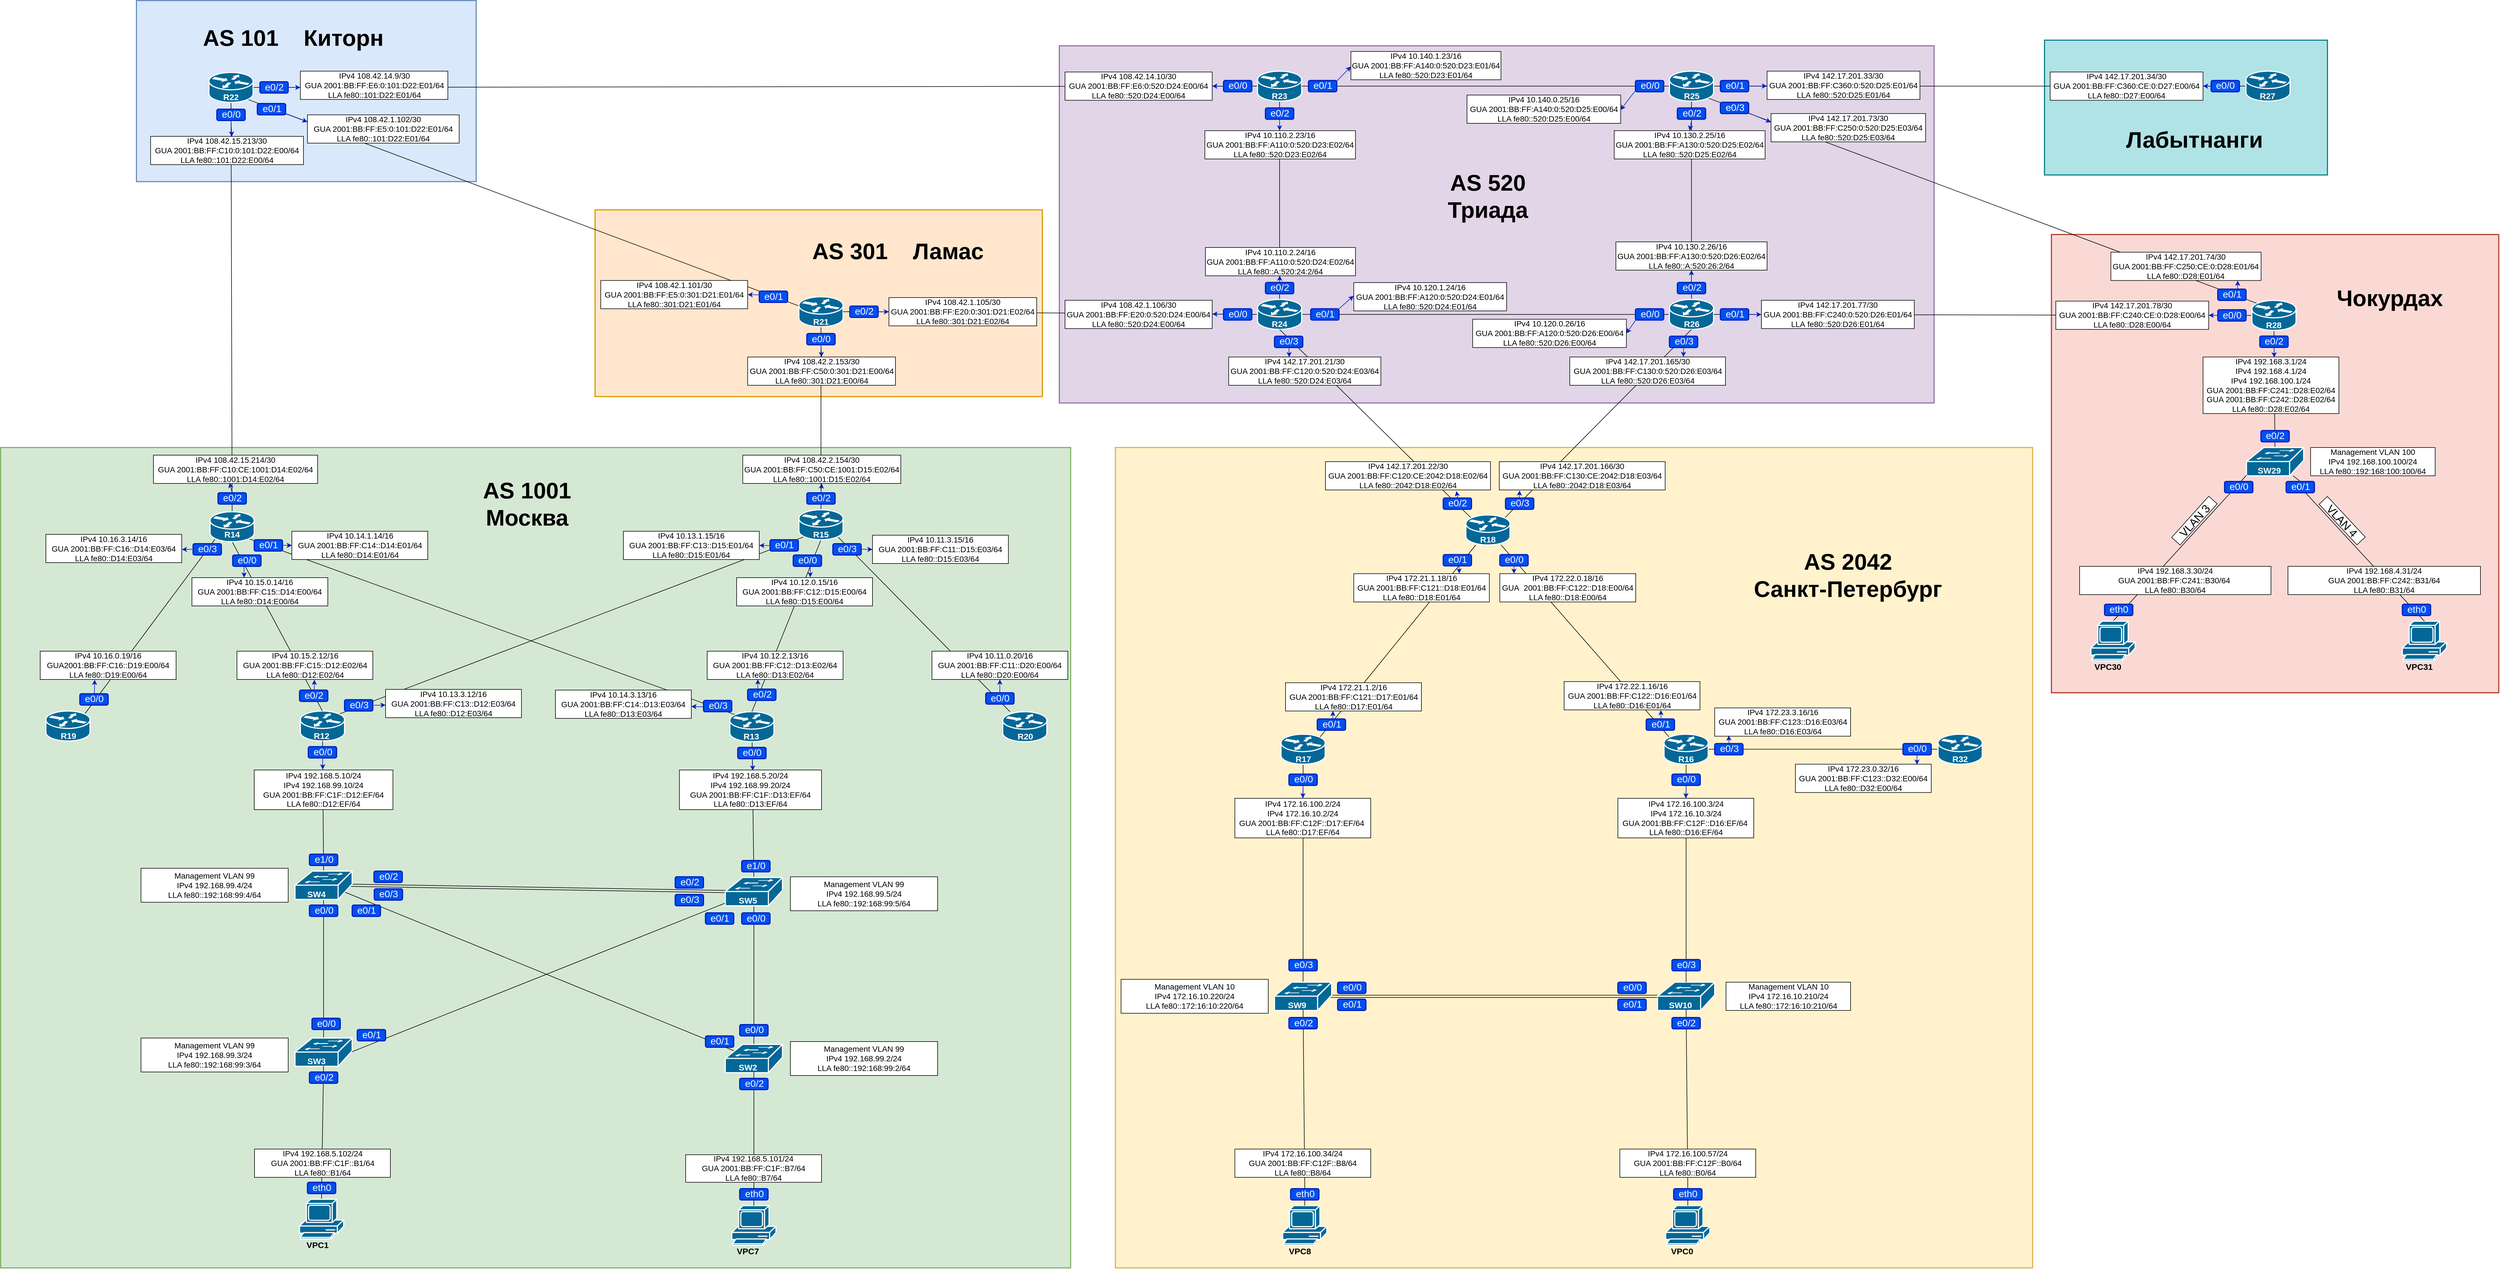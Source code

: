 <mxfile version="13.9.9" type="device"><diagram name="Page-1" id="c37626ed-c26b-45fb-9056-f9ebc6bb27b6"><mxGraphModel dx="2949" dy="2247" grid="1" gridSize="10" guides="1" tooltips="1" connect="1" arrows="1" fold="1" page="1" pageScale="1" pageWidth="1100" pageHeight="850" background="#ffffff" math="0" shadow="0"><root><mxCell id="0"/><mxCell id="1" parent="0"/><mxCell id="npy_Z8W6fY5Uel-Hd0HE-397" value="" style="rounded=0;whiteSpace=wrap;html=1;strokeColor=#ae4132;strokeWidth=2;fillColor=#fad9d5;" parent="1" vertex="1"><mxGeometry x="1912.25" y="-806.5" width="790" height="810" as="geometry"/></mxCell><mxCell id="npy_Z8W6fY5Uel-Hd0HE-396" value="" style="rounded=0;whiteSpace=wrap;html=1;strokeColor=#0e8088;strokeWidth=2;fillColor=#b0e3e6;" parent="1" vertex="1"><mxGeometry x="1900" y="-1150" width="499.75" height="238.25" as="geometry"/></mxCell><mxCell id="npy_Z8W6fY5Uel-Hd0HE-395" value="" style="rounded=0;whiteSpace=wrap;html=1;strokeColor=#9673a6;strokeWidth=2;fillColor=#e1d5e7;" parent="1" vertex="1"><mxGeometry x="160" y="-1140" width="1545" height="631.25" as="geometry"/></mxCell><mxCell id="npy_Z8W6fY5Uel-Hd0HE-394" value="" style="rounded=0;whiteSpace=wrap;html=1;strokeColor=#d79b00;strokeWidth=2;fillColor=#ffe6cc;" parent="1" vertex="1"><mxGeometry x="-660" y="-850" width="790" height="330" as="geometry"/></mxCell><mxCell id="npy_Z8W6fY5Uel-Hd0HE-393" value="" style="rounded=0;whiteSpace=wrap;html=1;strokeColor=#6c8ebf;strokeWidth=2;fillColor=#dae8fc;" parent="1" vertex="1"><mxGeometry x="-1470" y="-1220" width="600" height="320" as="geometry"/></mxCell><mxCell id="npy_Z8W6fY5Uel-Hd0HE-392" value="" style="rounded=0;whiteSpace=wrap;html=1;strokeColor=#d6b656;strokeWidth=2;fillColor=#fff2cc;" parent="1" vertex="1"><mxGeometry x="259" y="-430" width="1620" height="1450" as="geometry"/></mxCell><mxCell id="npy_Z8W6fY5Uel-Hd0HE-346" value="" style="rounded=0;whiteSpace=wrap;html=1;strokeColor=#82b366;strokeWidth=2;fillColor=#d5e8d4;" parent="1" vertex="1"><mxGeometry x="-1710" y="-430" width="1890" height="1450" as="geometry"/></mxCell><mxCell id="npy_Z8W6fY5Uel-Hd0HE-25" style="edgeStyle=none;rounded=0;orthogonalLoop=1;jettySize=auto;html=1;exitX=0.88;exitY=0.1;exitDx=0;exitDy=0;exitPerimeter=0;entryX=0.12;entryY=0.9;entryDx=0;entryDy=0;entryPerimeter=0;endArrow=none;endFill=0;strokeWidth=1;" parent="1" source="npy_Z8W6fY5Uel-Hd0HE-1" target="npy_Z8W6fY5Uel-Hd0HE-12" edge="1"><mxGeometry relative="1" as="geometry"/></mxCell><mxCell id="npy_Z8W6fY5Uel-Hd0HE-1" value="" style="shape=mxgraph.cisco.routers.router;html=1;pointerEvents=1;dashed=0;fillColor=#036897;strokeColor=#ffffff;strokeWidth=2;verticalLabelPosition=bottom;verticalAlign=top;align=center;outlineConnect=0;" parent="1" vertex="1"><mxGeometry x="-1180.5" y="35.75" width="78" height="53" as="geometry"/></mxCell><mxCell id="npy_Z8W6fY5Uel-Hd0HE-15" style="rounded=0;orthogonalLoop=1;jettySize=auto;html=1;exitX=0.5;exitY=0;exitDx=0;exitDy=0;exitPerimeter=0;entryX=0.5;entryY=0.98;entryDx=0;entryDy=0;entryPerimeter=0;endArrow=none;endFill=0;" parent="1" source="npy_Z8W6fY5Uel-Hd0HE-2" target="npy_Z8W6fY5Uel-Hd0HE-6" edge="1"><mxGeometry relative="1" as="geometry"/></mxCell><mxCell id="npy_Z8W6fY5Uel-Hd0HE-18" style="edgeStyle=none;rounded=0;orthogonalLoop=1;jettySize=auto;html=1;exitX=0.98;exitY=0.5;exitDx=0;exitDy=0;exitPerimeter=0;endArrow=none;endFill=0;" parent="1" source="npy_Z8W6fY5Uel-Hd0HE-2" target="npy_Z8W6fY5Uel-Hd0HE-7" edge="1"><mxGeometry relative="1" as="geometry"/></mxCell><mxCell id="npy_Z8W6fY5Uel-Hd0HE-19" style="edgeStyle=none;rounded=0;orthogonalLoop=1;jettySize=auto;html=1;exitX=0.5;exitY=0.98;exitDx=0;exitDy=0;exitPerimeter=0;endArrow=none;endFill=0;" parent="1" source="npy_Z8W6fY5Uel-Hd0HE-101" target="npy_Z8W6fY5Uel-Hd0HE-3" edge="1"><mxGeometry relative="1" as="geometry"/></mxCell><mxCell id="npy_Z8W6fY5Uel-Hd0HE-2" value="" style="shape=mxgraph.cisco.switches.workgroup_switch;html=1;pointerEvents=1;dashed=0;fillColor=#036897;strokeColor=#ffffff;strokeWidth=2;verticalLabelPosition=bottom;verticalAlign=top;align=center;outlineConnect=0;" parent="1" vertex="1"><mxGeometry x="-1190" y="613.75" width="101" height="50" as="geometry"/></mxCell><mxCell id="npy_Z8W6fY5Uel-Hd0HE-3" value="" style="shape=mxgraph.cisco.computers_and_peripherals.pc;html=1;pointerEvents=1;dashed=0;fillColor=#036897;strokeColor=#ffffff;strokeWidth=2;verticalLabelPosition=bottom;verticalAlign=top;align=center;outlineConnect=0;" parent="1" vertex="1"><mxGeometry x="-1182" y="898.75" width="78" height="70" as="geometry"/></mxCell><mxCell id="npy_Z8W6fY5Uel-Hd0HE-4" value="" style="shape=mxgraph.cisco.computers_and_peripherals.pc;html=1;pointerEvents=1;dashed=0;fillColor=#036897;strokeColor=#ffffff;strokeWidth=2;verticalLabelPosition=bottom;verticalAlign=top;align=center;outlineConnect=0;" parent="1" vertex="1"><mxGeometry x="-418.5" y="910" width="78" height="70" as="geometry"/></mxCell><mxCell id="npy_Z8W6fY5Uel-Hd0HE-16" style="rounded=0;orthogonalLoop=1;jettySize=auto;html=1;exitX=0.5;exitY=0;exitDx=0;exitDy=0;exitPerimeter=0;endArrow=none;endFill=0;" parent="1" source="npy_Z8W6fY5Uel-Hd0HE-5" target="npy_Z8W6fY5Uel-Hd0HE-7" edge="1"><mxGeometry relative="1" as="geometry"/></mxCell><mxCell id="npy_Z8W6fY5Uel-Hd0HE-17" style="rounded=0;orthogonalLoop=1;jettySize=auto;html=1;exitX=0.16;exitY=0.23;exitDx=0;exitDy=0;exitPerimeter=0;entryX=0.87;entryY=0.74;entryDx=0;entryDy=0;entryPerimeter=0;endArrow=none;endFill=0;" parent="1" source="npy_Z8W6fY5Uel-Hd0HE-5" target="npy_Z8W6fY5Uel-Hd0HE-6" edge="1"><mxGeometry relative="1" as="geometry"/></mxCell><mxCell id="npy_Z8W6fY5Uel-Hd0HE-20" style="edgeStyle=none;rounded=0;orthogonalLoop=1;jettySize=auto;html=1;exitX=0.5;exitY=0.98;exitDx=0;exitDy=0;exitPerimeter=0;endArrow=none;endFill=0;" parent="1" source="npy_Z8W6fY5Uel-Hd0HE-100" target="npy_Z8W6fY5Uel-Hd0HE-4" edge="1"><mxGeometry relative="1" as="geometry"/></mxCell><mxCell id="npy_Z8W6fY5Uel-Hd0HE-5" value="" style="shape=mxgraph.cisco.switches.workgroup_switch;html=1;pointerEvents=1;dashed=0;fillColor=#036897;strokeColor=#ffffff;strokeWidth=2;verticalLabelPosition=bottom;verticalAlign=top;align=center;outlineConnect=0;" parent="1" vertex="1"><mxGeometry x="-430" y="625" width="101" height="50" as="geometry"/></mxCell><mxCell id="npy_Z8W6fY5Uel-Hd0HE-14" style="rounded=0;orthogonalLoop=1;jettySize=auto;html=1;exitX=0.98;exitY=0.5;exitDx=0;exitDy=0;exitPerimeter=0;entryX=0.099;entryY=0.5;entryDx=0;entryDy=0;entryPerimeter=0;endArrow=none;endFill=0;shape=link;strokeWidth=1;" parent="1" source="npy_Z8W6fY5Uel-Hd0HE-6" target="npy_Z8W6fY5Uel-Hd0HE-7" edge="1"><mxGeometry relative="1" as="geometry"/></mxCell><mxCell id="npy_Z8W6fY5Uel-Hd0HE-21" style="edgeStyle=none;rounded=0;orthogonalLoop=1;jettySize=auto;html=1;exitX=0.5;exitY=0;exitDx=0;exitDy=0;exitPerimeter=0;endArrow=none;endFill=0;strokeWidth=1;" parent="1" source="npy_Z8W6fY5Uel-Hd0HE-6" target="npy_Z8W6fY5Uel-Hd0HE-1" edge="1"><mxGeometry relative="1" as="geometry"/></mxCell><mxCell id="npy_Z8W6fY5Uel-Hd0HE-6" value="" style="shape=mxgraph.cisco.switches.workgroup_switch;html=1;pointerEvents=1;dashed=0;fillColor=#036897;strokeColor=#ffffff;strokeWidth=2;verticalLabelPosition=bottom;verticalAlign=top;align=center;outlineConnect=0;" parent="1" vertex="1"><mxGeometry x="-1190" y="318.75" width="101" height="50" as="geometry"/></mxCell><mxCell id="npy_Z8W6fY5Uel-Hd0HE-22" style="edgeStyle=none;rounded=0;orthogonalLoop=1;jettySize=auto;html=1;exitX=0.5;exitY=0;exitDx=0;exitDy=0;exitPerimeter=0;endArrow=none;endFill=0;strokeWidth=1;" parent="1" source="npy_Z8W6fY5Uel-Hd0HE-7" target="npy_Z8W6fY5Uel-Hd0HE-8" edge="1"><mxGeometry relative="1" as="geometry"/></mxCell><mxCell id="npy_Z8W6fY5Uel-Hd0HE-7" value="" style="shape=mxgraph.cisco.switches.workgroup_switch;html=1;pointerEvents=1;dashed=0;fillColor=#036897;strokeColor=#ffffff;strokeWidth=2;verticalLabelPosition=bottom;verticalAlign=top;align=center;outlineConnect=0;" parent="1" vertex="1"><mxGeometry x="-430" y="330" width="101" height="50" as="geometry"/></mxCell><mxCell id="npy_Z8W6fY5Uel-Hd0HE-26" style="edgeStyle=none;rounded=0;orthogonalLoop=1;jettySize=auto;html=1;exitX=0.12;exitY=0.1;exitDx=0;exitDy=0;exitPerimeter=0;entryX=0.88;entryY=0.9;entryDx=0;entryDy=0;entryPerimeter=0;endArrow=none;endFill=0;strokeWidth=1;" parent="1" source="npy_Z8W6fY5Uel-Hd0HE-8" target="npy_Z8W6fY5Uel-Hd0HE-11" edge="1"><mxGeometry relative="1" as="geometry"/></mxCell><mxCell id="npy_Z8W6fY5Uel-Hd0HE-8" value="" style="shape=mxgraph.cisco.routers.router;html=1;pointerEvents=1;dashed=0;fillColor=#036897;strokeColor=#ffffff;strokeWidth=2;verticalLabelPosition=bottom;verticalAlign=top;align=center;outlineConnect=0;" parent="1" vertex="1"><mxGeometry x="-422" y="37" width="78" height="53" as="geometry"/></mxCell><mxCell id="npy_Z8W6fY5Uel-Hd0HE-307" style="edgeStyle=none;rounded=1;orthogonalLoop=1;jettySize=auto;html=1;exitX=0.88;exitY=0.1;exitDx=0;exitDy=0;exitPerimeter=0;entryX=0.12;entryY=0.9;entryDx=0;entryDy=0;entryPerimeter=0;startArrow=none;startFill=0;endArrow=none;endFill=0;strokeColor=#000000;strokeWidth=1;" parent="1" source="npy_Z8W6fY5Uel-Hd0HE-9" target="npy_Z8W6fY5Uel-Hd0HE-11" edge="1"><mxGeometry relative="1" as="geometry"/></mxCell><mxCell id="npy_Z8W6fY5Uel-Hd0HE-9" value="" style="shape=mxgraph.cisco.routers.router;html=1;pointerEvents=1;dashed=0;fillColor=#036897;strokeColor=#ffffff;strokeWidth=2;verticalLabelPosition=bottom;verticalAlign=top;align=center;outlineConnect=0;" parent="1" vertex="1"><mxGeometry x="-1630" y="35.75" width="78" height="53" as="geometry"/></mxCell><mxCell id="npy_Z8W6fY5Uel-Hd0HE-10" value="" style="shape=mxgraph.cisco.routers.router;html=1;pointerEvents=1;dashed=0;fillColor=#036897;strokeColor=#ffffff;strokeWidth=2;verticalLabelPosition=bottom;verticalAlign=top;align=center;outlineConnect=0;" parent="1" vertex="1"><mxGeometry x="60" y="37" width="78" height="53" as="geometry"/></mxCell><mxCell id="npy_Z8W6fY5Uel-Hd0HE-27" style="edgeStyle=none;rounded=0;orthogonalLoop=1;jettySize=auto;html=1;exitX=0.5;exitY=1;exitDx=0;exitDy=0;exitPerimeter=0;entryX=0.5;entryY=0;entryDx=0;entryDy=0;entryPerimeter=0;endArrow=none;endFill=0;strokeWidth=1;" parent="1" source="npy_Z8W6fY5Uel-Hd0HE-11" target="npy_Z8W6fY5Uel-Hd0HE-1" edge="1"><mxGeometry relative="1" as="geometry"/></mxCell><mxCell id="npy_Z8W6fY5Uel-Hd0HE-36" style="edgeStyle=none;rounded=0;orthogonalLoop=1;jettySize=auto;html=1;exitX=0.5;exitY=0;exitDx=0;exitDy=0;exitPerimeter=0;entryX=0.5;entryY=1;entryDx=0;entryDy=0;entryPerimeter=0;endArrow=none;endFill=0;strokeWidth=1;" parent="1" source="npy_Z8W6fY5Uel-Hd0HE-11" target="npy_Z8W6fY5Uel-Hd0HE-34" edge="1"><mxGeometry relative="1" as="geometry"/></mxCell><mxCell id="npy_Z8W6fY5Uel-Hd0HE-11" value="" style="shape=mxgraph.cisco.routers.router;html=1;pointerEvents=1;dashed=0;fillColor=#036897;strokeColor=#ffffff;strokeWidth=2;verticalLabelPosition=bottom;verticalAlign=top;align=center;outlineConnect=0;" parent="1" vertex="1"><mxGeometry x="-1340" y="-316.5" width="78" height="53" as="geometry"/></mxCell><mxCell id="npy_Z8W6fY5Uel-Hd0HE-28" style="edgeStyle=none;rounded=0;orthogonalLoop=1;jettySize=auto;html=1;exitX=0.5;exitY=1;exitDx=0;exitDy=0;exitPerimeter=0;entryX=0.5;entryY=0;entryDx=0;entryDy=0;entryPerimeter=0;endArrow=none;endFill=0;strokeWidth=1;" parent="1" source="npy_Z8W6fY5Uel-Hd0HE-12" target="npy_Z8W6fY5Uel-Hd0HE-8" edge="1"><mxGeometry relative="1" as="geometry"/></mxCell><mxCell id="npy_Z8W6fY5Uel-Hd0HE-30" style="edgeStyle=none;rounded=0;orthogonalLoop=1;jettySize=auto;html=1;exitX=0.88;exitY=0.9;exitDx=0;exitDy=0;exitPerimeter=0;endArrow=none;endFill=0;strokeWidth=1;" parent="1" source="npy_Z8W6fY5Uel-Hd0HE-12" target="npy_Z8W6fY5Uel-Hd0HE-10" edge="1"><mxGeometry relative="1" as="geometry"/></mxCell><mxCell id="npy_Z8W6fY5Uel-Hd0HE-37" style="edgeStyle=none;rounded=0;orthogonalLoop=1;jettySize=auto;html=1;exitX=0.5;exitY=0;exitDx=0;exitDy=0;exitPerimeter=0;entryX=0.5;entryY=1;entryDx=0;entryDy=0;entryPerimeter=0;endArrow=none;endFill=0;strokeWidth=1;" parent="1" source="npy_Z8W6fY5Uel-Hd0HE-12" target="npy_Z8W6fY5Uel-Hd0HE-35" edge="1"><mxGeometry relative="1" as="geometry"/></mxCell><mxCell id="npy_Z8W6fY5Uel-Hd0HE-12" value="" style="shape=mxgraph.cisco.routers.router;html=1;pointerEvents=1;dashed=0;fillColor=#036897;strokeColor=#ffffff;strokeWidth=2;verticalLabelPosition=bottom;verticalAlign=top;align=center;outlineConnect=0;" parent="1" vertex="1"><mxGeometry x="-300" y="-320" width="78" height="53" as="geometry"/></mxCell><mxCell id="npy_Z8W6fY5Uel-Hd0HE-46" style="edgeStyle=none;rounded=0;orthogonalLoop=1;jettySize=auto;html=1;exitX=1;exitY=0.5;exitDx=0;exitDy=0;exitPerimeter=0;entryX=0;entryY=0.5;entryDx=0;entryDy=0;entryPerimeter=0;endArrow=none;endFill=0;strokeWidth=1;" parent="1" source="npy_Z8W6fY5Uel-Hd0HE-34" target="npy_Z8W6fY5Uel-Hd0HE-40" edge="1"><mxGeometry relative="1" as="geometry"/></mxCell><mxCell id="npy_Z8W6fY5Uel-Hd0HE-167" style="edgeStyle=none;rounded=0;orthogonalLoop=1;jettySize=auto;html=1;exitX=0.88;exitY=0.9;exitDx=0;exitDy=0;exitPerimeter=0;entryX=0.128;entryY=0.377;entryDx=0;entryDy=0;entryPerimeter=0;endArrow=none;endFill=0;strokeWidth=1;" parent="1" source="npy_Z8W6fY5Uel-Hd0HE-34" target="npy_Z8W6fY5Uel-Hd0HE-35" edge="1"><mxGeometry relative="1" as="geometry"/></mxCell><mxCell id="npy_Z8W6fY5Uel-Hd0HE-34" value="" style="shape=mxgraph.cisco.routers.router;html=1;pointerEvents=1;dashed=0;fillColor=#036897;strokeColor=#ffffff;strokeWidth=2;verticalLabelPosition=bottom;verticalAlign=top;align=center;outlineConnect=0;" parent="1" vertex="1"><mxGeometry x="-1342" y="-1093" width="78" height="53" as="geometry"/></mxCell><mxCell id="npy_Z8W6fY5Uel-Hd0HE-47" style="edgeStyle=none;rounded=0;orthogonalLoop=1;jettySize=auto;html=1;exitX=1;exitY=0.5;exitDx=0;exitDy=0;exitPerimeter=0;entryX=0;entryY=0.5;entryDx=0;entryDy=0;entryPerimeter=0;endArrow=none;endFill=0;strokeWidth=1;" parent="1" source="npy_Z8W6fY5Uel-Hd0HE-151" target="npy_Z8W6fY5Uel-Hd0HE-39" edge="1"><mxGeometry relative="1" as="geometry"/></mxCell><mxCell id="npy_Z8W6fY5Uel-Hd0HE-35" value="" style="shape=mxgraph.cisco.routers.router;html=1;pointerEvents=1;dashed=0;fillColor=#036897;strokeColor=#ffffff;strokeWidth=2;verticalLabelPosition=bottom;verticalAlign=top;align=center;outlineConnect=0;" parent="1" vertex="1"><mxGeometry x="-300" y="-696.5" width="78" height="53" as="geometry"/></mxCell><mxCell id="npy_Z8W6fY5Uel-Hd0HE-38" style="edgeStyle=none;rounded=0;orthogonalLoop=1;jettySize=auto;html=1;exitX=0.5;exitY=0;exitDx=0;exitDy=0;exitPerimeter=0;entryX=0.5;entryY=1;entryDx=0;entryDy=0;entryPerimeter=0;endArrow=none;endFill=0;strokeWidth=1;" parent="1" source="npy_Z8W6fY5Uel-Hd0HE-39" target="npy_Z8W6fY5Uel-Hd0HE-40" edge="1"><mxGeometry relative="1" as="geometry"/></mxCell><mxCell id="npy_Z8W6fY5Uel-Hd0HE-44" style="edgeStyle=none;rounded=0;orthogonalLoop=1;jettySize=auto;html=1;exitX=1;exitY=0.5;exitDx=0;exitDy=0;exitPerimeter=0;endArrow=none;endFill=0;strokeWidth=1;" parent="1" source="npy_Z8W6fY5Uel-Hd0HE-39" target="npy_Z8W6fY5Uel-Hd0HE-42" edge="1"><mxGeometry relative="1" as="geometry"/></mxCell><mxCell id="npy_Z8W6fY5Uel-Hd0HE-39" value="" style="shape=mxgraph.cisco.routers.router;html=1;pointerEvents=1;dashed=0;fillColor=#036897;strokeColor=#ffffff;strokeWidth=2;verticalLabelPosition=bottom;verticalAlign=top;align=center;outlineConnect=0;" parent="1" vertex="1"><mxGeometry x="510" y="-691.75" width="78" height="53" as="geometry"/></mxCell><mxCell id="npy_Z8W6fY5Uel-Hd0HE-45" style="edgeStyle=none;rounded=0;orthogonalLoop=1;jettySize=auto;html=1;exitX=1;exitY=0.5;exitDx=0;exitDy=0;exitPerimeter=0;entryX=0;entryY=0.5;entryDx=0;entryDy=0;entryPerimeter=0;endArrow=none;endFill=0;strokeWidth=1;" parent="1" source="npy_Z8W6fY5Uel-Hd0HE-174" target="npy_Z8W6fY5Uel-Hd0HE-43" edge="1"><mxGeometry relative="1" as="geometry"/></mxCell><mxCell id="npy_Z8W6fY5Uel-Hd0HE-40" value="" style="shape=mxgraph.cisco.routers.router;html=1;pointerEvents=1;dashed=0;fillColor=#036897;strokeColor=#ffffff;strokeWidth=2;verticalLabelPosition=bottom;verticalAlign=top;align=center;outlineConnect=0;" parent="1" vertex="1"><mxGeometry x="510" y="-1095.25" width="78" height="53" as="geometry"/></mxCell><mxCell id="npy_Z8W6fY5Uel-Hd0HE-41" style="edgeStyle=none;rounded=0;orthogonalLoop=1;jettySize=auto;html=1;exitX=0.5;exitY=0;exitDx=0;exitDy=0;exitPerimeter=0;entryX=0.5;entryY=1;entryDx=0;entryDy=0;entryPerimeter=0;endArrow=none;endFill=0;strokeWidth=1;" parent="1" source="npy_Z8W6fY5Uel-Hd0HE-42" target="npy_Z8W6fY5Uel-Hd0HE-43" edge="1"><mxGeometry relative="1" as="geometry"/></mxCell><mxCell id="npy_Z8W6fY5Uel-Hd0HE-78" style="edgeStyle=none;rounded=0;orthogonalLoop=1;jettySize=auto;html=1;exitX=1;exitY=0.5;exitDx=0;exitDy=0;exitPerimeter=0;entryX=0;entryY=0.5;entryDx=0;entryDy=0;entryPerimeter=0;endArrow=none;endFill=0;strokeWidth=1;" parent="1" source="npy_Z8W6fY5Uel-Hd0HE-182" target="npy_Z8W6fY5Uel-Hd0HE-76" edge="1"><mxGeometry relative="1" as="geometry"/></mxCell><mxCell id="npy_Z8W6fY5Uel-Hd0HE-42" value="" style="shape=mxgraph.cisco.routers.router;html=1;pointerEvents=1;dashed=0;fillColor=#036897;strokeColor=#ffffff;strokeWidth=2;verticalLabelPosition=bottom;verticalAlign=top;align=center;outlineConnect=0;" parent="1" vertex="1"><mxGeometry x="1237.5" y="-691.75" width="78" height="53" as="geometry"/></mxCell><mxCell id="npy_Z8W6fY5Uel-Hd0HE-77" style="edgeStyle=none;rounded=0;orthogonalLoop=1;jettySize=auto;html=1;exitX=1;exitY=0.5;exitDx=0;exitDy=0;exitPerimeter=0;endArrow=none;endFill=0;strokeWidth=1;" parent="1" source="npy_Z8W6fY5Uel-Hd0HE-43" target="npy_Z8W6fY5Uel-Hd0HE-75" edge="1"><mxGeometry relative="1" as="geometry"/></mxCell><mxCell id="npy_Z8W6fY5Uel-Hd0HE-79" style="edgeStyle=none;rounded=0;orthogonalLoop=1;jettySize=auto;html=1;exitX=0.88;exitY=0.9;exitDx=0;exitDy=0;exitPerimeter=0;entryX=0.12;entryY=0.1;entryDx=0;entryDy=0;entryPerimeter=0;endArrow=none;endFill=0;strokeWidth=1;" parent="1" source="npy_Z8W6fY5Uel-Hd0HE-43" target="npy_Z8W6fY5Uel-Hd0HE-76" edge="1"><mxGeometry relative="1" as="geometry"/></mxCell><mxCell id="npy_Z8W6fY5Uel-Hd0HE-43" value="" style="shape=mxgraph.cisco.routers.router;html=1;pointerEvents=1;dashed=0;fillColor=#036897;strokeColor=#ffffff;strokeWidth=2;verticalLabelPosition=bottom;verticalAlign=top;align=center;outlineConnect=0;" parent="1" vertex="1"><mxGeometry x="1237.5" y="-1095.25" width="78" height="53" as="geometry"/></mxCell><mxCell id="npy_Z8W6fY5Uel-Hd0HE-61" style="edgeStyle=none;rounded=0;orthogonalLoop=1;jettySize=auto;html=1;exitX=0.88;exitY=0.1;exitDx=0;exitDy=0;exitPerimeter=0;endArrow=none;endFill=0;strokeWidth=1;" parent="1" source="npy_Z8W6fY5Uel-Hd0HE-52" target="npy_Z8W6fY5Uel-Hd0HE-57" edge="1"><mxGeometry relative="1" as="geometry"/></mxCell><mxCell id="npy_Z8W6fY5Uel-Hd0HE-63" style="edgeStyle=none;rounded=0;orthogonalLoop=1;jettySize=auto;html=1;exitX=0.5;exitY=1;exitDx=0;exitDy=0;exitPerimeter=0;endArrow=none;endFill=0;strokeWidth=1;" parent="1" source="npy_Z8W6fY5Uel-Hd0HE-52" target="npy_Z8W6fY5Uel-Hd0HE-59" edge="1"><mxGeometry relative="1" as="geometry"/></mxCell><mxCell id="npy_Z8W6fY5Uel-Hd0HE-52" value="" style="shape=mxgraph.cisco.routers.router;html=1;pointerEvents=1;dashed=0;fillColor=#036897;strokeColor=#ffffff;strokeWidth=2;verticalLabelPosition=bottom;verticalAlign=top;align=center;outlineConnect=0;" parent="1" vertex="1"><mxGeometry x="551.5" y="76.75" width="78" height="53" as="geometry"/></mxCell><mxCell id="npy_Z8W6fY5Uel-Hd0HE-54" value="" style="shape=mxgraph.cisco.switches.workgroup_switch;html=1;pointerEvents=1;dashed=0;fillColor=#036897;strokeColor=#ffffff;strokeWidth=2;verticalLabelPosition=bottom;verticalAlign=top;align=center;outlineConnect=0;" parent="1" vertex="1"><mxGeometry x="1216.5" y="515" width="101" height="50" as="geometry"/></mxCell><mxCell id="npy_Z8W6fY5Uel-Hd0HE-62" style="edgeStyle=none;rounded=0;orthogonalLoop=1;jettySize=auto;html=1;exitX=0.12;exitY=0.1;exitDx=0;exitDy=0;exitPerimeter=0;endArrow=none;endFill=0;strokeWidth=1;" parent="1" source="npy_Z8W6fY5Uel-Hd0HE-55" target="npy_Z8W6fY5Uel-Hd0HE-57" edge="1"><mxGeometry relative="1" as="geometry"/></mxCell><mxCell id="npy_Z8W6fY5Uel-Hd0HE-64" style="edgeStyle=none;rounded=0;orthogonalLoop=1;jettySize=auto;html=1;exitX=0.5;exitY=1;exitDx=0;exitDy=0;exitPerimeter=0;endArrow=none;endFill=0;strokeWidth=1;" parent="1" source="npy_Z8W6fY5Uel-Hd0HE-55" target="npy_Z8W6fY5Uel-Hd0HE-54" edge="1"><mxGeometry relative="1" as="geometry"/></mxCell><mxCell id="npy_Z8W6fY5Uel-Hd0HE-65" style="edgeStyle=none;rounded=0;orthogonalLoop=1;jettySize=auto;html=1;exitX=1;exitY=0.5;exitDx=0;exitDy=0;exitPerimeter=0;entryX=0;entryY=0.5;entryDx=0;entryDy=0;entryPerimeter=0;endArrow=none;endFill=0;strokeWidth=1;" parent="1" source="npy_Z8W6fY5Uel-Hd0HE-55" target="npy_Z8W6fY5Uel-Hd0HE-56" edge="1"><mxGeometry relative="1" as="geometry"/></mxCell><mxCell id="npy_Z8W6fY5Uel-Hd0HE-55" value="" style="shape=mxgraph.cisco.routers.router;html=1;pointerEvents=1;dashed=0;fillColor=#036897;strokeColor=#ffffff;strokeWidth=2;verticalLabelPosition=bottom;verticalAlign=top;align=center;outlineConnect=0;" parent="1" vertex="1"><mxGeometry x="1228" y="76.75" width="78" height="53" as="geometry"/></mxCell><mxCell id="npy_Z8W6fY5Uel-Hd0HE-56" value="" style="shape=mxgraph.cisco.routers.router;html=1;pointerEvents=1;dashed=0;fillColor=#036897;strokeColor=#ffffff;strokeWidth=2;verticalLabelPosition=bottom;verticalAlign=top;align=center;outlineConnect=0;" parent="1" vertex="1"><mxGeometry x="1712" y="76.75" width="78" height="53" as="geometry"/></mxCell><mxCell id="npy_Z8W6fY5Uel-Hd0HE-72" style="edgeStyle=none;rounded=0;orthogonalLoop=1;jettySize=auto;html=1;exitX=0.12;exitY=0.1;exitDx=0;exitDy=0;exitPerimeter=0;entryX=0.5;entryY=1;entryDx=0;entryDy=0;entryPerimeter=0;endArrow=none;endFill=0;strokeWidth=1;" parent="1" source="npy_Z8W6fY5Uel-Hd0HE-57" target="npy_Z8W6fY5Uel-Hd0HE-39" edge="1"><mxGeometry relative="1" as="geometry"/></mxCell><mxCell id="npy_Z8W6fY5Uel-Hd0HE-73" style="edgeStyle=none;rounded=0;orthogonalLoop=1;jettySize=auto;html=1;exitX=0.88;exitY=0.1;exitDx=0;exitDy=0;exitPerimeter=0;entryX=0.5;entryY=1;entryDx=0;entryDy=0;entryPerimeter=0;endArrow=none;endFill=0;strokeWidth=1;" parent="1" source="npy_Z8W6fY5Uel-Hd0HE-57" target="npy_Z8W6fY5Uel-Hd0HE-42" edge="1"><mxGeometry relative="1" as="geometry"/></mxCell><mxCell id="npy_Z8W6fY5Uel-Hd0HE-57" value="" style="shape=mxgraph.cisco.routers.router;html=1;pointerEvents=1;dashed=0;fillColor=#036897;strokeColor=#ffffff;strokeWidth=2;verticalLabelPosition=bottom;verticalAlign=top;align=center;outlineConnect=0;" parent="1" vertex="1"><mxGeometry x="878" y="-310.75" width="78" height="53" as="geometry"/></mxCell><mxCell id="npy_Z8W6fY5Uel-Hd0HE-80" style="edgeStyle=none;rounded=0;orthogonalLoop=1;jettySize=auto;html=1;exitX=0.98;exitY=0.5;exitDx=0;exitDy=0;exitPerimeter=0;entryX=0;entryY=0.5;entryDx=0;entryDy=0;entryPerimeter=0;endArrow=none;endFill=0;strokeWidth=1;shape=link;" parent="1" source="npy_Z8W6fY5Uel-Hd0HE-59" target="npy_Z8W6fY5Uel-Hd0HE-54" edge="1"><mxGeometry relative="1" as="geometry"/></mxCell><mxCell id="npy_Z8W6fY5Uel-Hd0HE-59" value="" style="shape=mxgraph.cisco.switches.workgroup_switch;html=1;pointerEvents=1;dashed=0;fillColor=#036897;strokeColor=#ffffff;strokeWidth=2;verticalLabelPosition=bottom;verticalAlign=top;align=center;outlineConnect=0;" parent="1" vertex="1"><mxGeometry x="540" y="515" width="101" height="50" as="geometry"/></mxCell><mxCell id="npy_Z8W6fY5Uel-Hd0HE-60" style="edgeStyle=none;rounded=0;orthogonalLoop=1;jettySize=auto;html=1;exitX=0.5;exitY=1;exitDx=0;exitDy=0;exitPerimeter=0;endArrow=none;endFill=0;strokeWidth=1;" parent="1" source="npy_Z8W6fY5Uel-Hd0HE-57" target="npy_Z8W6fY5Uel-Hd0HE-57" edge="1"><mxGeometry relative="1" as="geometry"/></mxCell><mxCell id="npy_Z8W6fY5Uel-Hd0HE-70" style="edgeStyle=none;rounded=0;orthogonalLoop=1;jettySize=auto;html=1;exitX=0.5;exitY=0;exitDx=0;exitDy=0;exitPerimeter=0;entryX=0.5;entryY=0.98;entryDx=0;entryDy=0;entryPerimeter=0;endArrow=none;endFill=0;strokeWidth=1;" parent="1" source="npy_Z8W6fY5Uel-Hd0HE-102" target="npy_Z8W6fY5Uel-Hd0HE-59" edge="1"><mxGeometry relative="1" as="geometry"/></mxCell><mxCell id="npy_Z8W6fY5Uel-Hd0HE-68" value="" style="shape=mxgraph.cisco.computers_and_peripherals.pc;html=1;pointerEvents=1;dashed=0;fillColor=#036897;strokeColor=#ffffff;strokeWidth=2;verticalLabelPosition=bottom;verticalAlign=top;align=center;outlineConnect=0;" parent="1" vertex="1"><mxGeometry x="554.5" y="910" width="78" height="70" as="geometry"/></mxCell><mxCell id="npy_Z8W6fY5Uel-Hd0HE-71" style="edgeStyle=none;rounded=0;orthogonalLoop=1;jettySize=auto;html=1;exitX=0.5;exitY=0;exitDx=0;exitDy=0;exitPerimeter=0;entryX=0.5;entryY=0.98;entryDx=0;entryDy=0;entryPerimeter=0;endArrow=none;endFill=0;strokeWidth=1;" parent="1" source="npy_Z8W6fY5Uel-Hd0HE-103" target="npy_Z8W6fY5Uel-Hd0HE-54" edge="1"><mxGeometry relative="1" as="geometry"/></mxCell><mxCell id="npy_Z8W6fY5Uel-Hd0HE-69" value="" style="shape=mxgraph.cisco.computers_and_peripherals.pc;html=1;pointerEvents=1;dashed=0;fillColor=#036897;strokeColor=#ffffff;strokeWidth=2;verticalLabelPosition=bottom;verticalAlign=top;align=center;outlineConnect=0;" parent="1" vertex="1"><mxGeometry x="1231" y="910" width="78" height="70" as="geometry"/></mxCell><mxCell id="npy_Z8W6fY5Uel-Hd0HE-75" value="" style="shape=mxgraph.cisco.routers.router;html=1;pointerEvents=1;dashed=0;fillColor=#036897;strokeColor=#ffffff;strokeWidth=2;verticalLabelPosition=bottom;verticalAlign=top;align=center;outlineConnect=0;" parent="1" vertex="1"><mxGeometry x="2255.75" y="-1095.25" width="78" height="53" as="geometry"/></mxCell><mxCell id="npy_Z8W6fY5Uel-Hd0HE-88" style="edgeStyle=none;rounded=0;orthogonalLoop=1;jettySize=auto;html=1;exitX=0.5;exitY=1;exitDx=0;exitDy=0;exitPerimeter=0;endArrow=none;endFill=0;strokeWidth=1;" parent="1" source="npy_Z8W6fY5Uel-Hd0HE-76" target="npy_Z8W6fY5Uel-Hd0HE-82" edge="1"><mxGeometry relative="1" as="geometry"/></mxCell><mxCell id="npy_Z8W6fY5Uel-Hd0HE-76" value="" style="shape=mxgraph.cisco.routers.router;html=1;pointerEvents=1;dashed=0;fillColor=#036897;strokeColor=#ffffff;strokeWidth=2;verticalLabelPosition=bottom;verticalAlign=top;align=center;outlineConnect=0;" parent="1" vertex="1"><mxGeometry x="2266.25" y="-690" width="78" height="53" as="geometry"/></mxCell><mxCell id="npy_Z8W6fY5Uel-Hd0HE-82" value="" style="shape=mxgraph.cisco.switches.workgroup_switch;html=1;pointerEvents=1;dashed=0;fillColor=#036897;strokeColor=#ffffff;strokeWidth=2;verticalLabelPosition=bottom;verticalAlign=top;align=center;outlineConnect=0;" parent="1" vertex="1"><mxGeometry x="2256.75" y="-430" width="101" height="50" as="geometry"/></mxCell><mxCell id="npy_Z8W6fY5Uel-Hd0HE-90" style="edgeStyle=none;rounded=0;orthogonalLoop=1;jettySize=auto;html=1;exitX=0.5;exitY=0;exitDx=0;exitDy=0;exitPerimeter=0;endArrow=none;endFill=0;strokeWidth=1;" parent="1" source="npy_Z8W6fY5Uel-Hd0HE-189" target="npy_Z8W6fY5Uel-Hd0HE-82" edge="1"><mxGeometry relative="1" as="geometry"/></mxCell><mxCell id="npy_Z8W6fY5Uel-Hd0HE-84" value="" style="shape=mxgraph.cisco.computers_and_peripherals.pc;html=1;pointerEvents=1;dashed=0;fillColor=#036897;strokeColor=#ffffff;strokeWidth=2;verticalLabelPosition=bottom;verticalAlign=top;align=center;outlineConnect=0;" parent="1" vertex="1"><mxGeometry x="2532" y="-123" width="78" height="70" as="geometry"/></mxCell><mxCell id="npy_Z8W6fY5Uel-Hd0HE-191" style="edgeStyle=none;rounded=0;orthogonalLoop=1;jettySize=auto;html=1;exitX=0.5;exitY=0;exitDx=0;exitDy=0;exitPerimeter=0;endArrow=none;endFill=0;strokeWidth=1;entryX=0;entryY=0.98;entryDx=0;entryDy=0;entryPerimeter=0;" parent="1" source="npy_Z8W6fY5Uel-Hd0HE-85" target="npy_Z8W6fY5Uel-Hd0HE-82" edge="1"><mxGeometry relative="1" as="geometry"/></mxCell><mxCell id="npy_Z8W6fY5Uel-Hd0HE-85" value="" style="shape=mxgraph.cisco.computers_and_peripherals.pc;html=1;pointerEvents=1;dashed=0;fillColor=#036897;strokeColor=#ffffff;strokeWidth=2;verticalLabelPosition=bottom;verticalAlign=top;align=center;outlineConnect=0;" parent="1" vertex="1"><mxGeometry x="1982" y="-123" width="78" height="70" as="geometry"/></mxCell><mxCell id="npy_Z8W6fY5Uel-Hd0HE-94" value="&lt;font style=&quot;font-size: 17px&quot;&gt;e0/0&lt;/font&gt;" style="text;html=1;align=center;verticalAlign=middle;resizable=0;points=[];autosize=1;fillColor=#0050ef;strokeColor=#001DBC;fontColor=#ffffff;strokeWidth=2;rounded=1;" parent="1" vertex="1"><mxGeometry x="651.5" y="515" width="50" height="20" as="geometry"/></mxCell><mxCell id="npy_Z8W6fY5Uel-Hd0HE-96" value="&lt;font style=&quot;font-size: 17px&quot;&gt;e0/2&lt;/font&gt;" style="text;html=1;align=center;verticalAlign=middle;resizable=0;points=[];autosize=1;fillColor=#0050ef;strokeColor=#001DBC;fontColor=#ffffff;strokeWidth=2;rounded=1;" parent="1" vertex="1"><mxGeometry x="-1050.5" y="318.75" width="50" height="20" as="geometry"/></mxCell><mxCell id="npy_Z8W6fY5Uel-Hd0HE-97" value="&lt;font style=&quot;font-size: 17px&quot;&gt;e0/3&lt;br&gt;&lt;/font&gt;" style="text;html=1;align=center;verticalAlign=middle;resizable=0;points=[];autosize=1;fillColor=#0050ef;strokeColor=#001DBC;fontColor=#ffffff;strokeWidth=2;rounded=1;" parent="1" vertex="1"><mxGeometry x="565.5" y="475" width="50" height="20" as="geometry"/></mxCell><mxCell id="npy_Z8W6fY5Uel-Hd0HE-105" value="&lt;font style=&quot;font-size: 17px&quot;&gt;eth0&lt;/font&gt;" style="text;html=1;align=center;verticalAlign=middle;resizable=0;points=[];autosize=1;fillColor=#0050ef;strokeColor=#001DBC;fontColor=#ffffff;strokeWidth=2;rounded=1;" parent="1" vertex="1"><mxGeometry x="2006" y="-153" width="50" height="20" as="geometry"/></mxCell><mxCell id="npy_Z8W6fY5Uel-Hd0HE-103" value="&lt;font style=&quot;font-size: 17px&quot;&gt;eth0&lt;/font&gt;" style="text;html=1;align=center;verticalAlign=middle;resizable=0;points=[];autosize=1;fillColor=#0050ef;strokeColor=#001DBC;fontColor=#ffffff;strokeWidth=2;rounded=1;" parent="1" vertex="1"><mxGeometry x="1245" y="880" width="50" height="20" as="geometry"/></mxCell><mxCell id="npy_Z8W6fY5Uel-Hd0HE-107" style="edgeStyle=none;rounded=0;orthogonalLoop=1;jettySize=auto;html=1;exitX=0.5;exitY=0;exitDx=0;exitDy=0;exitPerimeter=0;entryX=0.5;entryY=0.98;entryDx=0;entryDy=0;entryPerimeter=0;endArrow=none;endFill=0;strokeWidth=1;" parent="1" source="npy_Z8W6fY5Uel-Hd0HE-69" target="npy_Z8W6fY5Uel-Hd0HE-103" edge="1"><mxGeometry relative="1" as="geometry"><mxPoint x="1270.0" y="910" as="sourcePoint"/><mxPoint x="1270" y="729" as="targetPoint"/></mxGeometry></mxCell><mxCell id="npy_Z8W6fY5Uel-Hd0HE-102" value="&lt;font style=&quot;font-size: 17px&quot;&gt;eth0&lt;/font&gt;" style="text;html=1;align=center;verticalAlign=middle;resizable=0;points=[];autosize=1;fillColor=#0050ef;strokeColor=#001DBC;fontColor=#ffffff;strokeWidth=2;rounded=1;" parent="1" vertex="1"><mxGeometry x="568.5" y="880" width="50" height="20" as="geometry"/></mxCell><mxCell id="npy_Z8W6fY5Uel-Hd0HE-108" style="edgeStyle=none;rounded=0;orthogonalLoop=1;jettySize=auto;html=1;exitX=0.5;exitY=0;exitDx=0;exitDy=0;exitPerimeter=0;entryX=0.5;entryY=0.98;entryDx=0;entryDy=0;entryPerimeter=0;endArrow=none;endFill=0;strokeWidth=1;" parent="1" source="npy_Z8W6fY5Uel-Hd0HE-68" target="npy_Z8W6fY5Uel-Hd0HE-102" edge="1"><mxGeometry relative="1" as="geometry"><mxPoint x="593.5" y="910" as="sourcePoint"/><mxPoint x="593.5" y="729" as="targetPoint"/></mxGeometry></mxCell><mxCell id="npy_Z8W6fY5Uel-Hd0HE-101" value="&lt;font style=&quot;font-size: 17px&quot;&gt;eth0&lt;/font&gt;" style="text;html=1;align=center;verticalAlign=middle;resizable=0;points=[];autosize=1;fillColor=#0050ef;strokeColor=#001DBC;fontColor=#ffffff;strokeWidth=2;rounded=1;" parent="1" vertex="1"><mxGeometry x="-1168" y="868.75" width="50" height="20" as="geometry"/></mxCell><mxCell id="npy_Z8W6fY5Uel-Hd0HE-109" style="edgeStyle=none;rounded=0;orthogonalLoop=1;jettySize=auto;html=1;exitX=0.5;exitY=0.98;exitDx=0;exitDy=0;exitPerimeter=0;endArrow=none;endFill=0;" parent="1" source="npy_Z8W6fY5Uel-Hd0HE-2" target="npy_Z8W6fY5Uel-Hd0HE-101" edge="1"><mxGeometry relative="1" as="geometry"><mxPoint x="-1139.5" y="457.75" as="sourcePoint"/><mxPoint x="-1139.5" y="618.75" as="targetPoint"/></mxGeometry></mxCell><mxCell id="npy_Z8W6fY5Uel-Hd0HE-100" value="&lt;font style=&quot;font-size: 17px&quot;&gt;eth0&lt;/font&gt;" style="text;html=1;align=center;verticalAlign=middle;resizable=0;points=[];autosize=1;fillColor=#0050ef;strokeColor=#001DBC;fontColor=#ffffff;strokeWidth=2;rounded=1;" parent="1" vertex="1"><mxGeometry x="-404.5" y="880" width="50" height="20" as="geometry"/></mxCell><mxCell id="npy_Z8W6fY5Uel-Hd0HE-110" style="edgeStyle=none;rounded=0;orthogonalLoop=1;jettySize=auto;html=1;exitX=0.5;exitY=0.98;exitDx=0;exitDy=0;exitPerimeter=0;endArrow=none;endFill=0;" parent="1" source="npy_Z8W6fY5Uel-Hd0HE-5" target="npy_Z8W6fY5Uel-Hd0HE-100" edge="1"><mxGeometry relative="1" as="geometry"><mxPoint x="-379.5" y="469" as="sourcePoint"/><mxPoint x="-379.5" y="630" as="targetPoint"/></mxGeometry></mxCell><mxCell id="npy_Z8W6fY5Uel-Hd0HE-118" value="&lt;font style=&quot;font-size: 17px&quot;&gt;e0/2&lt;/font&gt;" style="text;html=1;align=center;verticalAlign=middle;resizable=0;points=[];autosize=1;fillColor=#0050ef;strokeColor=#001DBC;fontColor=#ffffff;strokeWidth=2;rounded=1;" parent="1" vertex="1"><mxGeometry x="-404.5" y="685" width="50" height="20" as="geometry"/></mxCell><mxCell id="npy_Z8W6fY5Uel-Hd0HE-119" value="&lt;font style=&quot;font-size: 17px&quot;&gt;e0/2&lt;/font&gt;" style="text;html=1;align=center;verticalAlign=middle;resizable=0;points=[];autosize=1;fillColor=#0050ef;strokeColor=#001DBC;fontColor=#ffffff;strokeWidth=2;rounded=1;" parent="1" vertex="1"><mxGeometry x="-1164.5" y="673.75" width="50" height="20" as="geometry"/></mxCell><mxCell id="npy_Z8W6fY5Uel-Hd0HE-120" value="&lt;font style=&quot;font-size: 17px&quot;&gt;e0/1&lt;/font&gt;" style="text;html=1;align=center;verticalAlign=middle;resizable=0;points=[];autosize=1;fillColor=#0050ef;strokeColor=#001DBC;fontColor=#ffffff;strokeWidth=2;rounded=1;" parent="1" vertex="1"><mxGeometry x="-465" y="392.5" width="50" height="20" as="geometry"/></mxCell><mxCell id="npy_Z8W6fY5Uel-Hd0HE-121" value="&lt;font style=&quot;font-size: 17px&quot;&gt;e0/1&lt;/font&gt;" style="text;html=1;align=center;verticalAlign=middle;resizable=0;points=[];autosize=1;fillColor=#0050ef;strokeColor=#001DBC;fontColor=#ffffff;strokeWidth=2;rounded=1;" parent="1" vertex="1"><mxGeometry x="-1089" y="378.75" width="50" height="20" as="geometry"/></mxCell><mxCell id="npy_Z8W6fY5Uel-Hd0HE-122" value="&lt;font style=&quot;font-size: 17px&quot;&gt;e0/1&lt;/font&gt;" style="text;html=1;align=center;verticalAlign=middle;resizable=0;points=[];autosize=1;fillColor=#0050ef;strokeColor=#001DBC;fontColor=#ffffff;strokeWidth=2;rounded=1;" parent="1" vertex="1"><mxGeometry x="-1080" y="598.75" width="50" height="20" as="geometry"/></mxCell><mxCell id="npy_Z8W6fY5Uel-Hd0HE-123" value="&lt;font style=&quot;font-size: 17px&quot;&gt;e0/1&lt;/font&gt;" style="text;html=1;align=center;verticalAlign=middle;resizable=0;points=[];autosize=1;fillColor=#0050ef;strokeColor=#001DBC;fontColor=#ffffff;strokeWidth=2;rounded=1;" parent="1" vertex="1"><mxGeometry x="-465" y="610" width="50" height="20" as="geometry"/></mxCell><mxCell id="npy_Z8W6fY5Uel-Hd0HE-124" value="&lt;font style=&quot;font-size: 17px&quot;&gt;e0/0&lt;/font&gt;" style="text;html=1;align=center;verticalAlign=middle;resizable=0;points=[];autosize=1;fillColor=#0050ef;strokeColor=#001DBC;fontColor=#ffffff;strokeWidth=2;rounded=1;" parent="1" vertex="1"><mxGeometry x="2218" y="-370" width="50" height="20" as="geometry"/></mxCell><mxCell id="npy_Z8W6fY5Uel-Hd0HE-125" value="&lt;font style=&quot;font-size: 17px&quot;&gt;e0/0&lt;/font&gt;" style="text;html=1;align=center;verticalAlign=middle;resizable=0;points=[];autosize=1;fillColor=#0050ef;strokeColor=#001DBC;fontColor=#ffffff;strokeWidth=2;rounded=1;" parent="1" vertex="1"><mxGeometry x="-286" y="-631.5" width="50" height="20" as="geometry"/></mxCell><mxCell id="npy_Z8W6fY5Uel-Hd0HE-126" value="&lt;font style=&quot;font-size: 17px&quot;&gt;e0/0&lt;/font&gt;" style="text;html=1;align=center;verticalAlign=middle;resizable=0;points=[];autosize=1;fillColor=#0050ef;strokeColor=#001DBC;fontColor=#ffffff;strokeWidth=2;rounded=1;" parent="1" vertex="1"><mxGeometry x="30" y="3.5" width="50" height="20" as="geometry"/></mxCell><mxCell id="npy_Z8W6fY5Uel-Hd0HE-127" value="&lt;font style=&quot;font-size: 17px&quot;&gt;e0/0&lt;/font&gt;" style="text;html=1;align=center;verticalAlign=middle;resizable=0;points=[];autosize=1;fillColor=#0050ef;strokeColor=#001DBC;fontColor=#ffffff;strokeWidth=2;rounded=1;" parent="1" vertex="1"><mxGeometry x="-1570" y="5.25" width="50" height="20" as="geometry"/></mxCell><mxCell id="npy_Z8W6fY5Uel-Hd0HE-128" value="&lt;font style=&quot;font-size: 17px&quot;&gt;e0/0&lt;/font&gt;" style="text;html=1;align=center;verticalAlign=middle;resizable=0;points=[];autosize=1;fillColor=#0050ef;strokeColor=#001DBC;fontColor=#ffffff;strokeWidth=2;rounded=1;" parent="1" vertex="1"><mxGeometry x="-1166.5" y="98.75" width="50" height="20" as="geometry"/></mxCell><mxCell id="npy_Z8W6fY5Uel-Hd0HE-129" value="&lt;font style=&quot;font-size: 17px&quot;&gt;e0/0&lt;/font&gt;" style="text;html=1;align=center;verticalAlign=middle;resizable=0;points=[];autosize=1;fillColor=#0050ef;strokeColor=#001DBC;fontColor=#ffffff;strokeWidth=2;rounded=1;" parent="1" vertex="1"><mxGeometry x="-401" y="392.5" width="50" height="20" as="geometry"/></mxCell><mxCell id="npy_Z8W6fY5Uel-Hd0HE-130" value="&lt;font style=&quot;font-size: 17px&quot;&gt;e0/0&lt;/font&gt;" style="text;html=1;align=center;verticalAlign=middle;resizable=0;points=[];autosize=1;fillColor=#0050ef;strokeColor=#001DBC;fontColor=#ffffff;strokeWidth=2;rounded=1;" parent="1" vertex="1"><mxGeometry x="-1164.5" y="378.75" width="50" height="20" as="geometry"/></mxCell><mxCell id="npy_Z8W6fY5Uel-Hd0HE-131" value="&lt;font style=&quot;font-size: 17px&quot;&gt;e0/0&lt;/font&gt;" style="text;html=1;align=center;verticalAlign=middle;resizable=0;points=[];autosize=1;fillColor=#0050ef;strokeColor=#001DBC;fontColor=#ffffff;strokeWidth=2;rounded=1;" parent="1" vertex="1"><mxGeometry x="-1160" y="578.75" width="50" height="20" as="geometry"/></mxCell><mxCell id="npy_Z8W6fY5Uel-Hd0HE-132" value="&lt;font style=&quot;font-size: 17px&quot;&gt;e0/0&lt;/font&gt;" style="text;html=1;align=center;verticalAlign=middle;resizable=0;points=[];autosize=1;fillColor=#0050ef;strokeColor=#001DBC;fontColor=#ffffff;strokeWidth=2;rounded=1;" parent="1" vertex="1"><mxGeometry x="-404.5" y="590" width="50" height="20" as="geometry"/></mxCell><mxCell id="npy_Z8W6fY5Uel-Hd0HE-133" value="&lt;font style=&quot;font-size: 17px&quot;&gt;e1/0&lt;/font&gt;" style="text;html=1;align=center;verticalAlign=middle;resizable=0;points=[];autosize=1;fillColor=#0050ef;strokeColor=#001DBC;fontColor=#ffffff;strokeWidth=2;rounded=1;" parent="1" vertex="1"><mxGeometry x="-401" y="300" width="50" height="20" as="geometry"/></mxCell><mxCell id="npy_Z8W6fY5Uel-Hd0HE-134" value="&lt;font style=&quot;font-size: 17px&quot;&gt;e1/0&lt;/font&gt;" style="text;html=1;align=center;verticalAlign=middle;resizable=0;points=[];autosize=1;fillColor=#0050ef;strokeColor=#001DBC;fontColor=#ffffff;strokeWidth=2;rounded=1;" parent="1" vertex="1"><mxGeometry x="-1164.5" y="288.75" width="50" height="20" as="geometry"/></mxCell><mxCell id="npy_Z8W6fY5Uel-Hd0HE-135" value="&lt;font style=&quot;font-size: 17px&quot;&gt;e0/2&lt;/font&gt;" style="text;html=1;align=center;verticalAlign=middle;resizable=0;points=[];autosize=1;fillColor=#0050ef;strokeColor=#001DBC;fontColor=#ffffff;strokeWidth=2;rounded=1;" parent="1" vertex="1"><mxGeometry x="2280.25" y="-627" width="50" height="20" as="geometry"/></mxCell><mxCell id="npy_Z8W6fY5Uel-Hd0HE-136" value="&lt;font style=&quot;font-size: 17px&quot;&gt;e0/2&lt;/font&gt;" style="text;html=1;align=center;verticalAlign=middle;resizable=0;points=[];autosize=1;fillColor=#0050ef;strokeColor=#001DBC;fontColor=#ffffff;strokeWidth=2;rounded=1;" parent="1" vertex="1"><mxGeometry x="524" y="-1030.25" width="50" height="20" as="geometry"/></mxCell><mxCell id="npy_Z8W6fY5Uel-Hd0HE-137" value="&lt;font style=&quot;font-size: 17px&quot;&gt;e0/2&lt;/font&gt;" style="text;html=1;align=center;verticalAlign=middle;resizable=0;points=[];autosize=1;fillColor=#0050ef;strokeColor=#001DBC;fontColor=#ffffff;strokeWidth=2;rounded=1;" parent="1" vertex="1"><mxGeometry x="-518.5" y="328.75" width="50" height="20" as="geometry"/></mxCell><mxCell id="npy_Z8W6fY5Uel-Hd0HE-138" value="&lt;font style=&quot;font-size: 17px&quot;&gt;e0/3&lt;br&gt;&lt;/font&gt;" style="text;html=1;align=center;verticalAlign=middle;resizable=0;points=[];autosize=1;fillColor=#0050ef;strokeColor=#001DBC;fontColor=#ffffff;strokeWidth=2;rounded=1;" parent="1" vertex="1"><mxGeometry x="1242" y="475" width="50" height="20" as="geometry"/></mxCell><mxCell id="npy_Z8W6fY5Uel-Hd0HE-139" value="&lt;font style=&quot;font-size: 17px&quot;&gt;e0/3&lt;br&gt;&lt;/font&gt;" style="text;html=1;align=center;verticalAlign=middle;resizable=0;points=[];autosize=1;fillColor=#0050ef;strokeColor=#001DBC;fontColor=#ffffff;strokeWidth=2;rounded=1;" parent="1" vertex="1"><mxGeometry x="-518.5" y="360" width="50" height="20" as="geometry"/></mxCell><mxCell id="npy_Z8W6fY5Uel-Hd0HE-140" value="&lt;font style=&quot;font-size: 17px&quot;&gt;e0/3&lt;br&gt;&lt;/font&gt;" style="text;html=1;align=center;verticalAlign=middle;resizable=0;points=[];autosize=1;fillColor=#0050ef;strokeColor=#001DBC;fontColor=#ffffff;strokeWidth=2;rounded=1;" parent="1" vertex="1"><mxGeometry x="-1050" y="350" width="50" height="20" as="geometry"/></mxCell><mxCell id="npy_Z8W6fY5Uel-Hd0HE-141" value="&lt;font style=&quot;font-size: 17px&quot;&gt;e0/0&lt;/font&gt;" style="text;html=1;align=center;verticalAlign=middle;resizable=0;points=[];autosize=1;fillColor=#0050ef;strokeColor=#001DBC;fontColor=#ffffff;strokeWidth=2;rounded=1;" parent="1" vertex="1"><mxGeometry x="-408" y="100" width="50" height="20" as="geometry"/></mxCell><mxCell id="npy_Z8W6fY5Uel-Hd0HE-142" value="&lt;font style=&quot;font-size: 17px&quot;&gt;e0/1&lt;/font&gt;" style="text;html=1;align=center;verticalAlign=middle;resizable=0;points=[];autosize=1;fillColor=#0050ef;strokeColor=#001DBC;fontColor=#ffffff;strokeWidth=2;rounded=1;" parent="1" vertex="1"><mxGeometry x="2206" y="-710" width="50" height="20" as="geometry"/></mxCell><mxCell id="npy_Z8W6fY5Uel-Hd0HE-143" value="&lt;font style=&quot;font-size: 17px&quot;&gt;e0/1&lt;/font&gt;" style="text;html=1;align=center;verticalAlign=middle;resizable=0;points=[];autosize=1;fillColor=#0050ef;strokeColor=#001DBC;fontColor=#ffffff;strokeWidth=2;rounded=1;" parent="1" vertex="1"><mxGeometry x="1327.5" y="-1078.75" width="50" height="20" as="geometry"/></mxCell><mxCell id="npy_Z8W6fY5Uel-Hd0HE-144" value="&lt;font style=&quot;font-size: 17px&quot;&gt;e0/1&lt;/font&gt;" style="text;html=1;align=center;verticalAlign=middle;resizable=0;points=[];autosize=1;fillColor=#0050ef;strokeColor=#001DBC;fontColor=#ffffff;strokeWidth=2;rounded=1;" parent="1" vertex="1"><mxGeometry x="-370" y="-706.5" width="50" height="20" as="geometry"/></mxCell><mxCell id="npy_Z8W6fY5Uel-Hd0HE-147" value="&lt;font style=&quot;font-size: 17px&quot;&gt;e0/3&lt;br&gt;&lt;/font&gt;" style="text;html=1;align=center;verticalAlign=middle;resizable=0;points=[];autosize=1;fillColor=#0050ef;strokeColor=#001DBC;fontColor=#ffffff;strokeWidth=2;rounded=1;" parent="1" vertex="1"><mxGeometry x="1317.5" y="93.25" width="50" height="20" as="geometry"/></mxCell><mxCell id="npy_Z8W6fY5Uel-Hd0HE-148" value="&lt;font style=&quot;font-size: 17px&quot;&gt;e0/3&lt;br&gt;&lt;/font&gt;" style="text;html=1;align=center;verticalAlign=middle;resizable=0;points=[];autosize=1;fillColor=#0050ef;strokeColor=#001DBC;fontColor=#ffffff;strokeWidth=2;rounded=1;" parent="1" vertex="1"><mxGeometry x="-1102.5" y="15.75" width="50" height="20" as="geometry"/></mxCell><mxCell id="npy_Z8W6fY5Uel-Hd0HE-150" value="&lt;font style=&quot;font-size: 17px&quot;&gt;e0/3&lt;br&gt;&lt;/font&gt;" style="text;html=1;align=center;verticalAlign=middle;resizable=0;points=[];autosize=1;fillColor=#0050ef;strokeColor=#001DBC;fontColor=#ffffff;strokeWidth=2;rounded=1;" parent="1" vertex="1"><mxGeometry x="-468.5" y="17" width="50" height="20" as="geometry"/></mxCell><mxCell id="npy_Z8W6fY5Uel-Hd0HE-152" value="&lt;font style=&quot;font-size: 17px&quot;&gt;e0/2&lt;/font&gt;" style="text;html=1;align=center;verticalAlign=middle;resizable=0;points=[];autosize=1;fillColor=#0050ef;strokeColor=#001DBC;fontColor=#ffffff;strokeWidth=2;rounded=1;" parent="1" vertex="1"><mxGeometry x="-390.5" y="-3" width="50" height="20" as="geometry"/></mxCell><mxCell id="npy_Z8W6fY5Uel-Hd0HE-153" value="&lt;font style=&quot;font-size: 17px&quot;&gt;e0/2&lt;/font&gt;" style="text;html=1;align=center;verticalAlign=middle;resizable=0;points=[];autosize=1;fillColor=#0050ef;strokeColor=#001DBC;fontColor=#ffffff;strokeWidth=2;rounded=1;" parent="1" vertex="1"><mxGeometry x="-1182" y="-1.25" width="50" height="20" as="geometry"/></mxCell><mxCell id="npy_Z8W6fY5Uel-Hd0HE-154" value="&lt;font style=&quot;font-size: 17px&quot;&gt;e0/3&lt;br&gt;&lt;/font&gt;" style="text;html=1;align=center;verticalAlign=middle;resizable=0;points=[];autosize=1;fillColor=#0050ef;strokeColor=#001DBC;fontColor=#ffffff;strokeWidth=2;rounded=1;" parent="1" vertex="1"><mxGeometry x="948" y="-340.75" width="50" height="20" as="geometry"/></mxCell><mxCell id="npy_Z8W6fY5Uel-Hd0HE-155" value="&lt;font style=&quot;font-size: 17px&quot;&gt;e0/3&lt;br&gt;&lt;/font&gt;" style="text;html=1;align=center;verticalAlign=middle;resizable=0;points=[];autosize=1;fillColor=#0050ef;strokeColor=#001DBC;fontColor=#ffffff;strokeWidth=2;rounded=1;" parent="1" vertex="1"><mxGeometry x="540" y="-626.75" width="50" height="20" as="geometry"/></mxCell><mxCell id="npy_Z8W6fY5Uel-Hd0HE-156" value="&lt;font style=&quot;font-size: 17px&quot;&gt;e0/3&lt;br&gt;&lt;/font&gt;" style="text;html=1;align=center;verticalAlign=middle;resizable=0;points=[];autosize=1;fillColor=#0050ef;strokeColor=#001DBC;fontColor=#ffffff;strokeWidth=2;rounded=1;" parent="1" vertex="1"><mxGeometry x="-1370" y="-260" width="50" height="20" as="geometry"/></mxCell><mxCell id="npy_Z8W6fY5Uel-Hd0HE-157" value="&lt;font style=&quot;font-size: 17px&quot;&gt;e0/2&lt;/font&gt;" style="text;html=1;align=center;verticalAlign=middle;resizable=0;points=[];autosize=1;fillColor=#0050ef;strokeColor=#001DBC;fontColor=#ffffff;strokeWidth=2;rounded=1;" parent="1" vertex="1"><mxGeometry x="-286" y="-350" width="50" height="20" as="geometry"/></mxCell><mxCell id="npy_Z8W6fY5Uel-Hd0HE-158" value="&lt;font style=&quot;font-size: 17px&quot;&gt;e0/2&lt;/font&gt;" style="text;html=1;align=center;verticalAlign=middle;resizable=0;points=[];autosize=1;fillColor=#0050ef;strokeColor=#001DBC;fontColor=#ffffff;strokeWidth=2;rounded=1;" parent="1" vertex="1"><mxGeometry x="-1326" y="-350" width="50" height="20" as="geometry"/></mxCell><mxCell id="npy_Z8W6fY5Uel-Hd0HE-159" value="&lt;font style=&quot;font-size: 17px&quot;&gt;e0/2&lt;/font&gt;" style="text;html=1;align=center;verticalAlign=middle;resizable=0;points=[];autosize=1;fillColor=#0050ef;strokeColor=#001DBC;fontColor=#ffffff;strokeWidth=2;rounded=1;" parent="1" vertex="1"><mxGeometry x="-1252" y="-1076.5" width="50" height="20" as="geometry"/></mxCell><mxCell id="npy_Z8W6fY5Uel-Hd0HE-160" value="&lt;font style=&quot;font-size: 17px&quot;&gt;e0/3&lt;br&gt;&lt;/font&gt;" style="text;html=1;align=center;verticalAlign=middle;resizable=0;points=[];autosize=1;fillColor=#0050ef;strokeColor=#001DBC;fontColor=#ffffff;strokeWidth=2;rounded=1;" parent="1" vertex="1"><mxGeometry x="-240" y="-260" width="50" height="20" as="geometry"/></mxCell><mxCell id="npy_Z8W6fY5Uel-Hd0HE-161" value="&lt;font style=&quot;font-size: 17px&quot;&gt;e0/0&lt;/font&gt;" style="text;html=1;align=center;verticalAlign=middle;resizable=0;points=[];autosize=1;fillColor=#0050ef;strokeColor=#001DBC;fontColor=#ffffff;strokeWidth=2;rounded=1;" parent="1" vertex="1"><mxGeometry x="-1328" y="-1028" width="50" height="20" as="geometry"/></mxCell><mxCell id="npy_Z8W6fY5Uel-Hd0HE-162" value="&lt;font style=&quot;font-size: 17px&quot;&gt;e0/0&lt;/font&gt;" style="text;html=1;align=center;verticalAlign=middle;resizable=0;points=[];autosize=1;fillColor=#0050ef;strokeColor=#001DBC;fontColor=#ffffff;strokeWidth=2;rounded=1;" parent="1" vertex="1"><mxGeometry x="-1300" y="-240" width="50" height="20" as="geometry"/></mxCell><mxCell id="npy_Z8W6fY5Uel-Hd0HE-163" value="&lt;font style=&quot;font-size: 17px&quot;&gt;e0/0&lt;/font&gt;" style="text;html=1;align=center;verticalAlign=middle;resizable=0;points=[];autosize=1;fillColor=#0050ef;strokeColor=#001DBC;fontColor=#ffffff;strokeWidth=2;rounded=1;" parent="1" vertex="1"><mxGeometry x="-310" y="-240" width="50" height="20" as="geometry"/></mxCell><mxCell id="npy_Z8W6fY5Uel-Hd0HE-164" value="&lt;font style=&quot;font-size: 17px&quot;&gt;e0/1&lt;/font&gt;" style="text;html=1;align=center;verticalAlign=middle;resizable=0;points=[];autosize=1;fillColor=#0050ef;strokeColor=#001DBC;fontColor=#ffffff;strokeWidth=2;rounded=1;" parent="1" vertex="1"><mxGeometry x="-1256.5" y="-1038" width="50" height="20" as="geometry"/></mxCell><mxCell id="npy_Z8W6fY5Uel-Hd0HE-165" value="&lt;font style=&quot;font-size: 17px&quot;&gt;e0/1&lt;/font&gt;" style="text;html=1;align=center;verticalAlign=middle;resizable=0;points=[];autosize=1;fillColor=#0050ef;strokeColor=#001DBC;fontColor=#ffffff;strokeWidth=2;rounded=1;" parent="1" vertex="1"><mxGeometry x="-1262" y="-267" width="50" height="20" as="geometry"/></mxCell><mxCell id="npy_Z8W6fY5Uel-Hd0HE-166" value="&lt;font style=&quot;font-size: 17px&quot;&gt;e0/1&lt;/font&gt;" style="text;html=1;align=center;verticalAlign=middle;resizable=0;points=[];autosize=1;fillColor=#0050ef;strokeColor=#001DBC;fontColor=#ffffff;strokeWidth=2;rounded=1;" parent="1" vertex="1"><mxGeometry x="-351" y="-267" width="50" height="20" as="geometry"/></mxCell><mxCell id="npy_Z8W6fY5Uel-Hd0HE-151" value="&lt;font style=&quot;font-size: 17px&quot;&gt;e0/2&lt;/font&gt;" style="text;html=1;align=center;verticalAlign=middle;resizable=0;points=[];autosize=1;fillColor=#0050ef;strokeColor=#001DBC;fontColor=#ffffff;strokeWidth=2;rounded=1;" parent="1" vertex="1"><mxGeometry x="-210" y="-680" width="50" height="20" as="geometry"/></mxCell><mxCell id="npy_Z8W6fY5Uel-Hd0HE-168" style="edgeStyle=none;rounded=0;orthogonalLoop=1;jettySize=auto;html=1;exitX=1;exitY=0.5;exitDx=0;exitDy=0;exitPerimeter=0;entryX=0;entryY=0.5;entryDx=0;entryDy=0;entryPerimeter=0;endArrow=none;endFill=0;strokeWidth=1;" parent="1" source="npy_Z8W6fY5Uel-Hd0HE-35" target="npy_Z8W6fY5Uel-Hd0HE-151" edge="1"><mxGeometry relative="1" as="geometry"><mxPoint x="-222" y="-670" as="sourcePoint"/><mxPoint x="210" y="-670" as="targetPoint"/></mxGeometry></mxCell><mxCell id="npy_Z8W6fY5Uel-Hd0HE-169" value="&lt;font style=&quot;font-size: 17px&quot;&gt;e0/0&lt;/font&gt;" style="text;html=1;align=center;verticalAlign=middle;resizable=0;points=[];autosize=1;fillColor=#0050ef;strokeColor=#001DBC;fontColor=#ffffff;strokeWidth=2;rounded=1;" parent="1" vertex="1"><mxGeometry x="1177.5" y="-675.25" width="50" height="20" as="geometry"/></mxCell><mxCell id="npy_Z8W6fY5Uel-Hd0HE-170" value="&lt;font style=&quot;font-size: 17px&quot;&gt;e0/0&lt;/font&gt;" style="text;html=1;align=center;verticalAlign=middle;resizable=0;points=[];autosize=1;fillColor=#0050ef;strokeColor=#001DBC;fontColor=#ffffff;strokeWidth=2;rounded=1;" parent="1" vertex="1"><mxGeometry x="1177.5" y="-1078.75" width="50" height="20" as="geometry"/></mxCell><mxCell id="npy_Z8W6fY5Uel-Hd0HE-171" value="&lt;font style=&quot;font-size: 17px&quot;&gt;e0/0&lt;/font&gt;" style="text;html=1;align=center;verticalAlign=middle;resizable=0;points=[];autosize=1;fillColor=#0050ef;strokeColor=#001DBC;fontColor=#ffffff;strokeWidth=2;rounded=1;" parent="1" vertex="1"><mxGeometry x="450" y="-675.25" width="50" height="20" as="geometry"/></mxCell><mxCell id="npy_Z8W6fY5Uel-Hd0HE-172" value="&lt;font style=&quot;font-size: 17px&quot;&gt;e0/0&lt;/font&gt;" style="text;html=1;align=center;verticalAlign=middle;resizable=0;points=[];autosize=1;fillColor=#0050ef;strokeColor=#001DBC;fontColor=#ffffff;strokeWidth=2;rounded=1;" parent="1" vertex="1"><mxGeometry x="450" y="-1078.75" width="50" height="20" as="geometry"/></mxCell><mxCell id="npy_Z8W6fY5Uel-Hd0HE-173" value="&lt;font style=&quot;font-size: 17px&quot;&gt;e0/1&lt;/font&gt;" style="text;html=1;align=center;verticalAlign=middle;resizable=0;points=[];autosize=1;fillColor=#0050ef;strokeColor=#001DBC;fontColor=#ffffff;strokeWidth=2;rounded=1;" parent="1" vertex="1"><mxGeometry x="604" y="-675.25" width="50" height="20" as="geometry"/></mxCell><mxCell id="npy_Z8W6fY5Uel-Hd0HE-174" value="&lt;font style=&quot;font-size: 17px&quot;&gt;e0/1&lt;/font&gt;" style="text;html=1;align=center;verticalAlign=middle;resizable=0;points=[];autosize=1;fillColor=#0050ef;strokeColor=#001DBC;fontColor=#ffffff;strokeWidth=2;rounded=1;" parent="1" vertex="1"><mxGeometry x="600" y="-1078.75" width="50" height="20" as="geometry"/></mxCell><mxCell id="npy_Z8W6fY5Uel-Hd0HE-175" style="edgeStyle=none;rounded=0;orthogonalLoop=1;jettySize=auto;html=1;exitX=1;exitY=0.5;exitDx=0;exitDy=0;exitPerimeter=0;entryX=0;entryY=0.5;entryDx=0;entryDy=0;entryPerimeter=0;endArrow=none;endFill=0;strokeWidth=1;" parent="1" source="npy_Z8W6fY5Uel-Hd0HE-40" target="npy_Z8W6fY5Uel-Hd0HE-174" edge="1"><mxGeometry relative="1" as="geometry"><mxPoint x="588" y="-1068.75" as="sourcePoint"/><mxPoint x="970" y="-1068.75" as="targetPoint"/></mxGeometry></mxCell><mxCell id="npy_Z8W6fY5Uel-Hd0HE-177" value="&lt;font style=&quot;font-size: 17px&quot;&gt;e0/2&lt;/font&gt;" style="text;html=1;align=center;verticalAlign=middle;resizable=0;points=[];autosize=1;fillColor=#0050ef;strokeColor=#001DBC;fontColor=#ffffff;strokeWidth=2;rounded=1;" parent="1" vertex="1"><mxGeometry x="524" y="-721.75" width="50" height="20" as="geometry"/></mxCell><mxCell id="npy_Z8W6fY5Uel-Hd0HE-178" value="&lt;font style=&quot;font-size: 17px&quot;&gt;e0/2&lt;/font&gt;" style="text;html=1;align=center;verticalAlign=middle;resizable=0;points=[];autosize=1;fillColor=#0050ef;strokeColor=#001DBC;fontColor=#ffffff;strokeWidth=2;rounded=1;" parent="1" vertex="1"><mxGeometry x="1251.5" y="-1030.25" width="50" height="20" as="geometry"/></mxCell><mxCell id="npy_Z8W6fY5Uel-Hd0HE-179" value="&lt;font style=&quot;font-size: 17px&quot;&gt;e0/2&lt;/font&gt;" style="text;html=1;align=center;verticalAlign=middle;resizable=0;points=[];autosize=1;fillColor=#0050ef;strokeColor=#001DBC;fontColor=#ffffff;strokeWidth=2;rounded=1;" parent="1" vertex="1"><mxGeometry x="1251.5" y="-721.75" width="50" height="20" as="geometry"/></mxCell><mxCell id="npy_Z8W6fY5Uel-Hd0HE-180" value="&lt;font style=&quot;font-size: 17px&quot;&gt;e0/3&lt;br&gt;&lt;/font&gt;" style="text;html=1;align=center;verticalAlign=middle;resizable=0;points=[];autosize=1;fillColor=#0050ef;strokeColor=#001DBC;fontColor=#ffffff;strokeWidth=2;rounded=1;" parent="1" vertex="1"><mxGeometry x="1237.5" y="-626.75" width="50" height="20" as="geometry"/></mxCell><mxCell id="npy_Z8W6fY5Uel-Hd0HE-181" value="&lt;font style=&quot;font-size: 17px&quot;&gt;e0/3&lt;br&gt;&lt;/font&gt;" style="text;html=1;align=center;verticalAlign=middle;resizable=0;points=[];autosize=1;fillColor=#0050ef;strokeColor=#001DBC;fontColor=#ffffff;strokeWidth=2;rounded=1;" parent="1" vertex="1"><mxGeometry x="1327.5" y="-1040.25" width="50" height="20" as="geometry"/></mxCell><mxCell id="npy_Z8W6fY5Uel-Hd0HE-183" value="&lt;font style=&quot;font-size: 17px&quot;&gt;e0/0&lt;/font&gt;" style="text;html=1;align=center;verticalAlign=middle;resizable=0;points=[];autosize=1;fillColor=#0050ef;strokeColor=#001DBC;fontColor=#ffffff;strokeWidth=2;rounded=1;" parent="1" vertex="1"><mxGeometry x="2194.25" y="-1078.75" width="50" height="20" as="geometry"/></mxCell><mxCell id="npy_Z8W6fY5Uel-Hd0HE-182" value="&lt;font style=&quot;font-size: 17px&quot;&gt;e0/0&lt;/font&gt;" style="text;html=1;align=center;verticalAlign=middle;resizable=0;points=[];autosize=1;fillColor=#0050ef;strokeColor=#001DBC;fontColor=#ffffff;strokeWidth=2;rounded=1;" parent="1" vertex="1"><mxGeometry x="2206" y="-673.5" width="50" height="20" as="geometry"/></mxCell><mxCell id="npy_Z8W6fY5Uel-Hd0HE-184" style="edgeStyle=none;rounded=0;orthogonalLoop=1;jettySize=auto;html=1;exitX=1;exitY=0.5;exitDx=0;exitDy=0;exitPerimeter=0;entryX=0;entryY=0.5;entryDx=0;entryDy=0;entryPerimeter=0;endArrow=none;endFill=0;strokeWidth=1;" parent="1" source="npy_Z8W6fY5Uel-Hd0HE-42" target="npy_Z8W6fY5Uel-Hd0HE-182" edge="1"><mxGeometry relative="1" as="geometry"><mxPoint x="1076.5" y="-593.5" as="sourcePoint"/><mxPoint x="1720" y="-603.5" as="targetPoint"/></mxGeometry></mxCell><mxCell id="npy_Z8W6fY5Uel-Hd0HE-186" value="&lt;font style=&quot;font-size: 17px&quot;&gt;e0/2&lt;/font&gt;" style="text;html=1;align=center;verticalAlign=middle;resizable=0;points=[];autosize=1;fillColor=#0050ef;strokeColor=#001DBC;fontColor=#ffffff;strokeWidth=2;rounded=1;" parent="1" vertex="1"><mxGeometry x="2282.25" y="-460" width="50" height="20" as="geometry"/></mxCell><mxCell id="npy_Z8W6fY5Uel-Hd0HE-188" value="&lt;font style=&quot;font-size: 17px&quot;&gt;e0/1&lt;/font&gt;" style="text;html=1;align=center;verticalAlign=middle;resizable=0;points=[];autosize=1;fillColor=#0050ef;strokeColor=#001DBC;fontColor=#ffffff;strokeWidth=2;rounded=1;" parent="1" vertex="1"><mxGeometry x="838" y="-240.75" width="50" height="20" as="geometry"/></mxCell><mxCell id="npy_Z8W6fY5Uel-Hd0HE-189" value="&lt;font style=&quot;font-size: 17px&quot;&gt;e0/1&lt;/font&gt;" style="text;html=1;align=center;verticalAlign=middle;resizable=0;points=[];autosize=1;fillColor=#0050ef;strokeColor=#001DBC;fontColor=#ffffff;strokeWidth=2;rounded=1;" parent="1" vertex="1"><mxGeometry x="2326.75" y="-370" width="50" height="20" as="geometry"/></mxCell><mxCell id="npy_Z8W6fY5Uel-Hd0HE-190" style="edgeStyle=none;rounded=0;orthogonalLoop=1;jettySize=auto;html=1;exitX=0.5;exitY=0;exitDx=0;exitDy=0;exitPerimeter=0;endArrow=none;endFill=0;strokeWidth=1;" parent="1" source="npy_Z8W6fY5Uel-Hd0HE-84" target="npy_Z8W6fY5Uel-Hd0HE-189" edge="1"><mxGeometry relative="1" as="geometry"><mxPoint x="2495.75" y="-230" as="sourcePoint"/><mxPoint x="2334.179" y="-380" as="targetPoint"/></mxGeometry></mxCell><mxCell id="npy_Z8W6fY5Uel-Hd0HE-104" value="&lt;font style=&quot;font-size: 17px&quot;&gt;eth0&lt;/font&gt;" style="text;html=1;align=center;verticalAlign=middle;resizable=0;points=[];autosize=1;fillColor=#0050ef;strokeColor=#001DBC;fontColor=#ffffff;strokeWidth=2;rounded=1;" parent="1" vertex="1"><mxGeometry x="2532" y="-153" width="50" height="20" as="geometry"/></mxCell><mxCell id="npy_Z8W6fY5Uel-Hd0HE-193" value="&lt;font style=&quot;font-size: 17px&quot;&gt;e0/2&lt;/font&gt;" style="text;html=1;align=center;verticalAlign=middle;resizable=0;points=[];autosize=1;fillColor=#0050ef;strokeColor=#001DBC;fontColor=#ffffff;strokeWidth=2;rounded=1;" parent="1" vertex="1"><mxGeometry x="1242" y="577.5" width="50" height="20" as="geometry"/></mxCell><mxCell id="npy_Z8W6fY5Uel-Hd0HE-194" value="&lt;font style=&quot;font-size: 17px&quot;&gt;e0/2&lt;/font&gt;" style="text;html=1;align=center;verticalAlign=middle;resizable=0;points=[];autosize=1;fillColor=#0050ef;strokeColor=#001DBC;fontColor=#ffffff;strokeWidth=2;rounded=1;" parent="1" vertex="1"><mxGeometry x="838" y="-340.75" width="50" height="20" as="geometry"/></mxCell><mxCell id="npy_Z8W6fY5Uel-Hd0HE-196" value="&lt;font style=&quot;font-size: 17px&quot;&gt;e0/0&lt;/font&gt;" style="text;html=1;align=center;verticalAlign=middle;resizable=0;points=[];autosize=1;fillColor=#0050ef;strokeColor=#001DBC;fontColor=#ffffff;strokeWidth=2;rounded=1;" parent="1" vertex="1"><mxGeometry x="1650" y="93.25" width="50" height="20" as="geometry"/></mxCell><mxCell id="npy_Z8W6fY5Uel-Hd0HE-197" value="&lt;font style=&quot;font-size: 17px&quot;&gt;e0/0&lt;/font&gt;" style="text;html=1;align=center;verticalAlign=middle;resizable=0;points=[];autosize=1;fillColor=#0050ef;strokeColor=#001DBC;fontColor=#ffffff;strokeWidth=2;rounded=1;" parent="1" vertex="1"><mxGeometry x="938" y="-240.75" width="50" height="20" as="geometry"/></mxCell><mxCell id="npy_Z8W6fY5Uel-Hd0HE-199" value="&lt;font style=&quot;font-size: 17px&quot;&gt;e0/1&lt;/font&gt;" style="text;html=1;align=center;verticalAlign=middle;resizable=0;points=[];autosize=1;fillColor=#0050ef;strokeColor=#001DBC;fontColor=#ffffff;strokeWidth=2;rounded=1;" parent="1" vertex="1"><mxGeometry x="651.5" y="545" width="50" height="20" as="geometry"/></mxCell><mxCell id="npy_Z8W6fY5Uel-Hd0HE-200" value="&lt;font style=&quot;font-size: 17px&quot;&gt;e0/1&lt;/font&gt;" style="text;html=1;align=center;verticalAlign=middle;resizable=0;points=[];autosize=1;fillColor=#0050ef;strokeColor=#001DBC;fontColor=#ffffff;strokeWidth=2;rounded=1;" parent="1" vertex="1"><mxGeometry x="1196.5" y="49.75" width="50" height="20" as="geometry"/></mxCell><mxCell id="npy_Z8W6fY5Uel-Hd0HE-201" value="&lt;font style=&quot;font-size: 17px&quot;&gt;e0/1&lt;/font&gt;" style="text;html=1;align=center;verticalAlign=middle;resizable=0;points=[];autosize=1;fillColor=#0050ef;strokeColor=#001DBC;fontColor=#ffffff;strokeWidth=2;rounded=1;" parent="1" vertex="1"><mxGeometry x="615.5" y="49.75" width="50" height="20" as="geometry"/></mxCell><mxCell id="npy_Z8W6fY5Uel-Hd0HE-202" value="&lt;font style=&quot;font-size: 17px&quot;&gt;e0/0&lt;/font&gt;" style="text;html=1;align=center;verticalAlign=middle;resizable=0;points=[];autosize=1;fillColor=#0050ef;strokeColor=#001DBC;fontColor=#ffffff;strokeWidth=2;rounded=1;" parent="1" vertex="1"><mxGeometry x="1242" y="147.25" width="50" height="20" as="geometry"/></mxCell><mxCell id="npy_Z8W6fY5Uel-Hd0HE-204" value="&lt;font style=&quot;font-size: 17px&quot;&gt;e0/0&lt;/font&gt;" style="text;html=1;align=center;verticalAlign=middle;resizable=0;points=[];autosize=1;fillColor=#0050ef;strokeColor=#001DBC;fontColor=#ffffff;strokeWidth=2;rounded=1;" parent="1" vertex="1"><mxGeometry x="565.5" y="147.25" width="50" height="20" as="geometry"/></mxCell><mxCell id="npy_Z8W6fY5Uel-Hd0HE-207" value="&lt;font style=&quot;font-size: 17px&quot;&gt;e0/2&lt;/font&gt;" style="text;html=1;align=center;verticalAlign=middle;resizable=0;points=[];autosize=1;fillColor=#0050ef;strokeColor=#001DBC;fontColor=#ffffff;strokeWidth=2;rounded=1;" parent="1" vertex="1"><mxGeometry x="565.5" y="577.5" width="50" height="20" as="geometry"/></mxCell><mxCell id="npy_Z8W6fY5Uel-Hd0HE-208" value="&lt;font style=&quot;font-size: 17px&quot;&gt;e0/0&lt;/font&gt;" style="text;html=1;align=center;verticalAlign=middle;resizable=0;points=[];autosize=1;fillColor=#0050ef;strokeColor=#001DBC;fontColor=#ffffff;strokeWidth=2;rounded=1;" parent="1" vertex="1"><mxGeometry x="1146.5" y="515" width="50" height="20" as="geometry"/></mxCell><mxCell id="npy_Z8W6fY5Uel-Hd0HE-209" value="&lt;font style=&quot;font-size: 17px&quot;&gt;e0/1&lt;/font&gt;" style="text;html=1;align=center;verticalAlign=middle;resizable=0;points=[];autosize=1;fillColor=#0050ef;strokeColor=#001DBC;fontColor=#ffffff;strokeWidth=2;rounded=1;" parent="1" vertex="1"><mxGeometry x="1146.5" y="545" width="50" height="20" as="geometry"/></mxCell><mxCell id="npy_Z8W6fY5Uel-Hd0HE-210" value="&lt;b&gt;&lt;font style=&quot;font-size: 15px&quot;&gt;VPC7&lt;/font&gt;&lt;/b&gt;" style="text;html=1;strokeColor=none;fillColor=none;align=center;verticalAlign=middle;whiteSpace=wrap;rounded=0;" parent="1" vertex="1"><mxGeometry x="-410" y="980" width="40" height="20" as="geometry"/></mxCell><mxCell id="npy_Z8W6fY5Uel-Hd0HE-211" value="&lt;b&gt;&lt;font style=&quot;font-size: 15px&quot;&gt;VPC1&lt;/font&gt;&lt;/b&gt;" style="text;html=1;strokeColor=none;fillColor=none;align=center;verticalAlign=middle;whiteSpace=wrap;rounded=0;" parent="1" vertex="1"><mxGeometry x="-1170" y="968.75" width="40" height="20" as="geometry"/></mxCell><mxCell id="npy_Z8W6fY5Uel-Hd0HE-212" value="&lt;b&gt;&lt;font style=&quot;font-size: 15px&quot;&gt;VPC8&lt;/font&gt;&lt;/b&gt;" style="text;html=1;strokeColor=none;fillColor=none;align=center;verticalAlign=middle;whiteSpace=wrap;rounded=0;" parent="1" vertex="1"><mxGeometry x="564.5" y="980" width="40" height="20" as="geometry"/></mxCell><mxCell id="npy_Z8W6fY5Uel-Hd0HE-213" value="&lt;b&gt;&lt;font style=&quot;font-size: 15px&quot;&gt;VPC0&lt;/font&gt;&lt;/b&gt;" style="text;html=1;strokeColor=none;fillColor=none;align=center;verticalAlign=middle;whiteSpace=wrap;rounded=0;" parent="1" vertex="1"><mxGeometry x="1239.5" y="980" width="40" height="20" as="geometry"/></mxCell><mxCell id="npy_Z8W6fY5Uel-Hd0HE-214" value="&lt;b&gt;&lt;font style=&quot;font-size: 15px&quot;&gt;VPC30&lt;/font&gt;&lt;/b&gt;" style="text;html=1;strokeColor=none;fillColor=none;align=center;verticalAlign=middle;whiteSpace=wrap;rounded=0;" parent="1" vertex="1"><mxGeometry x="1992" y="-53" width="40" height="20" as="geometry"/></mxCell><mxCell id="npy_Z8W6fY5Uel-Hd0HE-215" value="&lt;b&gt;&lt;font style=&quot;font-size: 15px&quot;&gt;VPC31&lt;/font&gt;&lt;/b&gt;" style="text;html=1;strokeColor=none;fillColor=none;align=center;verticalAlign=middle;whiteSpace=wrap;rounded=0;" parent="1" vertex="1"><mxGeometry x="2542" y="-53" width="40" height="20" as="geometry"/></mxCell><mxCell id="npy_Z8W6fY5Uel-Hd0HE-217" value="&lt;b&gt;&lt;font color=&quot;#ffffff&quot; style=&quot;font-size: 15px&quot;&gt;SW2&lt;/font&gt;&lt;/b&gt;" style="text;html=1;strokeColor=none;fillColor=none;align=center;verticalAlign=middle;whiteSpace=wrap;rounded=0;" parent="1" vertex="1"><mxGeometry x="-410" y="655" width="40" height="20" as="geometry"/></mxCell><mxCell id="npy_Z8W6fY5Uel-Hd0HE-224" value="&lt;b&gt;&lt;font color=&quot;#ffffff&quot; style=&quot;font-size: 15px&quot;&gt;SW3&lt;/font&gt;&lt;/b&gt;" style="text;html=1;strokeColor=none;fillColor=none;align=center;verticalAlign=middle;whiteSpace=wrap;rounded=0;" parent="1" vertex="1"><mxGeometry x="-1172" y="643.75" width="40" height="20" as="geometry"/></mxCell><mxCell id="npy_Z8W6fY5Uel-Hd0HE-225" value="&lt;b&gt;&lt;font color=&quot;#ffffff&quot; style=&quot;font-size: 15px&quot;&gt;SW4&lt;/font&gt;&lt;/b&gt;" style="text;html=1;strokeColor=none;fillColor=none;align=center;verticalAlign=middle;whiteSpace=wrap;rounded=0;" parent="1" vertex="1"><mxGeometry x="-1172" y="348.75" width="40" height="20" as="geometry"/></mxCell><mxCell id="npy_Z8W6fY5Uel-Hd0HE-226" value="&lt;b&gt;&lt;font color=&quot;#ffffff&quot; style=&quot;font-size: 15px&quot;&gt;SW5&lt;br&gt;&lt;/font&gt;&lt;/b&gt;" style="text;html=1;strokeColor=none;fillColor=none;align=center;verticalAlign=middle;whiteSpace=wrap;rounded=0;" parent="1" vertex="1"><mxGeometry x="-410" y="360" width="40" height="20" as="geometry"/></mxCell><mxCell id="npy_Z8W6fY5Uel-Hd0HE-227" value="&lt;b&gt;&lt;font color=&quot;#ffffff&quot; style=&quot;font-size: 15px&quot;&gt;R19&lt;/font&gt;&lt;/b&gt;" style="text;html=1;strokeColor=none;fillColor=none;align=center;verticalAlign=middle;whiteSpace=wrap;rounded=0;" parent="1" vertex="1"><mxGeometry x="-1610" y="68.75" width="40" height="20" as="geometry"/></mxCell><mxCell id="npy_Z8W6fY5Uel-Hd0HE-228" value="&lt;b&gt;&lt;font color=&quot;#ffffff&quot; style=&quot;font-size: 15px&quot;&gt;R12&lt;/font&gt;&lt;/b&gt;" style="text;html=1;strokeColor=none;fillColor=none;align=center;verticalAlign=middle;whiteSpace=wrap;rounded=0;" parent="1" vertex="1"><mxGeometry x="-1163" y="68.75" width="40" height="20" as="geometry"/></mxCell><mxCell id="npy_Z8W6fY5Uel-Hd0HE-229" value="&lt;b&gt;&lt;font color=&quot;#ffffff&quot; style=&quot;font-size: 15px&quot;&gt;R13&lt;/font&gt;&lt;/b&gt;" style="text;html=1;strokeColor=none;fillColor=none;align=center;verticalAlign=middle;whiteSpace=wrap;rounded=0;" parent="1" vertex="1"><mxGeometry x="-404.5" y="70" width="40" height="20" as="geometry"/></mxCell><mxCell id="npy_Z8W6fY5Uel-Hd0HE-230" value="&lt;b&gt;&lt;font color=&quot;#ffffff&quot; style=&quot;font-size: 15px&quot;&gt;R20&lt;/font&gt;&lt;/b&gt;" style="text;html=1;strokeColor=none;fillColor=none;align=center;verticalAlign=middle;whiteSpace=wrap;rounded=0;" parent="1" vertex="1"><mxGeometry x="80" y="70" width="40" height="20" as="geometry"/></mxCell><mxCell id="npy_Z8W6fY5Uel-Hd0HE-231" value="&lt;b&gt;&lt;font color=&quot;#ffffff&quot; style=&quot;font-size: 15px&quot;&gt;R14&lt;/font&gt;&lt;/b&gt;" style="text;html=1;strokeColor=none;fillColor=none;align=center;verticalAlign=middle;whiteSpace=wrap;rounded=0;" parent="1" vertex="1"><mxGeometry x="-1321" y="-287" width="40" height="20" as="geometry"/></mxCell><mxCell id="npy_Z8W6fY5Uel-Hd0HE-232" value="&lt;b&gt;&lt;font color=&quot;#ffffff&quot; style=&quot;font-size: 15px&quot;&gt;R15&lt;/font&gt;&lt;/b&gt;" style="text;html=1;strokeColor=none;fillColor=none;align=center;verticalAlign=middle;whiteSpace=wrap;rounded=0;" parent="1" vertex="1"><mxGeometry x="-281" y="-287" width="40" height="20" as="geometry"/></mxCell><mxCell id="npy_Z8W6fY5Uel-Hd0HE-233" value="&lt;b&gt;&lt;font color=&quot;#ffffff&quot; style=&quot;font-size: 15px&quot;&gt;SW9&lt;br&gt;&lt;/font&gt;&lt;/b&gt;" style="text;html=1;strokeColor=none;fillColor=none;align=center;verticalAlign=middle;whiteSpace=wrap;rounded=0;" parent="1" vertex="1"><mxGeometry x="559.5" y="545" width="40" height="20" as="geometry"/></mxCell><mxCell id="npy_Z8W6fY5Uel-Hd0HE-234" value="&lt;b&gt;&lt;font color=&quot;#ffffff&quot; style=&quot;font-size: 15px&quot;&gt;SW10&lt;br&gt;&lt;/font&gt;&lt;/b&gt;" style="text;html=1;strokeColor=none;fillColor=none;align=center;verticalAlign=middle;whiteSpace=wrap;rounded=0;" parent="1" vertex="1"><mxGeometry x="1236.5" y="545" width="40" height="20" as="geometry"/></mxCell><mxCell id="npy_Z8W6fY5Uel-Hd0HE-235" value="&lt;b&gt;&lt;font color=&quot;#ffffff&quot; style=&quot;font-size: 15px&quot;&gt;SW29&lt;br&gt;&lt;/font&gt;&lt;/b&gt;" style="text;html=1;strokeColor=none;fillColor=none;align=center;verticalAlign=middle;whiteSpace=wrap;rounded=0;" parent="1" vertex="1"><mxGeometry x="2276.75" y="-400" width="40" height="20" as="geometry"/></mxCell><mxCell id="npy_Z8W6fY5Uel-Hd0HE-236" value="&lt;b&gt;&lt;font color=&quot;#ffffff&quot; style=&quot;font-size: 15px&quot;&gt;R17&lt;/font&gt;&lt;/b&gt;" style="text;html=1;strokeColor=none;fillColor=none;align=center;verticalAlign=middle;whiteSpace=wrap;rounded=0;" parent="1" vertex="1"><mxGeometry x="570.5" y="109.75" width="40" height="20" as="geometry"/></mxCell><mxCell id="npy_Z8W6fY5Uel-Hd0HE-237" value="&lt;b&gt;&lt;font color=&quot;#ffffff&quot; style=&quot;font-size: 15px&quot;&gt;R16&lt;/font&gt;&lt;/b&gt;&lt;span style=&quot;color: rgba(0 , 0 , 0 , 0) ; font-family: monospace ; font-size: 0px&quot;&gt;%3CmxGraphModel%3E%3Croot%3E%3CmxCell%20id%3D%220%22%2F%3E%3CmxCell%20id%3D%221%22%20parent%3D%220%22%2F%3E%3CmxCell%20id%3D%222%22%20value%3D%22%26lt%3Bb%26gt%3B%26lt%3Bfont%20color%3D%26quot%3B%23ffffff%26quot%3B%20style%3D%26quot%3Bfont-size%3A%2015px%26quot%3B%26gt%3BR17%26lt%3B%2Ffont%26gt%3B%26lt%3B%2Fb%26gt%3B%22%20style%3D%22text%3Bhtml%3D1%3BstrokeColor%3Dnone%3BfillColor%3Dnone%3Balign%3Dcenter%3BverticalAlign%3Dmiddle%3BwhiteSpace%3Dwrap%3Brounded%3D0%3B%22%20vertex%3D%221%22%20parent%3D%221%22%3E%3CmxGeometry%20x%3D%22259%22%20y%3D%22-40%22%20width%3D%2240%22%20height%3D%2220%22%20as%3D%22geometry%22%2F%3E%3C%2FmxCell%3E%3C%2Froot%3E%3C%2FmxGraphModel%3E&lt;/span&gt;" style="text;html=1;strokeColor=none;fillColor=none;align=center;verticalAlign=middle;whiteSpace=wrap;rounded=0;" parent="1" vertex="1"><mxGeometry x="1247" y="109.75" width="40" height="20" as="geometry"/></mxCell><mxCell id="npy_Z8W6fY5Uel-Hd0HE-238" value="&lt;b&gt;&lt;font color=&quot;#ffffff&quot; style=&quot;font-size: 15px&quot;&gt;R32&lt;/font&gt;&lt;/b&gt;&lt;span style=&quot;color: rgba(0 , 0 , 0 , 0) ; font-family: monospace ; font-size: 0px&quot;&gt;%3CmxGraphModel%3E%3Croot%3E%3CmxCell%20id%3D%220%22%2F%3E%3CmxCell%20id%3D%221%22%20parent%3D%220%22%2F%3E%3CmxCell%20id%3D%222%22%20value%3D%22%26lt%3Bb%26gt%3B%26lt%3Bfont%20color%3D%26quot%3B%23ffffff%26quot%3B%20style%3D%26quot%3Bfont-size%3A%2015px%26quot%3B%26gt%3BR17%26lt%3B%2Ffont%26gt%3B%26lt%3B%2Fb%26gt%3B%22%20style%3D%22text%3Bhtml%3D1%3BstrokeColor%3Dnone%3BfillColor%3Dnone%3Balign%3Dcenter%3BverticalAlign%3Dmiddle%3BwhiteSpace%3Dwrap%3Brounded%3D0%3B%22%20vertex%3D%221%22%20parent%3D%221%22%3E%3CmxGeometry%20x%3D%22259%22%20y%3D%22-40%22%20width%3D%2240%22%20height%3D%2220%22%20as%3D%22geometry%22%2F%3E%3C%2FmxCell%3E%3C%2Froot%3E%3C%2FmxGraphModel%&lt;/span&gt;" style="text;html=1;strokeColor=none;fillColor=none;align=center;verticalAlign=middle;whiteSpace=wrap;rounded=0;" parent="1" vertex="1"><mxGeometry x="1731" y="118" width="40" height="3.5" as="geometry"/></mxCell><mxCell id="npy_Z8W6fY5Uel-Hd0HE-239" value="&lt;b&gt;&lt;font color=&quot;#ffffff&quot; style=&quot;font-size: 15px&quot;&gt;R18&lt;/font&gt;&lt;/b&gt;&lt;span style=&quot;color: rgba(0 , 0 , 0 , 0) ; font-family: monospace ; font-size: 0px&quot;&gt;%3CmxGraphModel%3E%3Croot%3E%3CmxCell%20id%3D%220%22%2F%3E%3CmxCell%20id%3D%221%22%20parent%3D%220%22%2F%3E%3CmxCell%20id%3D%222%22%20value%3D%22%26lt%3Bb%26gt%3B%26lt%3Bfont%20color%3D%26quot%3B%23ffffff%26quot%3B%20style%3D%26quot%3Bfont-size%3A%2015px%26quot%3B%26gt%3BR17%26lt%3B%2Ffont%26gt%3B%26lt%3B%2Fb%26gt%3B%22%20style%3D%22text%3Bhtml%3D1%3BstrokeColor%3Dnone%3BfillColor%3Dnone%3Balign%3Dcenter%3BverticalAlign%3Dmiddle%3BwhiteSpace%3Dwrap%3Brounded%3D0%3B%22%20vertex%3D%221%22%20parent%3D%221%22%3E%3CmxGeometry%20x%3D%22259%22%20y%3D%22-40%22%20width%3D%2240%22%20height%3D%2220%22%20as%3D%22geometry%22%2F%3E%3C%2FmxCell%3E%3C%2Froot%3E%3C%2FmxGraphModel%38&lt;/span&gt;" style="text;html=1;strokeColor=none;fillColor=none;align=center;verticalAlign=middle;whiteSpace=wrap;rounded=0;" parent="1" vertex="1"><mxGeometry x="897" y="-277.75" width="40" height="20" as="geometry"/></mxCell><mxCell id="npy_Z8W6fY5Uel-Hd0HE-240" value="&lt;b&gt;&lt;font color=&quot;#ffffff&quot; style=&quot;font-size: 15px&quot;&gt;R22&lt;/font&gt;&lt;/b&gt;&lt;span style=&quot;color: rgba(0 , 0 , 0 , 0) ; font-family: monospace ; font-size: 0px&quot;&gt;%3CmxGraphModel%3E%3Croot%3E%3CmxCell%20id%3D%220%22%2F%3E%3CmxCell%20id%3D%221%22%20parent%3D%220%22%2F%3E%3CmxCell%20id%3D%222%22%20value%3D%22%26lt%3Bb%26gt%3B%26lt%3Bfont%20color%3D%26quot%3B%23ffffff%26quot%3B%20style%3D%26quot%3Bfont-size%3A%2015px%26quot%3B%26gt%3BR17%26lt%3B%2Ffont%26gt%3B%26lt%3B%2Fb%26gt%3B%22%20style%3D%22text%3Bhtml%3D1%3BstrokeColor%3Dnone%3BfillColor%3Dnone%3Balign%3Dcenter%3BverticalAlign%3Dmiddle%3BwhiteSpace%3Dwrap%3Brounded%3D0%3B%22%20vertex%3D%221%22%20parent%3D%221%22%3E%3CmxGeometry%20x%3D%22259%22%20y%3D%22-40%22%20width%3D%2240%22%20height%3D%2220%22%20as%3D%22geometry%22%2F%3E%3C%2FmxCell%3E%3C%2Froot%3E%3C%2FmxGraphModel%&lt;/span&gt;" style="text;html=1;strokeColor=none;fillColor=none;align=center;verticalAlign=middle;whiteSpace=wrap;rounded=0;" parent="1" vertex="1"><mxGeometry x="-1323" y="-1060" width="40" height="20" as="geometry"/></mxCell><mxCell id="npy_Z8W6fY5Uel-Hd0HE-241" value="&lt;b&gt;&lt;font color=&quot;#ffffff&quot; style=&quot;font-size: 15px&quot;&gt;R21&lt;/font&gt;&lt;/b&gt;&lt;span style=&quot;color: rgba(0 , 0 , 0 , 0) ; font-family: monospace ; font-size: 0px&quot;&gt;%3CmxGraphModel%3E%3Croot%3E%3CmxCell%20id%3D%220%22%2F%3E%3CmxCell%20id%3D%221%22%20parent%3D%220%22%2F%3E%3CmxCell%20id%3D%222%22%20value%3D%22%26lt%3Bb%26gt%3B%26lt%3Bfont%20color%3D%26quot%3B%23ffffff%26quot%3B%20style%3D%26quot%3Bfont-size%3A%2015px%26quot%3B%26gt%3BR17%26lt%3B%2Ffont%26gt%3B%26lt%3B%2Fb%26gt%3B%22%20style%3D%22text%3Bhtml%3D1%3BstrokeColor%3Dnone%3BfillColor%3Dnone%3Balign%3Dcenter%3BverticalAlign%3Dmiddle%3BwhiteSpace%3Dwrap%3Brounded%3D0%3B%22%20vertex%3D%221%22%20parent%3D%221%22%3E%3CmxGeometry%20x%3D%22259%22%20y%3D%22-40%22%20width%3D%2240%22%20height%3D%2220%22%20as%3D%22geometry%22%2F%3E%3C%2FmxCell%3E%3C%2Froot%3E%3C%2FmxGraphMode&lt;/span&gt;" style="text;html=1;strokeColor=none;fillColor=none;align=center;verticalAlign=middle;whiteSpace=wrap;rounded=0;" parent="1" vertex="1"><mxGeometry x="-281" y="-663.5" width="40" height="20" as="geometry"/></mxCell><mxCell id="npy_Z8W6fY5Uel-Hd0HE-242" value="&lt;b&gt;&lt;font color=&quot;#ffffff&quot; style=&quot;font-size: 15px&quot;&gt;R23&lt;/font&gt;&lt;/b&gt;&lt;span style=&quot;color: rgba(0 , 0 , 0 , 0) ; font-family: monospace ; font-size: 0px&quot;&gt;%3CmxGraphModel%3E%3Croot%3E%3CmxCell%20id%3D%220%22%2F%3E%3CmxCell%20id%3D%221%22%20parent%3D%220%22%2F%3E%3CmxCell%20id%3D%222%22%20value%3D%22%26lt%3Bb%26gt%3B%26lt%3Bfont%20color%3D%26quot%3B%23ffffff%26quot%3B%20style%3D%26quot%3Bfont-size%3A%2015px%26quot%3B%26gt%3BR17%26lt%3B%2Ffont%26gt%3B%26lt%3B%2Fb%26gt%3B%22%20style%3D%22text%3Bhtml%3D1%3BstrokeColor%3Dnone%3BfillColor%3Dnone%3Balign%3Dcenter%3BverticalAlign%3Dmiddle%3BwhiteSpace%3Dwrap%3Brounded%3D0%3B%22%20vertex%3D%221%22%20parent%3D%221%22%3E%3CmxGeometry%20x%3D%22259%22%20y%3D%22-40%22%20width%3D%2240%22%20height%3D%2220%22%20as%3D%22geometry%22%2F%3E%3C%2FmxCell%3E%3C%2Froot%3E%3C%2FmxGraphModel3&lt;/span&gt;" style="text;html=1;strokeColor=none;fillColor=none;align=center;verticalAlign=middle;whiteSpace=wrap;rounded=0;" parent="1" vertex="1"><mxGeometry x="529" y="-1062.25" width="40" height="20" as="geometry"/></mxCell><mxCell id="npy_Z8W6fY5Uel-Hd0HE-243" value="&lt;b&gt;&lt;font color=&quot;#ffffff&quot; style=&quot;font-size: 15px&quot;&gt;R24&lt;/font&gt;&lt;/b&gt;&lt;span style=&quot;color: rgba(0 , 0 , 0 , 0) ; font-family: monospace ; font-size: 0px&quot;&gt;%3CmxGraphModel%3E%3Croot%3E%3CmxCell%20id%3D%220%22%2F%3E%3CmxCell%20id%3D%221%22%20parent%3D%220%22%2F%3E%3CmxCell%20id%3D%222%22%20value%3D%22%26lt%3Bb%26gt%3B%26lt%3Bfont%20color%3D%26quot%3B%23ffffff%26quot%3B%20style%3D%26quot%3Bfont-size%3A%2015px%26quot%3B%26gt%3BR17%26lt%3B%2Ffont%26gt%3B%26lt%3B%2Fb%26gt%3B%22%20style%3D%22text%3Bhtml%3D1%3BstrokeColor%3Dnone%3BfillColor%3Dnone%3Balign%3Dcenter%3BverticalAlign%3Dmiddle%3BwhiteSpace%3Dwrap%3Brounded%3D0%3B%22%20vertex%3D%221%22%20parent%3D%221%22%3E%3CmxGeometry%20x%3D%22259%22%20y%3D%22-40%22%20width%3D%2240%22%20height%3D%2220%22%20as%3D%22geometry%22%2F%3E%3C%2FmxCell%3E%3C%2Froot%3E%3C%2FmxGraphModel3&lt;/span&gt;" style="text;html=1;strokeColor=none;fillColor=none;align=center;verticalAlign=middle;whiteSpace=wrap;rounded=0;" parent="1" vertex="1"><mxGeometry x="529" y="-658.75" width="40" height="20" as="geometry"/></mxCell><mxCell id="npy_Z8W6fY5Uel-Hd0HE-244" value="&lt;b&gt;&lt;font color=&quot;#ffffff&quot; style=&quot;font-size: 15px&quot;&gt;R26&lt;/font&gt;&lt;/b&gt;&lt;span style=&quot;color: rgba(0 , 0 , 0 , 0) ; font-family: monospace ; font-size: 0px&quot;&gt;%3CmxGraphModel%3E%3Croot%3E%3CmxCell%20id%3D%220%22%2F%3E%3CmxCell%20id%3D%221%22%20parent%3D%220%22%2F%3E%3CmxCell%20id%3D%222%22%20value%3D%22%26lt%3Bb%26gt%3B%26lt%3Bfont%20color%3D%26quot%3B%23ffffff%26quot%3B%20style%3D%26quot%3Bfont-size%3A%2015px%26quot%3B%26gt%3BR17%26lt%3B%2Ffont%26gt%3B%26lt%3B%2Fb%26gt%3B%22%20style%3D%22text%3Bhtml%3D1%3BstrokeColor%3Dnone%3BfillColor%3Dnone%3Balign%3Dcenter%3BverticalAlign%3Dmiddle%3BwhiteSpace%3Dwrap%3Brounded%3D0%3B%22%20vertex%3D%221%22%20parent%3D%221%22%3E%3CmxGeometry%20x%3D%22259%22%20y%3D%22-40%22%20width%3D%2240%22%20height%3D%2220%22%20as%3D%22geometry%22%2F%3E%3C%2FmxCell%3E%3C%2Froot%3E%3C%2FmxGraphModel3&lt;/span&gt;" style="text;html=1;strokeColor=none;fillColor=none;align=center;verticalAlign=middle;whiteSpace=wrap;rounded=0;" parent="1" vertex="1"><mxGeometry x="1256.5" y="-658.75" width="40" height="20" as="geometry"/></mxCell><mxCell id="npy_Z8W6fY5Uel-Hd0HE-245" value="&lt;b&gt;&lt;font color=&quot;#ffffff&quot; style=&quot;font-size: 15px&quot;&gt;R25&lt;/font&gt;&lt;/b&gt;&lt;span style=&quot;color: rgba(0 , 0 , 0 , 0) ; font-family: monospace ; font-size: 0px&quot;&gt;%3CmxGraphModel%3E%3Croot%3E%3CmxCell%20id%3D%220%22%2F%3E%3CmxCell%20id%3D%221%22%20parent%3D%220%22%2F%3E%3CmxCell%20id%3D%222%22%20value%3D%22%26lt%3Bb%26gt%3B%26lt%3Bfont%20color%3D%26quot%3B%23ffffff%26quot%3B%20style%3D%26quot%3Bfont-size%3A%2015px%26quot%3B%26gt%3BR17%26lt%3B%2Ffont%26gt%3B%26lt%3B%2Fb%26gt%3B%22%20style%3D%22text%3Bhtml%3D1%3BstrokeColor%3Dnone%3BfillColor%3Dnone%3Balign%3Dcenter%3BverticalAlign%3Dmiddle%3BwhiteSpace%3Dwrap%3Brounded%3D0%3B%22%20vertex%3D%221%22%20parent%3D%221%22%3E%3CmxGeometry%20x%3D%22259%22%20y%3D%22-40%22%20width%3D%2240%22%20height%3D%2220%22%20as%3D%22geometry%22%2F%3E%3C%2FmxCell%3E%3C%2Froot%3E%3C%2FmxGraphModel3&lt;/span&gt;" style="text;html=1;strokeColor=none;fillColor=none;align=center;verticalAlign=middle;whiteSpace=wrap;rounded=0;" parent="1" vertex="1"><mxGeometry x="1256.5" y="-1062.25" width="40" height="20" as="geometry"/></mxCell><mxCell id="npy_Z8W6fY5Uel-Hd0HE-246" value="&lt;b&gt;&lt;font color=&quot;#ffffff&quot; style=&quot;font-size: 15px&quot;&gt;R27&lt;/font&gt;&lt;/b&gt;&lt;span style=&quot;color: rgba(0 , 0 , 0 , 0) ; font-family: monospace ; font-size: 0px&quot;&gt;%3CmxGraphModel%3E%3Croot%3E%3CmxCell%20id%3D%220%22%2F%3E%3CmxCell%20id%3D%221%22%20parent%3D%220%22%2F%3E%3CmxCell%20id%3D%222%22%20value%3D%22%26lt%3Bb%26gt%3B%26lt%3Bfont%20color%3D%26quot%3B%23ffffff%26quot%3B%20style%3D%26quot%3Bfont-size%3A%2015px%26quot%3B%26gt%3BR17%26lt%3B%2Ffont%26gt%3B%26lt%3B%2Fb%26gt%3B%22%20style%3D%22text%3Bhtml%3D1%3BstrokeColor%3Dnone%3BfillColor%3Dnone%3Balign%3Dcenter%3BverticalAlign%3Dmiddle%3BwhiteSpace%3Dwrap%3Brounded%3D0%3B%22%20vertex%3D%221%22%20parent%3D%221%22%3E%3CmxGeometry%20x%3D%22259%22%20y%3D%22-40%22%20width%3D%2240%22%20height%3D%2220%22%20as%3D%22geometry%22%2F%3E%3C%2FmxCell%3E%3C%2Froot%3E%3C%2FmxGraphModel3&lt;/span&gt;" style="text;html=1;strokeColor=none;fillColor=none;align=center;verticalAlign=middle;whiteSpace=wrap;rounded=0;" parent="1" vertex="1"><mxGeometry x="2274.25" y="-1062.25" width="40" height="20" as="geometry"/></mxCell><mxCell id="npy_Z8W6fY5Uel-Hd0HE-247" value="&lt;b&gt;&lt;font color=&quot;#ffffff&quot; style=&quot;font-size: 15px&quot;&gt;R28&lt;/font&gt;&lt;/b&gt;&lt;span style=&quot;color: rgba(0 , 0 , 0 , 0) ; font-family: monospace ; font-size: 0px&quot;&gt;%3CmxGraphModel%3E%3Croot%3E%3CmxCell%20id%3D%220%22%2F%3E%3CmxCell%20id%3D%221%22%20parent%3D%220%22%2F%3E%3CmxCell%20id%3D%222%22%20value%3D%22%26lt%3Bb%26gt%3B%26lt%3Bfont%20color%3D%26quot%3B%23ffffff%26quot%3B%20style%3D%26quot%3Bfont-size%3A%2015px%26quot%3B%26gt%3BR17%26lt%3B%2Ffont%26gt%3B%26lt%3B%2Fb%26gt%3B%22%20style%3D%22text%3Bhtml%3D1%3BstrokeColor%3Dnone%3BfillColor%3Dnone%3Balign%3Dcenter%3BverticalAlign%3Dmiddle%3BwhiteSpace%3Dwrap%3Brounded%3D0%3B%22%20vertex%3D%221%22%20parent%3D%221%22%3E%3CmxGeometry%20x%3D%22259%22%20y%3D%22-40%22%20width%3D%2240%22%20height%3D%2220%22%20as%3D%22geometry%22%2F%3E%3C%2FmxCell%3E%3C%2Froot%3E%3C%2FmxGraphModel3&lt;/span&gt;" style="text;html=1;strokeColor=none;fillColor=none;align=center;verticalAlign=middle;whiteSpace=wrap;rounded=0;" parent="1" vertex="1"><mxGeometry x="2285.25" y="-657" width="40" height="20" as="geometry"/></mxCell><mxCell id="npy_Z8W6fY5Uel-Hd0HE-250" value="&lt;font size=&quot;1&quot;&gt;&lt;b style=&quot;font-size: 40px&quot;&gt;AS 1001&lt;br&gt;Москва&lt;br&gt;&lt;/b&gt;&lt;/font&gt;" style="text;html=1;strokeColor=none;fillColor=none;align=center;verticalAlign=middle;whiteSpace=wrap;rounded=0;" parent="1" vertex="1"><mxGeometry x="-870" y="-346.5" width="180" height="30" as="geometry"/></mxCell><mxCell id="npy_Z8W6fY5Uel-Hd0HE-251" value="&lt;font size=&quot;1&quot;&gt;&lt;b style=&quot;font-size: 40px&quot;&gt;AS 2042&lt;br&gt;Санкт-Петербург&lt;br&gt;&lt;/b&gt;&lt;/font&gt;" style="text;html=1;strokeColor=none;fillColor=none;align=center;verticalAlign=middle;whiteSpace=wrap;rounded=0;" parent="1" vertex="1"><mxGeometry x="1377.5" y="-220" width="350" height="30" as="geometry"/></mxCell><mxCell id="npy_Z8W6fY5Uel-Hd0HE-252" value="&lt;font size=&quot;1&quot;&gt;&lt;b style=&quot;font-size: 40px&quot;&gt;AS 101&amp;nbsp; &amp;nbsp; Киторн&lt;br&gt;&lt;/b&gt;&lt;/font&gt;" style="text;html=1;strokeColor=none;fillColor=none;align=center;verticalAlign=middle;whiteSpace=wrap;rounded=0;" parent="1" vertex="1"><mxGeometry x="-1430" y="-1170" width="474" height="30" as="geometry"/></mxCell><mxCell id="npy_Z8W6fY5Uel-Hd0HE-253" value="&lt;font size=&quot;1&quot;&gt;&lt;b style=&quot;font-size: 40px&quot;&gt;AS 301&amp;nbsp; &amp;nbsp; Ламас&lt;br&gt;&lt;/b&gt;&lt;/font&gt;" style="text;html=1;strokeColor=none;fillColor=none;align=center;verticalAlign=middle;whiteSpace=wrap;rounded=0;" parent="1" vertex="1"><mxGeometry x="-310" y="-793.5" width="370" height="30" as="geometry"/></mxCell><mxCell id="npy_Z8W6fY5Uel-Hd0HE-254" value="&lt;font size=&quot;1&quot;&gt;&lt;b style=&quot;font-size: 40px&quot;&gt;AS 520&lt;br&gt;Триада&lt;br&gt;&lt;/b&gt;&lt;/font&gt;" style="text;html=1;strokeColor=none;fillColor=none;align=center;verticalAlign=middle;whiteSpace=wrap;rounded=0;" parent="1" vertex="1"><mxGeometry x="827" y="-890" width="180" height="30" as="geometry"/></mxCell><mxCell id="npy_Z8W6fY5Uel-Hd0HE-255" value="&lt;font size=&quot;1&quot;&gt;&lt;b style=&quot;font-size: 40px&quot;&gt;Лабытнанги&lt;br&gt;&lt;/b&gt;&lt;/font&gt;" style="text;html=1;strokeColor=none;fillColor=none;align=center;verticalAlign=middle;whiteSpace=wrap;rounded=0;" parent="1" vertex="1"><mxGeometry x="2074.75" y="-990" width="180" height="30" as="geometry"/></mxCell><mxCell id="npy_Z8W6fY5Uel-Hd0HE-256" value="&lt;font size=&quot;1&quot;&gt;&lt;b style=&quot;font-size: 40px&quot;&gt;Чокурдах&lt;br&gt;&lt;/b&gt;&lt;/font&gt;" style="text;html=1;strokeColor=none;fillColor=none;align=center;verticalAlign=middle;whiteSpace=wrap;rounded=0;" parent="1" vertex="1"><mxGeometry x="2420" y="-710" width="180" height="30" as="geometry"/></mxCell><mxCell id="npy_Z8W6fY5Uel-Hd0HE-267" value="&lt;font style=&quot;font-size: 14px&quot;&gt;IPv4 10.11.0.20/16&lt;br&gt;GUA 2001:BB:FF:C11::D20:E00/64&lt;br&gt;LLA fe80::D20:E00/64&lt;/font&gt;" style="text;html=1;strokeColor=#000000;fillColor=#ffffff;align=center;verticalAlign=middle;whiteSpace=wrap;rounded=0;" parent="1" vertex="1"><mxGeometry x="-65" y="-70" width="240" height="50" as="geometry"/></mxCell><mxCell id="npy_Z8W6fY5Uel-Hd0HE-309" value="&lt;font style=&quot;font-size: 14px&quot;&gt;IPv4 10.11.3.15/16&lt;br&gt;GUA 2001:BB:FF:C11::D15:E03/64&lt;br&gt;LLA fe80::D15:E03/64&lt;/font&gt;" style="text;html=1;strokeColor=#000000;fillColor=#ffffff;align=center;verticalAlign=middle;whiteSpace=wrap;rounded=0;" parent="1" vertex="1"><mxGeometry x="-170" y="-275" width="240" height="50" as="geometry"/></mxCell><mxCell id="npy_Z8W6fY5Uel-Hd0HE-310" value="&lt;font style=&quot;font-size: 14px&quot;&gt;IPv4 108.42.2.154/30&lt;br&gt;GUA 2001:BB:FF:C50:CE:1001:D15:E02/64&lt;br&gt;LLA fe80::1001:D15:E02/64&lt;/font&gt;" style="text;html=1;strokeColor=#000000;fillColor=#ffffff;align=center;verticalAlign=middle;whiteSpace=wrap;rounded=0;strokeWidth=1;" parent="1" vertex="1"><mxGeometry x="-399.12" y="-416.5" width="279.12" height="50" as="geometry"/></mxCell><mxCell id="npy_Z8W6fY5Uel-Hd0HE-311" value="&lt;font style=&quot;font-size: 14px&quot;&gt;IPv4 10.12.0.15/16&lt;br&gt;GUA 2001:BB:FF:C12::D15:E00/64&lt;br&gt;LLA fe80::D15:E00/64&lt;/font&gt;" style="text;html=1;strokeColor=#000000;fillColor=#ffffff;align=center;verticalAlign=middle;whiteSpace=wrap;rounded=0;" parent="1" vertex="1"><mxGeometry x="-410" y="-200" width="240" height="50" as="geometry"/></mxCell><mxCell id="npy_Z8W6fY5Uel-Hd0HE-312" value="&lt;font style=&quot;font-size: 14px&quot;&gt;IPv4 10.13.1.15/16&lt;br&gt;GUA 2001:BB:FF:C13::D15:E01/64&lt;br&gt;LLA fe80::D15:E01/64&lt;/font&gt;" style="text;html=1;strokeColor=#000000;fillColor=#ffffff;align=center;verticalAlign=middle;whiteSpace=wrap;rounded=0;" parent="1" vertex="1"><mxGeometry x="-610" y="-282" width="240" height="50" as="geometry"/></mxCell><mxCell id="npy_Z8W6fY5Uel-Hd0HE-313" value="&lt;font style=&quot;font-size: 14px&quot;&gt;IPv4 10.12.2.13/16&lt;br&gt;GUA 2001:BB:FF:C12::D13:E02/64&lt;br&gt;LLA fe80::D13:E02/64&lt;/font&gt;" style="text;html=1;strokeColor=#000000;fillColor=#ffffff;align=center;verticalAlign=middle;whiteSpace=wrap;rounded=0;" parent="1" vertex="1"><mxGeometry x="-462" y="-70" width="240" height="50" as="geometry"/></mxCell><mxCell id="npy_Z8W6fY5Uel-Hd0HE-314" value="&lt;font style=&quot;font-size: 14px&quot;&gt;IPv4 10.14.3.13/16&lt;br&gt;GUA 2001:BB:FF:C14::D13:E03/64&lt;br&gt;LLA fe80::D13:E03/64&lt;/font&gt;" style="text;html=1;strokeColor=#000000;fillColor=#ffffff;align=center;verticalAlign=middle;whiteSpace=wrap;rounded=0;" parent="1" vertex="1"><mxGeometry x="-730" y="-1.25" width="240" height="50" as="geometry"/></mxCell><mxCell id="npy_Z8W6fY5Uel-Hd0HE-316" value="&lt;font style=&quot;font-size: 14px&quot;&gt;IPv4 10.13.3.12/16&lt;br&gt;GUA 2001:BB:FF:C13::D12:E03/64&lt;br&gt;LLA fe80::D12:E03/64&lt;/font&gt;" style="text;html=1;strokeColor=#000000;fillColor=#ffffff;align=center;verticalAlign=middle;whiteSpace=wrap;rounded=0;" parent="1" vertex="1"><mxGeometry x="-1030" y="-2.5" width="240" height="50" as="geometry"/></mxCell><mxCell id="npy_Z8W6fY5Uel-Hd0HE-317" value="&lt;font style=&quot;font-size: 14px&quot;&gt;IPv4 10.14.1.14/16&lt;br&gt;GUA 2001:BB:FF:C14::D14:E01/64&lt;br&gt;LLA fe80::D14:E01/64&lt;/font&gt;" style="text;html=1;strokeColor=#000000;fillColor=#ffffff;align=center;verticalAlign=middle;whiteSpace=wrap;rounded=0;" parent="1" vertex="1"><mxGeometry x="-1195.5" y="-282" width="240" height="50" as="geometry"/></mxCell><mxCell id="npy_Z8W6fY5Uel-Hd0HE-318" value="&lt;font style=&quot;font-size: 14px&quot;&gt;IPv4 10.15.2.12/16&lt;br&gt;GUA 2001:BB:FF:C15::D12:E02/64&lt;br&gt;LLA fe80::D12:E02/64&lt;/font&gt;" style="text;html=1;strokeColor=#000000;fillColor=#ffffff;align=center;verticalAlign=middle;whiteSpace=wrap;rounded=0;" parent="1" vertex="1"><mxGeometry x="-1292.5" y="-70" width="240" height="50" as="geometry"/></mxCell><mxCell id="npy_Z8W6fY5Uel-Hd0HE-319" value="&lt;font style=&quot;font-size: 14px&quot;&gt;IPv4 10.15.0.14/16&lt;br&gt;GUA 2001:BB:FF:C15::D14:E00/64&lt;br&gt;LLA fe80::D14:E00/64&lt;/font&gt;" style="text;html=1;strokeColor=#000000;fillColor=#ffffff;align=center;verticalAlign=middle;whiteSpace=wrap;rounded=0;" parent="1" vertex="1"><mxGeometry x="-1372" y="-200" width="240" height="50" as="geometry"/></mxCell><mxCell id="npy_Z8W6fY5Uel-Hd0HE-320" value="&lt;font style=&quot;font-size: 14px&quot;&gt;IPv4 10.16.3.14/16&lt;br&gt;GUA 2001:BB:FF:C16::D14:E03/64&lt;br&gt;LLA fe80::D14:E03/64&lt;/font&gt;" style="text;html=1;strokeColor=#000000;fillColor=#ffffff;align=center;verticalAlign=middle;whiteSpace=wrap;rounded=0;" parent="1" vertex="1"><mxGeometry x="-1630" y="-276.5" width="240" height="50" as="geometry"/></mxCell><mxCell id="npy_Z8W6fY5Uel-Hd0HE-321" value="&lt;font style=&quot;font-size: 14px&quot;&gt;IPv4 10.16.0.19/16&lt;br&gt;GUA2001:BB:FF:C16::D19:E00/64&lt;br&gt;LLA fe80::D19:E00/64&lt;/font&gt;" style="text;html=1;strokeColor=#000000;fillColor=#ffffff;align=center;verticalAlign=middle;whiteSpace=wrap;rounded=0;" parent="1" vertex="1"><mxGeometry x="-1640" y="-70" width="240" height="50" as="geometry"/></mxCell><mxCell id="npy_Z8W6fY5Uel-Hd0HE-322" value="&lt;font style=&quot;font-size: 14px&quot;&gt;IPv4 192.168.5.102/24&lt;br&gt;GUA 2001:BB:FF:C1F::B1/64&lt;br&gt;LLA fe80::B1/64&lt;br&gt;&lt;/font&gt;" style="text;html=1;strokeColor=#000000;fillColor=#ffffff;align=center;verticalAlign=middle;whiteSpace=wrap;rounded=0;" parent="1" vertex="1"><mxGeometry x="-1261.5" y="810" width="240" height="50" as="geometry"/></mxCell><mxCell id="npy_Z8W6fY5Uel-Hd0HE-323" value="&lt;font style=&quot;font-size: 14px&quot;&gt;IPv4 192.168.5.101/24&lt;br&gt;GUA 2001:BB:FF:C1F::B7/64&lt;br&gt;LLA fe80::B7/64&lt;/font&gt;" style="text;html=1;strokeColor=#000000;fillColor=#ffffff;align=center;verticalAlign=middle;whiteSpace=wrap;rounded=0;" parent="1" vertex="1"><mxGeometry x="-500" y="820" width="240" height="48.75" as="geometry"/></mxCell><mxCell id="npy_Z8W6fY5Uel-Hd0HE-324" value="&lt;font style=&quot;font-size: 14px&quot;&gt;IPv4 192.168.5.10/24&lt;br&gt;IPv4 192.168.99.10/24&lt;br&gt;GUA 2001:BB:FF:C1F::D12:EF/64&lt;br&gt;LLA fe80::D12:EF/64&lt;/font&gt;" style="text;html=1;strokeColor=#000000;fillColor=#ffffff;align=center;verticalAlign=middle;whiteSpace=wrap;rounded=0;" parent="1" vertex="1"><mxGeometry x="-1262" y="140" width="245" height="70" as="geometry"/></mxCell><mxCell id="npy_Z8W6fY5Uel-Hd0HE-325" value="&lt;font style=&quot;font-size: 14px&quot;&gt;IPv4 192.168.5.20/24&lt;br&gt;IPv4 192.168.99.20/24&lt;br&gt;GUA 2001:BB:FF:C1F::D13:EF/64&lt;br&gt;LLA fe80::D13:EF/64&lt;/font&gt;" style="text;html=1;strokeColor=#000000;fillColor=#ffffff;align=center;verticalAlign=middle;whiteSpace=wrap;rounded=0;" parent="1" vertex="1"><mxGeometry x="-511" y="140" width="251" height="70" as="geometry"/></mxCell><mxCell id="npy_Z8W6fY5Uel-Hd0HE-327" value="" style="endArrow=none;html=1;strokeColor=#001DBC;strokeWidth=1;endFill=0;startArrow=classic;startFill=1;fillColor=#0050ef;" parent="1" edge="1"><mxGeometry width="50" height="50" relative="1" as="geometry"><mxPoint x="-1141" y="139" as="sourcePoint"/><mxPoint x="-1141" y="119" as="targetPoint"/></mxGeometry></mxCell><mxCell id="npy_Z8W6fY5Uel-Hd0HE-329" value="" style="endArrow=classic;html=1;strokeColor=#001DBC;strokeWidth=1;exitX=1.034;exitY=0.496;exitDx=0;exitDy=0;exitPerimeter=0;fillColor=#0050ef;" parent="1" source="npy_Z8W6fY5Uel-Hd0HE-148" target="npy_Z8W6fY5Uel-Hd0HE-316" edge="1"><mxGeometry width="50" height="50" relative="1" as="geometry"><mxPoint x="-1060" y="130" as="sourcePoint"/><mxPoint x="-1010" y="80" as="targetPoint"/></mxGeometry></mxCell><mxCell id="npy_Z8W6fY5Uel-Hd0HE-330" value="" style="endArrow=classic;html=1;strokeColor=#001DBC;strokeWidth=1;exitX=0.519;exitY=-0.035;exitDx=0;exitDy=0;exitPerimeter=0;entryX=0.57;entryY=1.009;entryDx=0;entryDy=0;entryPerimeter=0;fillColor=#0050ef;" parent="1" source="npy_Z8W6fY5Uel-Hd0HE-153" target="npy_Z8W6fY5Uel-Hd0HE-318" edge="1"><mxGeometry width="50" height="50" relative="1" as="geometry"><mxPoint x="-1140" y="50" as="sourcePoint"/><mxPoint x="-1090" as="targetPoint"/></mxGeometry></mxCell><mxCell id="npy_Z8W6fY5Uel-Hd0HE-331" value="" style="endArrow=classic;html=1;strokeColor=#001DBC;strokeWidth=1;exitX=0.511;exitY=0.008;exitDx=0;exitDy=0;exitPerimeter=0;entryX=0.401;entryY=1.012;entryDx=0;entryDy=0;entryPerimeter=0;fillColor=#0050ef;" parent="1" source="npy_Z8W6fY5Uel-Hd0HE-127" target="npy_Z8W6fY5Uel-Hd0HE-321" edge="1"><mxGeometry width="50" height="50" relative="1" as="geometry"><mxPoint x="-1410" y="30" as="sourcePoint"/><mxPoint x="-1360" y="-20" as="targetPoint"/></mxGeometry></mxCell><mxCell id="npy_Z8W6fY5Uel-Hd0HE-333" value="" style="endArrow=classic;html=1;strokeColor=#001DBC;strokeWidth=1;entryX=0.516;entryY=0.014;entryDx=0;entryDy=0;entryPerimeter=0;exitX=0.519;exitY=0.971;exitDx=0;exitDy=0;exitPerimeter=0;fillColor=#0050ef;" parent="1" source="npy_Z8W6fY5Uel-Hd0HE-141" target="npy_Z8W6fY5Uel-Hd0HE-325" edge="1"><mxGeometry width="50" height="50" relative="1" as="geometry"><mxPoint x="-383" y="122" as="sourcePoint"/><mxPoint x="-640" y="200" as="targetPoint"/></mxGeometry></mxCell><mxCell id="npy_Z8W6fY5Uel-Hd0HE-334" value="" style="endArrow=classic;html=1;strokeColor=#001DBC;strokeWidth=1;exitX=-0.013;exitY=0.567;exitDx=0;exitDy=0;exitPerimeter=0;fillColor=#0050ef;" parent="1" source="npy_Z8W6fY5Uel-Hd0HE-150" target="npy_Z8W6fY5Uel-Hd0HE-314" edge="1"><mxGeometry width="50" height="50" relative="1" as="geometry"><mxPoint x="-580" y="-10" as="sourcePoint"/><mxPoint x="-530" y="-60" as="targetPoint"/></mxGeometry></mxCell><mxCell id="npy_Z8W6fY5Uel-Hd0HE-335" value="" style="endArrow=classic;html=1;strokeColor=#001DBC;strokeWidth=1;fillColor=#0050ef;exitX=0.36;exitY=-0.058;exitDx=0;exitDy=0;exitPerimeter=0;entryX=0.373;entryY=0.996;entryDx=0;entryDy=0;entryPerimeter=0;" parent="1" source="npy_Z8W6fY5Uel-Hd0HE-152" target="npy_Z8W6fY5Uel-Hd0HE-313" edge="1"><mxGeometry width="50" height="50" relative="1" as="geometry"><mxPoint x="-710" as="sourcePoint"/><mxPoint x="-660" y="-50" as="targetPoint"/></mxGeometry></mxCell><mxCell id="npy_Z8W6fY5Uel-Hd0HE-336" value="&lt;font style=&quot;font-size: 14px&quot;&gt;IPv4 108.42.15.214/30&lt;br&gt;GUA 2001:BB:FF:C10:CE:1001:D14:E02/64&lt;br&gt;LLA fe80::1001:D14:E02/64&lt;/font&gt;" style="text;html=1;strokeColor=#000000;fillColor=#ffffff;align=center;verticalAlign=middle;whiteSpace=wrap;rounded=0;strokeWidth=1;" parent="1" vertex="1"><mxGeometry x="-1440" y="-416.5" width="290" height="50" as="geometry"/></mxCell><mxCell id="npy_Z8W6fY5Uel-Hd0HE-337" value="" style="endArrow=classic;html=1;strokeColor=#001DBC;strokeWidth=1;fillColor=#0050ef;entryX=0.384;entryY=0;entryDx=0;entryDy=0;entryPerimeter=0;" parent="1" target="npy_Z8W6fY5Uel-Hd0HE-319" edge="1"><mxGeometry width="50" height="50" relative="1" as="geometry"><mxPoint x="-1280" y="-220" as="sourcePoint"/><mxPoint x="-1160" y="-130" as="targetPoint"/></mxGeometry></mxCell><mxCell id="npy_Z8W6fY5Uel-Hd0HE-338" value="" style="endArrow=classic;html=1;strokeColor=#001DBC;strokeWidth=1;fillColor=#0050ef;entryX=1.001;entryY=0.536;entryDx=0;entryDy=0;entryPerimeter=0;exitX=-0.031;exitY=0.485;exitDx=0;exitDy=0;exitPerimeter=0;" parent="1" source="npy_Z8W6fY5Uel-Hd0HE-156" target="npy_Z8W6fY5Uel-Hd0HE-320" edge="1"><mxGeometry width="50" height="50" relative="1" as="geometry"><mxPoint x="-1380" y="-255" as="sourcePoint"/><mxPoint x="-1379.84" y="-235.0" as="targetPoint"/></mxGeometry></mxCell><mxCell id="npy_Z8W6fY5Uel-Hd0HE-339" value="" style="endArrow=classic;html=1;strokeColor=#001DBC;strokeWidth=1;fillColor=#0050ef;entryX=0;entryY=0.5;entryDx=0;entryDy=0;exitX=1.013;exitY=0.496;exitDx=0;exitDy=0;exitPerimeter=0;" parent="1" source="npy_Z8W6fY5Uel-Hd0HE-165" target="npy_Z8W6fY5Uel-Hd0HE-317" edge="1"><mxGeometry width="50" height="50" relative="1" as="geometry"><mxPoint x="-1204.5" y="-282.0" as="sourcePoint"/><mxPoint x="-1222.71" y="-281.4" as="targetPoint"/></mxGeometry></mxCell><mxCell id="npy_Z8W6fY5Uel-Hd0HE-340" value="" style="endArrow=classic;html=1;strokeColor=#001DBC;strokeWidth=1;fillColor=#0050ef;exitX=0.499;exitY=-0.015;exitDx=0;exitDy=0;exitPerimeter=0;entryX=0.464;entryY=0.979;entryDx=0;entryDy=0;entryPerimeter=0;" parent="1" source="npy_Z8W6fY5Uel-Hd0HE-158" target="npy_Z8W6fY5Uel-Hd0HE-336" edge="1"><mxGeometry width="50" height="50" relative="1" as="geometry"><mxPoint x="-1300.0" y="-320.19" as="sourcePoint"/><mxPoint x="-1301" y="-328" as="targetPoint"/></mxGeometry></mxCell><mxCell id="npy_Z8W6fY5Uel-Hd0HE-341" value="" style="endArrow=classic;html=1;strokeColor=#001DBC;strokeWidth=1;fillColor=#0050ef;entryX=0.5;entryY=1;entryDx=0;entryDy=0;" parent="1" target="npy_Z8W6fY5Uel-Hd0HE-310" edge="1"><mxGeometry width="50" height="50" relative="1" as="geometry"><mxPoint x="-261" y="-351" as="sourcePoint"/><mxPoint x="-190" y="-340.09" as="targetPoint"/></mxGeometry></mxCell><mxCell id="npy_Z8W6fY5Uel-Hd0HE-342" value="" style="endArrow=classic;html=1;strokeColor=#001DBC;strokeWidth=1;fillColor=#0050ef;entryX=0;entryY=0.5;entryDx=0;entryDy=0;exitX=1.014;exitY=0.495;exitDx=0;exitDy=0;exitPerimeter=0;" parent="1" source="npy_Z8W6fY5Uel-Hd0HE-160" target="npy_Z8W6fY5Uel-Hd0HE-309" edge="1"><mxGeometry width="50" height="50" relative="1" as="geometry"><mxPoint x="-185.08" y="-250" as="sourcePoint"/><mxPoint x="-185.08" y="-265.5" as="targetPoint"/></mxGeometry></mxCell><mxCell id="npy_Z8W6fY5Uel-Hd0HE-343" value="" style="endArrow=classic;html=1;strokeColor=#001DBC;strokeWidth=1;fillColor=#0050ef;entryX=0.542;entryY=-0.012;entryDx=0;entryDy=0;entryPerimeter=0;" parent="1" target="npy_Z8W6fY5Uel-Hd0HE-311" edge="1"><mxGeometry width="50" height="50" relative="1" as="geometry"><mxPoint x="-280" y="-220" as="sourcePoint"/><mxPoint x="-275.35" y="-250.06" as="targetPoint"/></mxGeometry></mxCell><mxCell id="npy_Z8W6fY5Uel-Hd0HE-344" value="" style="endArrow=classic;html=1;strokeColor=#001DBC;strokeWidth=1;fillColor=#0050ef;exitX=-0.024;exitY=0.51;exitDx=0;exitDy=0;exitPerimeter=0;" parent="1" source="npy_Z8W6fY5Uel-Hd0HE-166" target="npy_Z8W6fY5Uel-Hd0HE-312" edge="1"><mxGeometry width="50" height="50" relative="1" as="geometry"><mxPoint x="-357.68" y="-246.14" as="sourcePoint"/><mxPoint x="-358.0" y="-226.5" as="targetPoint"/></mxGeometry></mxCell><mxCell id="npy_Z8W6fY5Uel-Hd0HE-345" value="" style="endArrow=classic;html=1;strokeColor=#001DBC;strokeWidth=1;fillColor=#0050ef;exitX=0.497;exitY=-0.02;exitDx=0;exitDy=0;exitPerimeter=0;" parent="1" source="npy_Z8W6fY5Uel-Hd0HE-126" target="npy_Z8W6fY5Uel-Hd0HE-267" edge="1"><mxGeometry width="50" height="50" relative="1" as="geometry"><mxPoint x="0.32" y="29.11" as="sourcePoint"/><mxPoint x="1.137e-13" y="48.75" as="targetPoint"/></mxGeometry></mxCell><mxCell id="npy_Z8W6fY5Uel-Hd0HE-350" value="&lt;font style=&quot;font-size: 14px&quot;&gt;IPv4 108.42.15.213/30&lt;br&gt;GUA 2001:BB:FF:C10:0:101:D22:E00/64&lt;br&gt;LLA fe80::101:D22:E00/64&lt;/font&gt;" style="text;html=1;strokeColor=#000000;fillColor=#ffffff;align=center;verticalAlign=middle;whiteSpace=wrap;rounded=0;strokeWidth=1;" parent="1" vertex="1"><mxGeometry x="-1445" y="-980" width="270" height="50" as="geometry"/></mxCell><mxCell id="npy_Z8W6fY5Uel-Hd0HE-352" value="&lt;font style=&quot;font-size: 14px&quot;&gt;IPv4 108.42.1.102/30&lt;br&gt;GUA 2001:BB:FF:E5:0:101:D22:E01/64&lt;br&gt;LLA fe80::&lt;/font&gt;&lt;span style=&quot;font-size: 14px&quot;&gt;101:D22:E01&lt;/span&gt;&lt;span style=&quot;font-size: 14px&quot;&gt;/64&lt;/span&gt;" style="text;html=1;strokeColor=#000000;fillColor=#ffffff;align=center;verticalAlign=middle;whiteSpace=wrap;rounded=0;" parent="1" vertex="1"><mxGeometry x="-1168" y="-1018" width="268" height="50" as="geometry"/></mxCell><mxCell id="npy_Z8W6fY5Uel-Hd0HE-353" value="&lt;font style=&quot;font-size: 14px&quot;&gt;IPv4 108.42.14.9/30&lt;br&gt;GUA 2001:BB:FF:E6:0:101:D22:E01/64&lt;br&gt;LLA fe80::101:D22:E01/64&lt;/font&gt;" style="text;html=1;strokeColor=#000000;fillColor=#ffffff;align=center;verticalAlign=middle;whiteSpace=wrap;rounded=0;" parent="1" vertex="1"><mxGeometry x="-1180.5" y="-1095.25" width="260.5" height="50" as="geometry"/></mxCell><mxCell id="npy_Z8W6fY5Uel-Hd0HE-354" value="&lt;font style=&quot;font-size: 14px&quot;&gt;IPv4 108.42.2.153/30&lt;br&gt;GUA 2001:BB:FF:C50:0:301:D21:E00/64&lt;br&gt;LLA fe80::301:D21:E00/64&lt;/font&gt;" style="text;html=1;strokeColor=#000000;fillColor=#ffffff;align=center;verticalAlign=middle;whiteSpace=wrap;rounded=0;strokeWidth=1;" parent="1" vertex="1"><mxGeometry x="-390.5" y="-590" width="261" height="50" as="geometry"/></mxCell><mxCell id="npy_Z8W6fY5Uel-Hd0HE-355" value="&lt;font style=&quot;font-size: 14px&quot;&gt;IPv4 108.42.1.105/30&lt;br&gt;GUA 2001:BB:FF:E20:0:301:D21:E02/64&lt;br&gt;LLA fe80::301:D21:E02/64&lt;/font&gt;" style="text;html=1;strokeColor=#000000;fillColor=#ffffff;align=center;verticalAlign=middle;whiteSpace=wrap;rounded=0;" parent="1" vertex="1"><mxGeometry x="-141" y="-695" width="261" height="50" as="geometry"/></mxCell><mxCell id="npy_Z8W6fY5Uel-Hd0HE-356" value="&lt;font style=&quot;font-size: 14px&quot;&gt;IPv4 108.42.1.101/30&lt;br&gt;GUA 2001:BB:FF:E5:0:301:D21:E01/64&lt;br&gt;LLA fe80::301:D21:E01/64&lt;/font&gt;" style="text;html=1;strokeColor=#000000;fillColor=#ffffff;align=center;verticalAlign=middle;whiteSpace=wrap;rounded=0;" parent="1" vertex="1"><mxGeometry x="-650" y="-725.25" width="259.5" height="50" as="geometry"/></mxCell><mxCell id="npy_Z8W6fY5Uel-Hd0HE-357" value="&lt;font style=&quot;font-size: 14px&quot;&gt;IPv4 108.42.1.106/30&lt;br&gt;GUA 2001:BB:FF:E20:0:520:D24:E00/64&lt;br&gt;LLA fe80::520:D24:E00/64&lt;/font&gt;" style="text;html=1;strokeColor=#000000;fillColor=#ffffff;align=center;verticalAlign=middle;whiteSpace=wrap;rounded=0;" parent="1" vertex="1"><mxGeometry x="170" y="-690.25" width="260" height="50" as="geometry"/></mxCell><mxCell id="npy_Z8W6fY5Uel-Hd0HE-358" value="&lt;font style=&quot;font-size: 14px&quot;&gt;IPv4 142.17.201.21/30&lt;br&gt;GUA 2001:BB:FF:C120:0:520:D24:E03/64&lt;br&gt;LLA&amp;nbsp;&lt;/font&gt;&lt;span style=&quot;font-size: 14px&quot;&gt;fe80::&lt;/span&gt;&lt;span style=&quot;font-size: 14px&quot;&gt;520:D24:E03&lt;/span&gt;&lt;span style=&quot;font-size: 14px&quot;&gt;/64&lt;/span&gt;" style="text;html=1;strokeColor=#000000;fillColor=#ffffff;align=center;verticalAlign=middle;whiteSpace=wrap;rounded=0;strokeWidth=1;" parent="1" vertex="1"><mxGeometry x="459.09" y="-590" width="268.81" height="50" as="geometry"/></mxCell><mxCell id="npy_Z8W6fY5Uel-Hd0HE-359" value="&lt;font style=&quot;font-size: 14px&quot;&gt;IPv4 10.120.1.24/16&lt;br&gt;GUA 2001:BB:FF:A120:0:520:D24:E01/64&lt;br&gt;LLA fe80::520:D24:E01/64&lt;br&gt;&lt;/font&gt;" style="text;html=1;strokeColor=#000000;fillColor=#ffffff;align=center;verticalAlign=middle;whiteSpace=wrap;rounded=0;" parent="1" vertex="1"><mxGeometry x="680" y="-721.5" width="270" height="50" as="geometry"/></mxCell><mxCell id="npy_Z8W6fY5Uel-Hd0HE-360" value="&lt;font style=&quot;font-size: 14px&quot;&gt;IPv4 10.120.0.26/16&lt;br&gt;GUA 2001:BB:FF:A120:0:520:D26:E00/64&lt;br&gt;LLA fe80::520:D26:E00/64&lt;br&gt;&lt;/font&gt;" style="text;html=1;strokeColor=#000000;fillColor=#ffffff;align=center;verticalAlign=middle;whiteSpace=wrap;rounded=0;" parent="1" vertex="1"><mxGeometry x="890" y="-656.75" width="271.5" height="50" as="geometry"/></mxCell><mxCell id="npy_Z8W6fY5Uel-Hd0HE-361" value="&lt;font style=&quot;font-size: 14px&quot;&gt;IPv4 142.17.201.165/30&lt;br&gt;GUA 2001:BB:FF:C130:0:520:D26:E03/64&lt;br&gt;LLA&amp;nbsp;&lt;/font&gt;&lt;span style=&quot;font-size: 14px&quot;&gt;fe80::520:D26:E03/64&lt;/span&gt;" style="text;html=1;strokeColor=#000000;fillColor=#ffffff;align=center;verticalAlign=middle;whiteSpace=wrap;rounded=0;strokeWidth=1;" parent="1" vertex="1"><mxGeometry x="1061.5" y="-590" width="275" height="50" as="geometry"/></mxCell><mxCell id="npy_Z8W6fY5Uel-Hd0HE-362" value="&lt;font style=&quot;font-size: 14px&quot;&gt;IPv4 142.17.201.77/30&lt;br&gt;GUA 2001:BB:FF:C240:0:520:D26:E01/64&lt;br&gt;LLA&amp;nbsp;&lt;/font&gt;&lt;span style=&quot;font-size: 14px&quot;&gt;fe80::&lt;/span&gt;&lt;span style=&quot;font-size: 14px&quot;&gt;520:D26:E01&lt;/span&gt;&lt;span style=&quot;font-size: 14px&quot;&gt;/64&lt;/span&gt;" style="text;html=1;strokeColor=#000000;fillColor=#ffffff;align=center;verticalAlign=middle;whiteSpace=wrap;rounded=0;strokeWidth=1;" parent="1" vertex="1"><mxGeometry x="1400" y="-690.25" width="270" height="50" as="geometry"/></mxCell><mxCell id="npy_Z8W6fY5Uel-Hd0HE-176" value="&lt;font style=&quot;font-size: 17px&quot;&gt;e0/1&lt;/font&gt;" style="text;html=1;align=center;verticalAlign=middle;resizable=0;points=[];autosize=1;fillColor=#0050ef;strokeColor=#001DBC;fontColor=#ffffff;strokeWidth=2;rounded=1;" parent="1" vertex="1"><mxGeometry x="1327.5" y="-675.25" width="50" height="20" as="geometry"/></mxCell><mxCell id="npy_Z8W6fY5Uel-Hd0HE-363" value="&lt;font style=&quot;font-size: 14px&quot;&gt;IPv4 10.130.2.26/16&lt;br&gt;GUA 2001:BB:FF:A130:0:520:D26:E02/64&lt;br&gt;LLA&amp;nbsp;fe80::A:520:26:2/64&lt;br&gt;&lt;/font&gt;" style="text;html=1;strokeColor=#000000;fillColor=#ffffff;align=center;verticalAlign=middle;whiteSpace=wrap;rounded=0;" parent="1" vertex="1"><mxGeometry x="1143" y="-793.5" width="267" height="50" as="geometry"/></mxCell><mxCell id="npy_Z8W6fY5Uel-Hd0HE-364" value="&lt;font style=&quot;font-size: 14px&quot;&gt;IPv4 10.130.2.25/16&lt;br&gt;GUA 2001:BB:FF:A130:0:520:D25:E02/64&lt;br&gt;&lt;/font&gt;&lt;font style=&quot;font-size: 14px&quot;&gt;LLA&amp;nbsp;&lt;/font&gt;&lt;span style=&quot;font-size: 14px&quot;&gt;fe80::&lt;/span&gt;&lt;span style=&quot;font-size: 14px&quot;&gt;520:D25:E02&lt;/span&gt;&lt;span style=&quot;font-size: 14px&quot;&gt;/64&lt;/span&gt;" style="text;html=1;strokeColor=#000000;fillColor=#ffffff;align=center;verticalAlign=middle;whiteSpace=wrap;rounded=0;" parent="1" vertex="1"><mxGeometry x="1140" y="-990" width="266.5" height="50" as="geometry"/></mxCell><mxCell id="npy_Z8W6fY5Uel-Hd0HE-365" value="&lt;font style=&quot;font-size: 14px&quot;&gt;IPv4 10.140.0.25/16&lt;br&gt;GUA 2001:BB:FF:A140:0:520:D25:E00/64&lt;br&gt;LLA fe80::520:D25:E00/64&lt;br&gt;&lt;/font&gt;" style="text;html=1;strokeColor=#000000;fillColor=#ffffff;align=center;verticalAlign=middle;whiteSpace=wrap;rounded=0;" parent="1" vertex="1"><mxGeometry x="880" y="-1053" width="271.5" height="50" as="geometry"/></mxCell><mxCell id="npy_Z8W6fY5Uel-Hd0HE-366" value="&lt;font style=&quot;font-size: 14px&quot;&gt;IPv4 10.140.1.23/16&lt;br&gt;GUA 2001:BB:FF:A140:0:520:D23:E01/64&lt;br&gt;LLA fe80::520:D23:E01/64&lt;br&gt;&lt;/font&gt;" style="text;html=1;strokeColor=#000000;fillColor=#ffffff;align=center;verticalAlign=middle;whiteSpace=wrap;rounded=0;" parent="1" vertex="1"><mxGeometry x="675" y="-1130" width="265" height="50" as="geometry"/></mxCell><mxCell id="npy_Z8W6fY5Uel-Hd0HE-367" value="&lt;font style=&quot;font-size: 14px&quot;&gt;IPv4 108.42.14.10/30&lt;br&gt;GUA 2001:BB:FF:E6:0:520:D24:E00/64&lt;br&gt;LLA&amp;nbsp;&lt;/font&gt;&lt;span style=&quot;font-size: 14px&quot;&gt;fe80::&lt;/span&gt;&lt;span style=&quot;font-size: 14px&quot;&gt;520:D24:E00&lt;/span&gt;&lt;span style=&quot;font-size: 14px&quot;&gt;/64&lt;/span&gt;" style="text;html=1;strokeColor=#000000;fillColor=#ffffff;align=center;verticalAlign=middle;whiteSpace=wrap;rounded=0;" parent="1" vertex="1"><mxGeometry x="170" y="-1093.75" width="260" height="50" as="geometry"/></mxCell><mxCell id="npy_Z8W6fY5Uel-Hd0HE-368" value="&lt;font style=&quot;font-size: 14px&quot;&gt;IPv4 10.110.2.23/16&lt;br&gt;GUA 2001:BB:FF:A110:0:520:D23:E02/64&lt;br&gt;LLA fe80::520:D23:E02/64&lt;br&gt;&lt;/font&gt;" style="text;html=1;strokeColor=#000000;fillColor=#ffffff;align=center;verticalAlign=middle;whiteSpace=wrap;rounded=0;" parent="1" vertex="1"><mxGeometry x="417" y="-990" width="266" height="50" as="geometry"/></mxCell><mxCell id="npy_Z8W6fY5Uel-Hd0HE-369" value="&lt;font style=&quot;font-size: 14px&quot;&gt;IPv4 10.110.2.24/16&lt;br&gt;GUA 2001:BB:FF:A110:0:520:D24:E02/64&lt;br&gt;LLA fe80::A:520:24:2/64&lt;br&gt;&lt;/font&gt;" style="text;html=1;strokeColor=#000000;fillColor=#ffffff;align=center;verticalAlign=middle;whiteSpace=wrap;rounded=0;" parent="1" vertex="1"><mxGeometry x="418" y="-783.5" width="265" height="50" as="geometry"/></mxCell><mxCell id="npy_Z8W6fY5Uel-Hd0HE-370" value="&lt;font style=&quot;font-size: 14px&quot;&gt;IPv4 142.17.201.22/30&lt;br&gt;GUA 2001:BB:FF:C120:CE:2042:D18:E02/64&lt;br&gt;LLA fe80::2042:D18:E02/64&lt;/font&gt;" style="text;html=1;strokeColor=#000000;fillColor=#ffffff;align=center;verticalAlign=middle;whiteSpace=wrap;rounded=0;strokeWidth=1;" parent="1" vertex="1"><mxGeometry x="630" y="-405" width="291.5" height="50" as="geometry"/></mxCell><mxCell id="npy_Z8W6fY5Uel-Hd0HE-371" value="&lt;font style=&quot;font-size: 14px&quot;&gt;IPv4 142.17.201.166/30&lt;br&gt;GUA 2001:BB:FF:C130:CE:2042:D18:E03/64&lt;br&gt;LLA&amp;nbsp;&lt;/font&gt;&lt;span style=&quot;font-size: 14px&quot;&gt;fe80::&lt;/span&gt;&lt;span style=&quot;font-size: 14px&quot;&gt;2042:&lt;/span&gt;&lt;span style=&quot;font-size: 14px&quot;&gt;D18:E03&lt;/span&gt;&lt;span style=&quot;font-size: 14px&quot;&gt;/64&lt;/span&gt;" style="text;html=1;strokeColor=#000000;fillColor=#ffffff;align=center;verticalAlign=middle;whiteSpace=wrap;rounded=0;strokeWidth=1;" parent="1" vertex="1"><mxGeometry x="937" y="-405" width="293" height="50" as="geometry"/></mxCell><mxCell id="npy_Z8W6fY5Uel-Hd0HE-372" value="&lt;font style=&quot;font-size: 14px&quot;&gt;IPv4 172.22.0.18/16&lt;br&gt;GUA&amp;nbsp; 2001:BB:FF:C122::D18:E00/64&lt;br&gt;LLA fe80::D18:E00/64&lt;/font&gt;" style="text;html=1;strokeColor=#000000;fillColor=#ffffff;align=center;verticalAlign=middle;whiteSpace=wrap;rounded=0;" parent="1" vertex="1"><mxGeometry x="938" y="-207" width="240" height="50" as="geometry"/></mxCell><mxCell id="npy_Z8W6fY5Uel-Hd0HE-373" value="&lt;font style=&quot;font-size: 14px&quot;&gt;IPv4 172.21.1.18/16&lt;br&gt;GUA 2001:BB:FF:C121::D18:E01/64&lt;br&gt;LLA fe80::D18:E01/64&lt;/font&gt;" style="text;html=1;strokeColor=#000000;fillColor=#ffffff;align=center;verticalAlign=middle;whiteSpace=wrap;rounded=0;" parent="1" vertex="1"><mxGeometry x="680" y="-207" width="239.5" height="50" as="geometry"/></mxCell><mxCell id="npy_Z8W6fY5Uel-Hd0HE-374" value="&lt;font style=&quot;font-size: 14px&quot;&gt;IPv4 172.21.1.2/16&lt;br&gt;GUA 2001:BB:FF:C121::D17:E01/64&lt;br&gt;LLA fe80::D17:E01/64&lt;/font&gt;" style="text;html=1;strokeColor=#000000;fillColor=#ffffff;align=center;verticalAlign=middle;whiteSpace=wrap;rounded=0;" parent="1" vertex="1"><mxGeometry x="559.5" y="-14.25" width="240" height="50" as="geometry"/></mxCell><mxCell id="npy_Z8W6fY5Uel-Hd0HE-376" value="&lt;font style=&quot;font-size: 14px&quot;&gt;IPv4 172.16.100.2/24&lt;br&gt;IPv4 172.16.10.2/24&lt;br&gt;GUA 2001:BB:FF:C12F::D17:EF/64&amp;nbsp;&lt;br&gt;LLA fe80::D17:EF/64&lt;/font&gt;" style="text;html=1;strokeColor=#000000;fillColor=#ffffff;align=center;verticalAlign=middle;whiteSpace=wrap;rounded=0;" parent="1" vertex="1"><mxGeometry x="470" y="190" width="240" height="70" as="geometry"/></mxCell><mxCell id="npy_Z8W6fY5Uel-Hd0HE-377" value="&lt;font style=&quot;font-size: 14px&quot;&gt;IPv4 172.22.1.16/16&lt;br&gt;GUA 2001:BB:FF:C122::D16:E01/64&lt;br&gt;LLA fe80::D16:E01/64&lt;/font&gt;" style="text;html=1;strokeColor=#000000;fillColor=#ffffff;align=center;verticalAlign=middle;whiteSpace=wrap;rounded=0;" parent="1" vertex="1"><mxGeometry x="1051.5" y="-16.25" width="240" height="50" as="geometry"/></mxCell><mxCell id="npy_Z8W6fY5Uel-Hd0HE-378" value="&lt;font style=&quot;font-size: 14px&quot;&gt;IPv4 172.23.3.16/16&lt;br&gt;GUA 2001:BB:FF:C123::D16:E03/64&lt;br&gt;LLA fe80::D16:E03/64&lt;/font&gt;" style="text;html=1;strokeColor=#000000;fillColor=#ffffff;align=center;verticalAlign=middle;whiteSpace=wrap;rounded=0;" parent="1" vertex="1"><mxGeometry x="1317.5" y="30.25" width="240" height="50" as="geometry"/></mxCell><mxCell id="npy_Z8W6fY5Uel-Hd0HE-379" value="&lt;font style=&quot;font-size: 14px&quot;&gt;IPv4 172.23.0.32/16&lt;br&gt;GUA 2001:BB:FF:C123::D32:E00/64&lt;br&gt;LLA fe80::D32:E00/64&lt;/font&gt;" style="text;html=1;strokeColor=#000000;fillColor=#ffffff;align=center;verticalAlign=middle;whiteSpace=wrap;rounded=0;" parent="1" vertex="1"><mxGeometry x="1460" y="129.75" width="240" height="50" as="geometry"/></mxCell><mxCell id="npy_Z8W6fY5Uel-Hd0HE-380" value="&lt;font style=&quot;font-size: 14px&quot;&gt;IPv4 172.16.100.3/24&lt;br&gt;IPv4 172.16.10.3/24&lt;br&gt;GUA 2001:BB:FF:C12F::D16:EF/64&amp;nbsp;&lt;br&gt;LLA fe80::D16:EF/64&lt;/font&gt;" style="text;html=1;strokeColor=#000000;fillColor=#ffffff;align=center;verticalAlign=middle;whiteSpace=wrap;rounded=0;" parent="1" vertex="1"><mxGeometry x="1146.5" y="190" width="240" height="70" as="geometry"/></mxCell><mxCell id="npy_Z8W6fY5Uel-Hd0HE-382" value="&lt;font style=&quot;font-size: 14px&quot;&gt;IPv4 172.16.100.34/24&lt;br&gt;GUA 2001:BB:FF:C12F::B8/64 &lt;br&gt;LLA fe80::B8/64&lt;/font&gt;" style="text;html=1;strokeColor=#000000;fillColor=#ffffff;align=center;verticalAlign=middle;whiteSpace=wrap;rounded=0;" parent="1" vertex="1"><mxGeometry x="470" y="810" width="240" height="50" as="geometry"/></mxCell><mxCell id="npy_Z8W6fY5Uel-Hd0HE-383" value="&lt;font style=&quot;font-size: 14px&quot;&gt;IPv4 172.16.100.57/24&lt;br&gt;GUA 2001:BB:FF:C12F::B0/64 &lt;br&gt;LLA fe80::B0/64&lt;/font&gt;" style="text;html=1;strokeColor=#000000;fillColor=#ffffff;align=center;verticalAlign=middle;whiteSpace=wrap;rounded=0;" parent="1" vertex="1"><mxGeometry x="1150" y="810" width="240" height="50" as="geometry"/></mxCell><mxCell id="npy_Z8W6fY5Uel-Hd0HE-384" value="&lt;font style=&quot;font-size: 14px&quot;&gt;IPv4 142.17.201.33/30&lt;br&gt;GUA 2001:BB:FF:C360:0:520:D25:E01/64&lt;br&gt;LLA&amp;nbsp;fe80::520:D25:E01/64&lt;br&gt;&lt;/font&gt;" style="text;html=1;strokeColor=#000000;fillColor=#ffffff;align=center;verticalAlign=middle;whiteSpace=wrap;rounded=0;strokeWidth=1;" parent="1" vertex="1"><mxGeometry x="1410" y="-1095.25" width="270" height="50" as="geometry"/></mxCell><mxCell id="npy_Z8W6fY5Uel-Hd0HE-385" value="&lt;font style=&quot;font-size: 14px&quot;&gt;IPv4 142.17.201.73/30&lt;br&gt;GUA 2001:BB:FF:C250:0:520:D25:E03/64&lt;br&gt;LLA&amp;nbsp;&lt;/font&gt;&lt;span style=&quot;font-size: 14px&quot;&gt;fe80::&lt;/span&gt;&lt;span style=&quot;font-size: 14px&quot;&gt;520:D25:E03&lt;/span&gt;&lt;span style=&quot;font-size: 14px&quot;&gt;/64&lt;/span&gt;" style="text;html=1;strokeColor=#000000;fillColor=#ffffff;align=center;verticalAlign=middle;whiteSpace=wrap;rounded=0;strokeWidth=1;" parent="1" vertex="1"><mxGeometry x="1417" y="-1020.25" width="273" height="50" as="geometry"/></mxCell><mxCell id="npy_Z8W6fY5Uel-Hd0HE-386" value="&lt;font style=&quot;font-size: 14px&quot;&gt;IPv4 142.17.201.34/30&lt;br&gt;GUA 2001:BB:FF:C360:CE:0:D27:E00/64&lt;br&gt;LLA fe80::D27:E00/64&lt;/font&gt;" style="text;html=1;strokeColor=#000000;fillColor=#ffffff;align=center;verticalAlign=middle;whiteSpace=wrap;rounded=0;strokeWidth=1;" parent="1" vertex="1"><mxGeometry x="1910" y="-1093.75" width="270" height="50" as="geometry"/></mxCell><mxCell id="npy_Z8W6fY5Uel-Hd0HE-387" value="&lt;font style=&quot;font-size: 14px&quot;&gt;IPv4 142.17.201.74/30&lt;br&gt;GUA 2001:BB:FF:C250:CE:0:D28:E01/64&lt;br&gt;LLA fe80::D28:E01/64&lt;/font&gt;" style="text;html=1;strokeColor=#000000;fillColor=#ffffff;align=center;verticalAlign=middle;whiteSpace=wrap;rounded=0;strokeWidth=1;" parent="1" vertex="1"><mxGeometry x="2017.25" y="-775.25" width="265.25" height="50" as="geometry"/></mxCell><mxCell id="npy_Z8W6fY5Uel-Hd0HE-388" value="&lt;font style=&quot;font-size: 14px&quot;&gt;IPv4 142.17.201.78/30&lt;br&gt;GUA 2001:BB:FF:C240:CE:0:D28:E00/64&lt;br&gt;LLA fe80::D28:E00/64&lt;/font&gt;" style="text;html=1;strokeColor=#000000;fillColor=#ffffff;align=center;verticalAlign=middle;whiteSpace=wrap;rounded=0;strokeWidth=1;" parent="1" vertex="1"><mxGeometry x="1920" y="-688.75" width="270" height="50" as="geometry"/></mxCell><mxCell id="npy_Z8W6fY5Uel-Hd0HE-389" value="&lt;font style=&quot;font-size: 14px&quot;&gt;IPv4 192.168.3.1/24&lt;br&gt;IPv4 192.168.4.1/24&lt;br&gt;IPv4 192.168.100.1/24&lt;br&gt;GUA 2001:BB:FF:C241::D28:E02/64&lt;br&gt;GUA 2001:BB:FF:C242::D28:E02/64&lt;br&gt;LLA fe80::D28:E02/64&lt;br&gt;&lt;/font&gt;" style="text;html=1;strokeColor=#000000;fillColor=#ffffff;align=center;verticalAlign=middle;whiteSpace=wrap;rounded=0;" parent="1" vertex="1"><mxGeometry x="2180" y="-590" width="240" height="100" as="geometry"/></mxCell><mxCell id="npy_Z8W6fY5Uel-Hd0HE-390" value="&lt;font style=&quot;font-size: 14px&quot;&gt;IPv4 192.168.4.31/24&lt;br&gt;GUA 2001:BB:FF:C242::B31/64&lt;br&gt;LLA fe80::B31/64&lt;/font&gt;" style="text;html=1;strokeColor=#000000;fillColor=#ffffff;align=center;verticalAlign=middle;whiteSpace=wrap;rounded=0;" parent="1" vertex="1"><mxGeometry x="2330" y="-220" width="340" height="50" as="geometry"/></mxCell><mxCell id="npy_Z8W6fY5Uel-Hd0HE-391" value="&lt;font style=&quot;font-size: 14px&quot;&gt;IPv4 192.168.3.30/24&lt;br&gt;GUA 2001:BB:FF:C241::B30/64&amp;nbsp;&lt;br&gt;LLA fe80::B30/64&lt;/font&gt;" style="text;html=1;strokeColor=#000000;fillColor=#ffffff;align=center;verticalAlign=middle;whiteSpace=wrap;rounded=0;" parent="1" vertex="1"><mxGeometry x="1962" y="-220" width="338" height="50" as="geometry"/></mxCell><mxCell id="npy_Z8W6fY5Uel-Hd0HE-398" value="" style="endArrow=classic;html=1;strokeColor=#001DBC;strokeWidth=1;fillColor=#0050ef;entryX=0.531;entryY=0.008;entryDx=0;entryDy=0;entryPerimeter=0;" parent="1" target="npy_Z8W6fY5Uel-Hd0HE-350" edge="1"><mxGeometry width="50" height="50" relative="1" as="geometry"><mxPoint x="-1303" y="-1007" as="sourcePoint"/><mxPoint x="-1341.59" y="-997.25" as="targetPoint"/></mxGeometry></mxCell><mxCell id="npy_Z8W6fY5Uel-Hd0HE-399" value="" style="endArrow=classic;html=1;strokeColor=#001DBC;strokeWidth=1;fillColor=#0050ef;entryX=0;entryY=0.25;entryDx=0;entryDy=0;exitX=1.016;exitY=0.919;exitDx=0;exitDy=0;exitPerimeter=0;" parent="1" source="npy_Z8W6fY5Uel-Hd0HE-164" target="npy_Z8W6fY5Uel-Hd0HE-352" edge="1"><mxGeometry width="50" height="50" relative="1" as="geometry"><mxPoint x="-1202" y="-1027.4" as="sourcePoint"/><mxPoint x="-1201.56" y="-1000" as="targetPoint"/></mxGeometry></mxCell><mxCell id="npy_Z8W6fY5Uel-Hd0HE-400" value="" style="endArrow=classic;html=1;strokeColor=#001DBC;strokeWidth=1;fillColor=#0050ef;entryX=0;entryY=0.577;entryDx=0;entryDy=0;entryPerimeter=0;" parent="1" source="npy_Z8W6fY5Uel-Hd0HE-159" target="npy_Z8W6fY5Uel-Hd0HE-353" edge="1"><mxGeometry width="50" height="50" relative="1" as="geometry"><mxPoint x="-1200" y="-1066" as="sourcePoint"/><mxPoint x="-1181" y="-1065" as="targetPoint"/></mxGeometry></mxCell><mxCell id="npy_Z8W6fY5Uel-Hd0HE-401" value="" style="endArrow=classic;html=1;strokeColor=#001DBC;strokeWidth=1;fillColor=#0050ef;entryX=1;entryY=0.5;entryDx=0;entryDy=0;exitX=0.367;exitY=0.455;exitDx=0;exitDy=0;exitPerimeter=0;" parent="1" source="npy_Z8W6fY5Uel-Hd0HE-394" target="npy_Z8W6fY5Uel-Hd0HE-356" edge="1"><mxGeometry width="50" height="50" relative="1" as="geometry"><mxPoint x="-489.85" y="-652.87" as="sourcePoint"/><mxPoint x="-452.15" y="-638.75" as="targetPoint"/></mxGeometry></mxCell><mxCell id="npy_Z8W6fY5Uel-Hd0HE-402" value="" style="endArrow=classic;html=1;strokeColor=#001DBC;strokeWidth=1;fillColor=#0050ef;entryX=0.5;entryY=0;entryDx=0;entryDy=0;" parent="1" target="npy_Z8W6fY5Uel-Hd0HE-354" edge="1"><mxGeometry width="50" height="50" relative="1" as="geometry"><mxPoint x="-261" y="-610" as="sourcePoint"/><mxPoint x="-295.22" y="-607" as="targetPoint"/></mxGeometry></mxCell><mxCell id="npy_Z8W6fY5Uel-Hd0HE-403" value="" style="endArrow=classic;html=1;strokeColor=#001DBC;strokeWidth=1;fillColor=#0050ef;entryX=0;entryY=0.5;entryDx=0;entryDy=0;exitX=1.02;exitY=0.51;exitDx=0;exitDy=0;exitPerimeter=0;" parent="1" source="npy_Z8W6fY5Uel-Hd0HE-151" target="npy_Z8W6fY5Uel-Hd0HE-355" edge="1"><mxGeometry width="50" height="50" relative="1" as="geometry"><mxPoint x="-251" y="-600" as="sourcePoint"/><mxPoint x="-251" y="-580" as="targetPoint"/></mxGeometry></mxCell><mxCell id="npy_Z8W6fY5Uel-Hd0HE-404" value="" style="endArrow=classic;html=1;strokeColor=#001DBC;strokeWidth=1;fillColor=#0050ef;exitX=-0.017;exitY=0.487;exitDx=0;exitDy=0;exitPerimeter=0;entryX=1.001;entryY=0.483;entryDx=0;entryDy=0;entryPerimeter=0;" parent="1" source="npy_Z8W6fY5Uel-Hd0HE-171" target="npy_Z8W6fY5Uel-Hd0HE-357" edge="1"><mxGeometry width="50" height="50" relative="1" as="geometry"><mxPoint x="430" y="-673.3" as="sourcePoint"/><mxPoint x="429" y="-666" as="targetPoint"/></mxGeometry></mxCell><mxCell id="npy_Z8W6fY5Uel-Hd0HE-405" value="" style="endArrow=classic;html=1;strokeColor=#001DBC;strokeWidth=1;fillColor=#0050ef;exitX=0.511;exitY=1.056;exitDx=0;exitDy=0;exitPerimeter=0;entryX=0.398;entryY=0.006;entryDx=0;entryDy=0;entryPerimeter=0;" parent="1" source="npy_Z8W6fY5Uel-Hd0HE-155" target="npy_Z8W6fY5Uel-Hd0HE-358" edge="1"><mxGeometry width="50" height="50" relative="1" as="geometry"><mxPoint x="572.15" y="-600.26" as="sourcePoint"/><mxPoint x="553.24" y="-600.85" as="targetPoint"/></mxGeometry></mxCell><mxCell id="npy_Z8W6fY5Uel-Hd0HE-406" value="" style="endArrow=classic;html=1;strokeColor=#001DBC;strokeWidth=1;fillColor=#0050ef;exitX=0.993;exitY=0.013;exitDx=0;exitDy=0;exitPerimeter=0;entryX=-0.001;entryY=0.467;entryDx=0;entryDy=0;entryPerimeter=0;" parent="1" source="npy_Z8W6fY5Uel-Hd0HE-173" target="npy_Z8W6fY5Uel-Hd0HE-359" edge="1"><mxGeometry width="50" height="50" relative="1" as="geometry"><mxPoint x="600.03" y="-645.0" as="sourcePoint"/><mxPoint x="600" y="-629.07" as="targetPoint"/></mxGeometry></mxCell><mxCell id="npy_Z8W6fY5Uel-Hd0HE-409" value="" style="endArrow=classic;html=1;strokeColor=#001DBC;strokeWidth=1;fillColor=#0050ef;exitX=0.5;exitY=-0.009;exitDx=0;exitDy=0;exitPerimeter=0;entryX=0.496;entryY=0.994;entryDx=0;entryDy=0;entryPerimeter=0;" parent="1" source="npy_Z8W6fY5Uel-Hd0HE-177" target="npy_Z8W6fY5Uel-Hd0HE-369" edge="1"><mxGeometry width="50" height="50" relative="1" as="geometry"><mxPoint x="598" y="-655.25" as="sourcePoint"/><mxPoint x="549" y="-733" as="targetPoint"/></mxGeometry></mxCell><mxCell id="npy_Z8W6fY5Uel-Hd0HE-410" value="" style="endArrow=classic;html=1;strokeColor=#001DBC;strokeWidth=1;fillColor=#0050ef;exitX=0.496;exitY=-0.046;exitDx=0;exitDy=0;exitPerimeter=0;entryX=0.5;entryY=1;entryDx=0;entryDy=0;" parent="1" source="npy_Z8W6fY5Uel-Hd0HE-179" target="npy_Z8W6fY5Uel-Hd0HE-363" edge="1"><mxGeometry width="50" height="50" relative="1" as="geometry"><mxPoint x="1327.53" y="-725.93" as="sourcePoint"/><mxPoint x="1327.5" y="-710" as="targetPoint"/></mxGeometry></mxCell><mxCell id="npy_Z8W6fY5Uel-Hd0HE-411" value="" style="endArrow=classic;html=1;strokeColor=#001DBC;strokeWidth=1;fillColor=#0050ef;exitX=0.017;exitY=0.979;exitDx=0;exitDy=0;exitPerimeter=0;entryX=1;entryY=0.5;entryDx=0;entryDy=0;" parent="1" source="npy_Z8W6fY5Uel-Hd0HE-169" target="npy_Z8W6fY5Uel-Hd0HE-360" edge="1"><mxGeometry width="50" height="50" relative="1" as="geometry"><mxPoint x="1171.45" y="-640.25" as="sourcePoint"/><mxPoint x="1171.42" y="-624.32" as="targetPoint"/></mxGeometry></mxCell><mxCell id="npy_Z8W6fY5Uel-Hd0HE-412" value="" style="endArrow=classic;html=1;strokeColor=#001DBC;strokeWidth=1;fillColor=#0050ef;exitX=0.502;exitY=1.034;exitDx=0;exitDy=0;exitPerimeter=0;entryX=0.73;entryY=-0.004;entryDx=0;entryDy=0;entryPerimeter=0;" parent="1" source="npy_Z8W6fY5Uel-Hd0HE-180" target="npy_Z8W6fY5Uel-Hd0HE-361" edge="1"><mxGeometry width="50" height="50" relative="1" as="geometry"><mxPoint x="1292.03" y="-622.68" as="sourcePoint"/><mxPoint x="1262" y="-590" as="targetPoint"/></mxGeometry></mxCell><mxCell id="npy_Z8W6fY5Uel-Hd0HE-413" value="" style="endArrow=classic;html=1;strokeColor=#001DBC;strokeWidth=1;fillColor=#0050ef;exitX=1.015;exitY=0.492;exitDx=0;exitDy=0;exitPerimeter=0;" parent="1" source="npy_Z8W6fY5Uel-Hd0HE-176" edge="1"><mxGeometry width="50" height="50" relative="1" as="geometry"><mxPoint x="1357.53" y="-695.93" as="sourcePoint"/><mxPoint x="1400" y="-665" as="targetPoint"/></mxGeometry></mxCell><mxCell id="npy_Z8W6fY5Uel-Hd0HE-414" value="" style="endArrow=classic;html=1;strokeColor=#001DBC;strokeWidth=1;fillColor=#0050ef;exitX=-0.017;exitY=0.938;exitDx=0;exitDy=0;exitPerimeter=0;entryX=0.999;entryY=0.528;entryDx=0;entryDy=0;entryPerimeter=0;" parent="1" source="npy_Z8W6fY5Uel-Hd0HE-170" target="npy_Z8W6fY5Uel-Hd0HE-365" edge="1"><mxGeometry width="50" height="50" relative="1" as="geometry"><mxPoint x="1191.33" y="-1010.25" as="sourcePoint"/><mxPoint x="1160" y="-1070" as="targetPoint"/></mxGeometry></mxCell><mxCell id="npy_Z8W6fY5Uel-Hd0HE-417" value="" style="endArrow=classic;html=1;strokeColor=#001DBC;strokeWidth=1;fillColor=#0050ef;entryX=0.5;entryY=0;entryDx=0;entryDy=0;" parent="1" target="npy_Z8W6fY5Uel-Hd0HE-364" edge="1"><mxGeometry width="50" height="50" relative="1" as="geometry"><mxPoint x="1277" y="-1010" as="sourcePoint"/><mxPoint x="1201.53" y="-1021.08" as="targetPoint"/><Array as="points"><mxPoint x="1277" y="-1010"/><mxPoint x="1277" y="-1010"/></Array></mxGeometry></mxCell><mxCell id="npy_Z8W6fY5Uel-Hd0HE-418" value="" style="endArrow=classic;html=1;strokeColor=#001DBC;strokeWidth=1;fillColor=#0050ef;exitX=0.993;exitY=0.071;exitDx=0;exitDy=0;exitPerimeter=0;entryX=0;entryY=0.532;entryDx=0;entryDy=0;entryPerimeter=0;" parent="1" source="npy_Z8W6fY5Uel-Hd0HE-174" target="npy_Z8W6fY5Uel-Hd0HE-366" edge="1"><mxGeometry width="50" height="50" relative="1" as="geometry"><mxPoint x="665.5" y="-1017.17" as="sourcePoint"/><mxPoint x="665.7" y="-1038" as="targetPoint"/></mxGeometry></mxCell><mxCell id="npy_Z8W6fY5Uel-Hd0HE-419" value="" style="endArrow=classic;html=1;strokeColor=#001DBC;strokeWidth=1;fillColor=#0050ef;exitX=1.016;exitY=0.487;exitDx=0;exitDy=0;exitPerimeter=0;entryX=-0.001;entryY=0.526;entryDx=0;entryDy=0;entryPerimeter=0;" parent="1" source="npy_Z8W6fY5Uel-Hd0HE-143" target="npy_Z8W6fY5Uel-Hd0HE-384" edge="1"><mxGeometry width="50" height="50" relative="1" as="geometry"><mxPoint x="1377.3" y="-1035.67" as="sourcePoint"/><mxPoint x="1377.5" y="-1056.5" as="targetPoint"/></mxGeometry></mxCell><mxCell id="npy_Z8W6fY5Uel-Hd0HE-420" value="" style="endArrow=classic;html=1;strokeColor=#001DBC;strokeWidth=1;fillColor=#0050ef;exitX=0.997;exitY=0.95;exitDx=0;exitDy=0;exitPerimeter=0;entryX=0;entryY=0.304;entryDx=0;entryDy=0;entryPerimeter=0;" parent="1" source="npy_Z8W6fY5Uel-Hd0HE-181" target="npy_Z8W6fY5Uel-Hd0HE-385" edge="1"><mxGeometry width="50" height="50" relative="1" as="geometry"><mxPoint x="1360" y="-997.17" as="sourcePoint"/><mxPoint x="1420" y="-1000" as="targetPoint"/></mxGeometry></mxCell><mxCell id="npy_Z8W6fY5Uel-Hd0HE-421" value="" style="endArrow=classic;html=1;strokeColor=#001DBC;strokeWidth=1;fillColor=#0050ef;exitX=0.5;exitY=1.029;exitDx=0;exitDy=0;exitPerimeter=0;entryX=0.496;entryY=-0.009;entryDx=0;entryDy=0;entryPerimeter=0;" parent="1" source="npy_Z8W6fY5Uel-Hd0HE-136" target="npy_Z8W6fY5Uel-Hd0HE-368" edge="1"><mxGeometry width="50" height="50" relative="1" as="geometry"><mxPoint x="582.7" y="-1010.25" as="sourcePoint"/><mxPoint x="549" y="-1000" as="targetPoint"/></mxGeometry></mxCell><mxCell id="npy_Z8W6fY5Uel-Hd0HE-422" value="" style="endArrow=classic;html=1;strokeColor=#001DBC;strokeWidth=1;fillColor=#0050ef;exitX=-0.015;exitY=0.505;exitDx=0;exitDy=0;exitPerimeter=0;entryX=1;entryY=0.5;entryDx=0;entryDy=0;" parent="1" source="npy_Z8W6fY5Uel-Hd0HE-172" target="npy_Z8W6fY5Uel-Hd0HE-367" edge="1"><mxGeometry width="50" height="50" relative="1" as="geometry"><mxPoint x="450" y="-1047.22" as="sourcePoint"/><mxPoint x="450.04" y="-1028" as="targetPoint"/></mxGeometry></mxCell><mxCell id="npy_Z8W6fY5Uel-Hd0HE-423" value="" style="endArrow=classic;html=1;strokeColor=#001DBC;strokeWidth=1;fillColor=#0050ef;exitX=0.559;exitY=1.043;exitDx=0;exitDy=0;exitPerimeter=0;entryX=0.778;entryY=-0.005;entryDx=0;entryDy=0;entryPerimeter=0;" parent="1" source="npy_Z8W6fY5Uel-Hd0HE-188" target="npy_Z8W6fY5Uel-Hd0HE-373" edge="1"><mxGeometry width="50" height="50" relative="1" as="geometry"><mxPoint x="870.0" y="-220.75" as="sourcePoint"/><mxPoint x="870.1" y="-204.88" as="targetPoint"/></mxGeometry></mxCell><mxCell id="npy_Z8W6fY5Uel-Hd0HE-424" value="" style="endArrow=classic;html=1;strokeColor=#001DBC;strokeWidth=1;fillColor=#0050ef;entryX=0.73;entryY=-0.004;entryDx=0;entryDy=0;entryPerimeter=0;" parent="1" edge="1"><mxGeometry width="50" height="50" relative="1" as="geometry"><mxPoint x="963" y="-220" as="sourcePoint"/><mxPoint x="963.03" y="-207.0" as="targetPoint"/></mxGeometry></mxCell><mxCell id="npy_Z8W6fY5Uel-Hd0HE-426" value="" style="endArrow=classic;html=1;strokeColor=#001DBC;strokeWidth=1;fillColor=#0050ef;exitX=0.484;exitY=-0.029;exitDx=0;exitDy=0;exitPerimeter=0;" parent="1" source="npy_Z8W6fY5Uel-Hd0HE-154" edge="1"><mxGeometry width="50" height="50" relative="1" as="geometry"><mxPoint x="1041.36" y="-316.5" as="sourcePoint"/><mxPoint x="973" y="-354" as="targetPoint"/></mxGeometry></mxCell><mxCell id="npy_Z8W6fY5Uel-Hd0HE-427" value="" style="endArrow=classic;html=1;strokeColor=#001DBC;strokeWidth=1;fillColor=#0050ef;exitX=0.51;exitY=-0.006;exitDx=0;exitDy=0;exitPerimeter=0;entryX=0.794;entryY=1.041;entryDx=0;entryDy=0;entryPerimeter=0;" parent="1" source="npy_Z8W6fY5Uel-Hd0HE-194" target="npy_Z8W6fY5Uel-Hd0HE-370" edge="1"><mxGeometry width="50" height="50" relative="1" as="geometry"><mxPoint x="820" y="-270.75" as="sourcePoint"/><mxPoint x="820.1" y="-254.88" as="targetPoint"/></mxGeometry></mxCell><mxCell id="npy_Z8W6fY5Uel-Hd0HE-429" value="" style="endArrow=classic;html=1;strokeColor=#001DBC;strokeWidth=1;fillColor=#0050ef;exitX=0.55;exitY=-0.054;exitDx=0;exitDy=0;exitPerimeter=0;entryX=0.349;entryY=0.998;entryDx=0;entryDy=0;entryPerimeter=0;" parent="1" source="npy_Z8W6fY5Uel-Hd0HE-201" target="npy_Z8W6fY5Uel-Hd0HE-374" edge="1"><mxGeometry width="50" height="50" relative="1" as="geometry"><mxPoint x="740" y="64.38" as="sourcePoint"/><mxPoint x="740.1" y="80.25" as="targetPoint"/></mxGeometry></mxCell><mxCell id="npy_Z8W6fY5Uel-Hd0HE-430" value="" style="endArrow=classic;html=1;strokeColor=#001DBC;strokeWidth=1;fillColor=#0050ef;exitX=0.524;exitY=-0.072;exitDx=0;exitDy=0;exitPerimeter=0;entryX=0.712;entryY=1.007;entryDx=0;entryDy=0;entryPerimeter=0;" parent="1" source="npy_Z8W6fY5Uel-Hd0HE-200" target="npy_Z8W6fY5Uel-Hd0HE-377" edge="1"><mxGeometry width="50" height="50" relative="1" as="geometry"><mxPoint x="1150.0" y="68.75" as="sourcePoint"/><mxPoint x="1150.26" y="55.73" as="targetPoint"/></mxGeometry></mxCell><mxCell id="npy_Z8W6fY5Uel-Hd0HE-432" value="" style="endArrow=classic;html=1;strokeColor=#001DBC;strokeWidth=1;fillColor=#0050ef;exitX=0.524;exitY=-0.072;exitDx=0;exitDy=0;exitPerimeter=0;entryX=0.712;entryY=1.007;entryDx=0;entryDy=0;entryPerimeter=0;" parent="1" edge="1"><mxGeometry width="50" height="50" relative="1" as="geometry"><mxPoint x="1342.66" y="93.25" as="sourcePoint"/><mxPoint x="1342.34" y="79.04" as="targetPoint"/></mxGeometry></mxCell><mxCell id="npy_Z8W6fY5Uel-Hd0HE-433" value="" style="endArrow=classic;html=1;strokeColor=#001DBC;strokeWidth=1;fillColor=#0050ef;exitX=0.494;exitY=0.978;exitDx=0;exitDy=0;exitPerimeter=0;entryX=0.895;entryY=0.013;entryDx=0;entryDy=0;entryPerimeter=0;" parent="1" source="npy_Z8W6fY5Uel-Hd0HE-196" target="npy_Z8W6fY5Uel-Hd0HE-379" edge="1"><mxGeometry width="50" height="50" relative="1" as="geometry"><mxPoint x="1620.32" y="123.96" as="sourcePoint"/><mxPoint x="1620.0" y="109.75" as="targetPoint"/></mxGeometry></mxCell><mxCell id="npy_Z8W6fY5Uel-Hd0HE-434" value="" style="endArrow=classic;html=1;strokeColor=#001DBC;strokeWidth=1;fillColor=#0050ef;exitX=0.5;exitY=1.033;exitDx=0;exitDy=0;exitPerimeter=0;entryX=0.5;entryY=0;entryDx=0;entryDy=0;" parent="1" source="npy_Z8W6fY5Uel-Hd0HE-204" target="npy_Z8W6fY5Uel-Hd0HE-376" edge="1"><mxGeometry width="50" height="50" relative="1" as="geometry"><mxPoint x="665.8" y="159.81" as="sourcePoint"/><mxPoint x="666.26" y="189.8" as="targetPoint"/></mxGeometry></mxCell><mxCell id="npy_Z8W6fY5Uel-Hd0HE-437" value="" style="endArrow=classic;html=1;strokeColor=#001DBC;strokeWidth=1;fillColor=#0050ef;exitX=0.503;exitY=1.036;exitDx=0;exitDy=0;exitPerimeter=0;entryX=0.5;entryY=0;entryDx=0;entryDy=0;" parent="1" source="npy_Z8W6fY5Uel-Hd0HE-202" target="npy_Z8W6fY5Uel-Hd0HE-380" edge="1"><mxGeometry width="50" height="50" relative="1" as="geometry"><mxPoint x="1212.15" y="160.13" as="sourcePoint"/><mxPoint x="1211.9" y="189.8" as="targetPoint"/></mxGeometry></mxCell><mxCell id="npy_Z8W6fY5Uel-Hd0HE-438" value="" style="endArrow=classic;html=1;strokeColor=#001DBC;strokeWidth=1;fillColor=#0050ef;exitX=-0.017;exitY=0.504;exitDx=0;exitDy=0;exitPerimeter=0;" parent="1" source="npy_Z8W6fY5Uel-Hd0HE-183" edge="1"><mxGeometry width="50" height="50" relative="1" as="geometry"><mxPoint x="2194.25" y="-1018" as="sourcePoint"/><mxPoint x="2180" y="-1069" as="targetPoint"/></mxGeometry></mxCell><mxCell id="npy_Z8W6fY5Uel-Hd0HE-441" value="" style="endArrow=classic;html=1;strokeColor=#001DBC;strokeWidth=1;fillColor=#0050ef;entryX=1;entryY=0.5;entryDx=0;entryDy=0;exitX=-0.001;exitY=0.499;exitDx=0;exitDy=0;exitPerimeter=0;" parent="1" source="npy_Z8W6fY5Uel-Hd0HE-182" target="npy_Z8W6fY5Uel-Hd0HE-388" edge="1"><mxGeometry width="50" height="50" relative="1" as="geometry"><mxPoint x="2210" y="-660" as="sourcePoint"/><mxPoint x="2221.75" y="-621.43" as="targetPoint"/></mxGeometry></mxCell><mxCell id="npy_Z8W6fY5Uel-Hd0HE-442" value="" style="endArrow=classic;html=1;strokeColor=#001DBC;strokeWidth=1;fillColor=#0050ef;exitX=0.416;exitY=0.123;exitDx=0;exitDy=0;exitPerimeter=0;entryX=0.845;entryY=1.006;entryDx=0;entryDy=0;entryPerimeter=0;" parent="1" source="npy_Z8W6fY5Uel-Hd0HE-397" target="npy_Z8W6fY5Uel-Hd0HE-387" edge="1"><mxGeometry width="50" height="50" relative="1" as="geometry"><mxPoint x="2148.25" y="-706.5" as="sourcePoint"/><mxPoint x="2170" y="-706.09" as="targetPoint"/></mxGeometry></mxCell><mxCell id="npy_Z8W6fY5Uel-Hd0HE-443" value="" style="endArrow=classic;html=1;strokeColor=#001DBC;strokeWidth=1;fillColor=#0050ef;exitX=0.502;exitY=1.017;exitDx=0;exitDy=0;exitPerimeter=0;entryX=0.524;entryY=0.007;entryDx=0;entryDy=0;entryPerimeter=0;" parent="1" source="npy_Z8W6fY5Uel-Hd0HE-135" target="npy_Z8W6fY5Uel-Hd0HE-389" edge="1"><mxGeometry width="50" height="50" relative="1" as="geometry"><mxPoint x="2244.25" y="-601.84" as="sourcePoint"/><mxPoint x="2266" y="-601.43" as="targetPoint"/></mxGeometry></mxCell><mxCell id="-i2yTdTIVlNIzMw7sh9s-8" value="&lt;font style=&quot;font-size: 14px&quot;&gt;Management VLAN 10&lt;br&gt;IPv4 172.16.10.210/24&lt;br&gt;LLA fe80::172:16:10:210/64&lt;/font&gt;" style="text;html=1;strokeColor=#000000;fillColor=#ffffff;align=center;verticalAlign=middle;whiteSpace=wrap;rounded=0;" parent="1" vertex="1"><mxGeometry x="1337.5" y="515" width="220" height="50" as="geometry"/></mxCell><mxCell id="-i2yTdTIVlNIzMw7sh9s-9" value="&lt;span style=&quot;font-size: 14px&quot;&gt;Management VLAN 10&lt;/span&gt;&lt;br style=&quot;font-size: 14px&quot;&gt;&lt;span style=&quot;font-size: 14px&quot;&gt;IPv4 172.16.10.220/24&lt;/span&gt;&lt;br style=&quot;font-size: 14px&quot;&gt;&lt;span style=&quot;font-size: 14px&quot;&gt;LLA fe80::172:16:10:220/64&lt;/span&gt;" style="text;html=1;strokeColor=#000000;fillColor=#ffffff;align=center;verticalAlign=middle;whiteSpace=wrap;rounded=0;" parent="1" vertex="1"><mxGeometry x="269" y="510" width="260" height="60" as="geometry"/></mxCell><mxCell id="-i2yTdTIVlNIzMw7sh9s-10" value="&lt;span style=&quot;font-size: 14px&quot;&gt;Management VLAN 99&lt;/span&gt;&lt;br style=&quot;font-size: 14px&quot;&gt;&lt;span style=&quot;font-size: 14px&quot;&gt;IPv4 192.168.99.2/24&lt;/span&gt;&lt;br style=&quot;font-size: 14px&quot;&gt;&lt;span style=&quot;font-size: 14px&quot;&gt;LLA fe80::192:168:99:2/64&lt;/span&gt;" style="text;html=1;strokeColor=#000000;fillColor=#ffffff;align=center;verticalAlign=middle;whiteSpace=wrap;rounded=0;" parent="1" vertex="1"><mxGeometry x="-315" y="620" width="260" height="60" as="geometry"/></mxCell><mxCell id="-i2yTdTIVlNIzMw7sh9s-11" value="&lt;span style=&quot;font-size: 14px&quot;&gt;Management VLAN 99&lt;/span&gt;&lt;br style=&quot;font-size: 14px&quot;&gt;&lt;span style=&quot;font-size: 14px&quot;&gt;IPv4 192.168.99.5/24&lt;/span&gt;&lt;br style=&quot;font-size: 14px&quot;&gt;&lt;span style=&quot;font-size: 14px&quot;&gt;LLA fe80::192:168:99:5/64&lt;/span&gt;" style="text;html=1;strokeColor=#000000;fillColor=#ffffff;align=center;verticalAlign=middle;whiteSpace=wrap;rounded=0;" parent="1" vertex="1"><mxGeometry x="-315" y="328.75" width="260" height="60" as="geometry"/></mxCell><mxCell id="-i2yTdTIVlNIzMw7sh9s-12" value="&lt;span style=&quot;font-size: 14px&quot;&gt;Management VLAN 99&lt;/span&gt;&lt;br style=&quot;font-size: 14px&quot;&gt;&lt;span style=&quot;font-size: 14px&quot;&gt;IPv4 192.168.99.4/24&lt;/span&gt;&lt;br style=&quot;font-size: 14px&quot;&gt;&lt;span style=&quot;font-size: 14px&quot;&gt;LLA fe80::192:168:99:4/64&lt;/span&gt;" style="text;html=1;strokeColor=#000000;fillColor=#ffffff;align=center;verticalAlign=middle;whiteSpace=wrap;rounded=0;" parent="1" vertex="1"><mxGeometry x="-1462" y="313.75" width="260" height="60" as="geometry"/></mxCell><mxCell id="-i2yTdTIVlNIzMw7sh9s-13" value="&lt;span style=&quot;font-size: 14px&quot;&gt;Management VLAN 99&lt;/span&gt;&lt;br style=&quot;font-size: 14px&quot;&gt;&lt;span style=&quot;font-size: 14px&quot;&gt;IPv4 192.168.99.3/24&lt;/span&gt;&lt;br style=&quot;font-size: 14px&quot;&gt;&lt;span style=&quot;font-size: 14px&quot;&gt;LLA fe80::192:168:99:3/64&lt;/span&gt;" style="text;html=1;strokeColor=#000000;fillColor=#ffffff;align=center;verticalAlign=middle;whiteSpace=wrap;rounded=0;" parent="1" vertex="1"><mxGeometry x="-1462" y="613.75" width="260" height="60" as="geometry"/></mxCell><mxCell id="-i2yTdTIVlNIzMw7sh9s-14" value="&lt;font style=&quot;font-size: 14px&quot;&gt;Management VLAN 100&lt;br&gt;IPv4 192.168.100.100/24&lt;br&gt;LLA fe80::192:168:100:100/64&lt;/font&gt;" style="text;html=1;strokeColor=#000000;fillColor=#ffffff;align=center;verticalAlign=middle;whiteSpace=wrap;rounded=0;" parent="1" vertex="1"><mxGeometry x="2370" y="-430" width="220" height="50" as="geometry"/></mxCell><mxCell id="wvEiPvdjvYfYKc5Xj4EC-1" value="&lt;span style=&quot;font-size: 20px&quot;&gt;VLAN 3&lt;/span&gt;" style="text;html=1;strokeColor=#000000;fillColor=#ffffff;align=center;verticalAlign=middle;whiteSpace=wrap;rounded=0;rotation=-48;" parent="1" vertex="1"><mxGeometry x="2115.75" y="-310.75" width="98" height="20" as="geometry"/></mxCell><mxCell id="wvEiPvdjvYfYKc5Xj4EC-2" value="&lt;span style=&quot;font-size: 20px&quot;&gt;VLAN 4&lt;/span&gt;" style="text;html=1;strokeColor=#000000;fillColor=#ffffff;align=center;verticalAlign=middle;whiteSpace=wrap;rounded=0;rotation=47;" parent="1" vertex="1"><mxGeometry x="2376.75" y="-310.75" width="98" height="20" as="geometry"/></mxCell></root></mxGraphModel></diagram></mxfile>